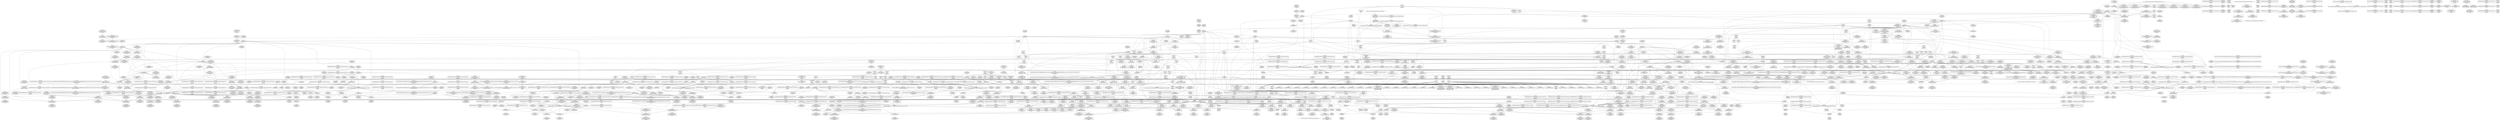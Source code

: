 digraph {
	CE0x44421c0 [shape=record,shape=Mrecord,label="{CE0x44421c0|_ret_void,_!dbg_!27735|include/linux/rcupdate.h,938|*SummSource*}"]
	CE0x44c35e0 [shape=record,shape=Mrecord,label="{CE0x44c35e0|__rcu_read_unlock:tmp1}"]
	CE0x44305f0 [shape=record,shape=Mrecord,label="{CE0x44305f0|rcu_lock_release:entry|*SummSink*}"]
	CE0x44b1a80 [shape=record,shape=Mrecord,label="{CE0x44b1a80|__rcu_read_unlock:tmp4|include/linux/rcupdate.h,244|*SummSource*}"]
	CE0x43af990 [shape=record,shape=Mrecord,label="{CE0x43af990|COLLAPSED:_GCMRE___llvm_gcov_ctr128_internal_global_4_x_i64_zeroinitializer:_elem_0:default:}"]
	CE0x442fd30 [shape=record,shape=Mrecord,label="{CE0x442fd30|rcu_lock_release:entry}"]
	CE0x441c160 [shape=record,shape=Mrecord,label="{CE0x441c160|task_sid:tmp2|*SummSink*}"]
	CE0x44ac030 [shape=record,shape=Mrecord,label="{CE0x44ac030|rcu_lock_release:tmp5|include/linux/rcupdate.h,423|*SummSource*}"]
	CE0x4445630 [shape=record,shape=Mrecord,label="{CE0x4445630|COLLAPSED:_GCMRE___llvm_gcov_ctr132_internal_global_11_x_i64_zeroinitializer:_elem_0:default:}"]
	CE0x43f5750 [shape=record,shape=Mrecord,label="{CE0x43f5750|task_sid:tmp21|security/selinux/hooks.c,208|*SummSource*}"]
	CE0x440c070 [shape=record,shape=Mrecord,label="{CE0x440c070|i32_2|*Constant*}"]
	CE0x44418b0 [shape=record,shape=Mrecord,label="{CE0x44418b0|rcu_read_unlock:entry}"]
	"CONST[source:1(input),value:2(dynamic)][purpose:{object}][SrcIdx:1]"
	CE0x4444190 [shape=record,shape=Mrecord,label="{CE0x4444190|rcu_read_unlock:tmp1}"]
	CE0x4458600 [shape=record,shape=Mrecord,label="{CE0x4458600|_call_void_lockdep_rcu_suspicious(i8*_getelementptr_inbounds_(_25_x_i8_,_25_x_i8_*_.str45,_i32_0,_i32_0),_i32_883,_i8*_getelementptr_inbounds_(_42_x_i8_,_42_x_i8_*_.str46,_i32_0,_i32_0))_#10,_!dbg_!27728|include/linux/rcupdate.h,882|*SummSource*}"]
	CE0x4403200 [shape=record,shape=Mrecord,label="{CE0x4403200|sock_has_perm:tmp16|security/selinux/hooks.c,3976}"]
	CE0x4492380 [shape=record,shape=Mrecord,label="{CE0x4492380|__preempt_count_add:do.body|*SummSink*}"]
	CE0x4410800 [shape=record,shape=Mrecord,label="{CE0x4410800|i8_0|*Constant*|*SummSink*}"]
	CE0x43a4240 [shape=record,shape=Mrecord,label="{CE0x43a4240|get_current:tmp3}"]
	CE0x441d420 [shape=record,shape=Mrecord,label="{CE0x441d420|rcu_read_lock:tmp1|*SummSource*}"]
	CE0x44b0b90 [shape=record,shape=Mrecord,label="{CE0x44b0b90|_call_void_mcount()_#3|*SummSource*}"]
	CE0x4442ec0 [shape=record,shape=Mrecord,label="{CE0x4442ec0|GLOBAL:rcu_read_lock.__warned|Global_var:rcu_read_lock.__warned|*SummSource*}"]
	CE0x4418970 [shape=record,shape=Mrecord,label="{CE0x4418970|rcu_read_unlock:if.end}"]
	CE0x443ec10 [shape=record,shape=Mrecord,label="{CE0x443ec10|rcu_lock_release:tmp3|*SummSource*}"]
	CE0x440d620 [shape=record,shape=Mrecord,label="{CE0x440d620|i64_2|*Constant*|*SummSink*}"]
	CE0x4428330 [shape=record,shape=Mrecord,label="{CE0x4428330|i64*_getelementptr_inbounds_(_2_x_i64_,_2_x_i64_*___llvm_gcov_ctr131,_i64_0,_i64_0)|*Constant*|*SummSink*}"]
	CE0x44e26b0 [shape=record,shape=Mrecord,label="{CE0x44e26b0|__preempt_count_sub:do.end}"]
	CE0x44694e0 [shape=record,shape=Mrecord,label="{CE0x44694e0|rcu_read_unlock:land.lhs.true|*SummSink*}"]
	CE0x442bcc0 [shape=record,shape=Mrecord,label="{CE0x442bcc0|task_sid:tmp17|security/selinux/hooks.c,208|*SummSource*}"]
	CE0x4455c80 [shape=record,shape=Mrecord,label="{CE0x4455c80|i8*_getelementptr_inbounds_(_25_x_i8_,_25_x_i8_*_.str45,_i32_0,_i32_0)|*Constant*|*SummSource*}"]
	CE0x4377380 [shape=record,shape=Mrecord,label="{CE0x4377380|i64*_getelementptr_inbounds_(_2_x_i64_,_2_x_i64_*___llvm_gcov_ctr359,_i64_0,_i64_0)|*Constant*|*SummSource*}"]
	CE0x4423a00 [shape=record,shape=Mrecord,label="{CE0x4423a00|rcu_read_lock:land.lhs.true|*SummSink*}"]
	CE0x44b2c20 [shape=record,shape=Mrecord,label="{CE0x44b2c20|__rcu_read_unlock:bb|*SummSource*}"]
	CE0x4391ab0 [shape=record,shape=Mrecord,label="{CE0x4391ab0|task_sid:tmp12|security/selinux/hooks.c,208|*SummSink*}"]
	CE0x43a3f90 [shape=record,shape=Mrecord,label="{CE0x43a3f90|sock_has_perm:sk_security|security/selinux/hooks.c,3964}"]
	CE0x4497ee0 [shape=record,shape=Mrecord,label="{CE0x4497ee0|i32_0|*Constant*}"]
	CE0x4409aa0 [shape=record,shape=Mrecord,label="{CE0x4409aa0|i32_8|*Constant*|*SummSink*}"]
	CE0x44a1f70 [shape=record,shape=Mrecord,label="{CE0x44a1f70|__preempt_count_sub:do.end|*SummSource*}"]
	CE0x4493c70 [shape=record,shape=Mrecord,label="{CE0x4493c70|GLOBAL:lock_release|*Constant*|*SummSource*}"]
	CE0x443f1e0 [shape=record,shape=Mrecord,label="{CE0x443f1e0|_call_void_lock_acquire(%struct.lockdep_map*_%map,_i32_0,_i32_0,_i32_2,_i32_0,_%struct.lockdep_map*_null,_i64_ptrtoint_(i8*_blockaddress(_rcu_lock_acquire,_%__here)_to_i64))_#10,_!dbg_!27716|include/linux/rcupdate.h,418|*SummSource*}"]
	CE0x438ac20 [shape=record,shape=Mrecord,label="{CE0x438ac20|selinux_socket_listen:sock|Function::selinux_socket_listen&Arg::sock::|*SummSource*}"]
	CE0x43fa2e0 [shape=record,shape=Mrecord,label="{CE0x43fa2e0|__preempt_count_add:bb}"]
	CE0x4403800 [shape=record,shape=Mrecord,label="{CE0x4403800|i32_4|*Constant*|*SummSink*}"]
	CE0x445dd90 [shape=record,shape=Mrecord,label="{CE0x445dd90|rcu_read_unlock:tmp3|*SummSource*}"]
	CE0x446d5f0 [shape=record,shape=Mrecord,label="{CE0x446d5f0|i64*_getelementptr_inbounds_(_11_x_i64_,_11_x_i64_*___llvm_gcov_ctr132,_i64_0,_i64_9)|*Constant*|*SummSource*}"]
	CE0x44ad920 [shape=record,shape=Mrecord,label="{CE0x44ad920|__preempt_count_sub:tmp3|*SummSink*}"]
	CE0x446fe10 [shape=record,shape=Mrecord,label="{CE0x446fe10|_call_void_lockdep_rcu_suspicious(i8*_getelementptr_inbounds_(_25_x_i8_,_25_x_i8_*_.str45,_i32_0,_i32_0),_i32_934,_i8*_getelementptr_inbounds_(_44_x_i8_,_44_x_i8_*_.str47,_i32_0,_i32_0))_#10,_!dbg_!27726|include/linux/rcupdate.h,933}"]
	CE0x438f570 [shape=record,shape=Mrecord,label="{CE0x438f570|sock_has_perm:cmp|security/selinux/hooks.c,3969}"]
	CE0x446a520 [shape=record,shape=Mrecord,label="{CE0x446a520|rcu_lock_release:tmp2}"]
	CE0x4460980 [shape=record,shape=Mrecord,label="{CE0x4460980|rcu_read_unlock:tmp10|include/linux/rcupdate.h,933|*SummSource*}"]
	CE0x43af680 [shape=record,shape=Mrecord,label="{CE0x43af680|sock_has_perm:sk_security|security/selinux/hooks.c,3964|*SummSource*}"]
	CE0x4377230 [shape=record,shape=Mrecord,label="{CE0x4377230|i32_5|*Constant*}"]
	CE0x4435da0 [shape=record,shape=Mrecord,label="{CE0x4435da0|i64*_getelementptr_inbounds_(_4_x_i64_,_4_x_i64_*___llvm_gcov_ctr135,_i64_0,_i64_0)|*Constant*|*SummSource*}"]
	CE0x439bdc0 [shape=record,shape=Mrecord,label="{CE0x439bdc0|task_sid:tmp6|security/selinux/hooks.c,208}"]
	CE0x44326e0 [shape=record,shape=Mrecord,label="{CE0x44326e0|__rcu_read_lock:bb}"]
	CE0x4495ca0 [shape=record,shape=Mrecord,label="{CE0x4495ca0|i8*_undef|*Constant*}"]
	CE0x44c7a90 [shape=record,shape=Mrecord,label="{CE0x44c7a90|__preempt_count_sub:tmp|*SummSource*}"]
	CE0x441ebc0 [shape=record,shape=Mrecord,label="{CE0x441ebc0|cred_sid:tmp2|*SummSource*}"]
	CE0x43bc180 [shape=record,shape=Mrecord,label="{CE0x43bc180|i32_4096|*Constant*}"]
	CE0x4433fb0 [shape=record,shape=Mrecord,label="{CE0x4433fb0|i64*_getelementptr_inbounds_(_4_x_i64_,_4_x_i64_*___llvm_gcov_ctr133,_i64_0,_i64_0)|*Constant*|*SummSource*}"]
	CE0x4463730 [shape=record,shape=Mrecord,label="{CE0x4463730|__preempt_count_add:val|Function::__preempt_count_add&Arg::val::}"]
	CE0x43f2430 [shape=record,shape=Mrecord,label="{CE0x43f2430|i8*_getelementptr_inbounds_(_41_x_i8_,_41_x_i8_*_.str44,_i32_0,_i32_0)|*Constant*}"]
	CE0x4446cc0 [shape=record,shape=Mrecord,label="{CE0x4446cc0|rcu_read_unlock:tobool1|include/linux/rcupdate.h,933}"]
	CE0x4430120 [shape=record,shape=Mrecord,label="{CE0x4430120|GLOBAL:rcu_lock_release|*Constant*|*SummSink*}"]
	CE0x4423730 [shape=record,shape=Mrecord,label="{CE0x4423730|rcu_read_lock:land.lhs.true2|*SummSink*}"]
	CE0x44e7340 [shape=record,shape=Mrecord,label="{CE0x44e7340|__preempt_count_sub:tmp6|./arch/x86/include/asm/preempt.h,78}"]
	CE0x44ab910 [shape=record,shape=Mrecord,label="{CE0x44ab910|rcu_lock_release:tmp4|include/linux/rcupdate.h,423}"]
	CE0x437fef0 [shape=record,shape=Mrecord,label="{CE0x437fef0|task_sid:bb}"]
	CE0x44088d0 [shape=record,shape=Mrecord,label="{CE0x44088d0|8:_%struct.sock*,_:_SCME_43,44_}"]
	CE0x4433450 [shape=record,shape=Mrecord,label="{CE0x4433450|rcu_lock_acquire:tmp4|include/linux/rcupdate.h,418|*SummSink*}"]
	CE0x446e1f0 [shape=record,shape=Mrecord,label="{CE0x446e1f0|rcu_read_unlock:tmp20|include/linux/rcupdate.h,933|*SummSource*}"]
	CE0x44a7840 [shape=record,shape=Mrecord,label="{CE0x44a7840|rcu_lock_release:indirectgoto|*SummSource*}"]
	CE0x4454af0 [shape=record,shape=Mrecord,label="{CE0x4454af0|rcu_read_lock:tmp16|include/linux/rcupdate.h,882}"]
	CE0x44308c0 [shape=record,shape=Mrecord,label="{CE0x44308c0|rcu_lock_release:map|Function::rcu_lock_release&Arg::map::|*SummSource*}"]
	CE0x4409f10 [shape=record,shape=Mrecord,label="{CE0x4409f10|task_sid:entry|*SummSink*}"]
	CE0x44a8820 [shape=record,shape=Mrecord,label="{CE0x44a8820|rcu_lock_release:__here|*SummSource*}"]
	CE0x44040d0 [shape=record,shape=Mrecord,label="{CE0x44040d0|i32_(i32,_i32,_i16,_i32,_%struct.common_audit_data*)*_bitcast_(i32_(i32,_i32,_i16,_i32,_%struct.common_audit_data.495*)*_avc_has_perm_to_i32_(i32,_i32,_i16,_i32,_%struct.common_audit_data*)*)|*Constant*|*SummSource*}"]
	CE0x43c7210 [shape=record,shape=Mrecord,label="{CE0x43c7210|i32_1|*Constant*}"]
	CE0x441c0f0 [shape=record,shape=Mrecord,label="{CE0x441c0f0|task_sid:tmp2|*SummSource*}"]
	CE0x4448cf0 [shape=record,shape=Mrecord,label="{CE0x4448cf0|rcu_read_lock:tmp4|include/linux/rcupdate.h,882|*SummSource*}"]
	CE0x4494180 [shape=record,shape=Mrecord,label="{CE0x4494180|i64_ptrtoint_(i8*_blockaddress(_rcu_lock_release,_%__here)_to_i64)|*Constant*|*SummSource*}"]
	CE0x4445000 [shape=record,shape=Mrecord,label="{CE0x4445000|GLOBAL:rcu_lock_acquire|*Constant*|*SummSink*}"]
	CE0x44c4bd0 [shape=record,shape=Mrecord,label="{CE0x44c4bd0|_call_void_asm_addl_$1,_%gs:$0_,_*m,ri,*m,_dirflag_,_fpsr_,_flags_(i32*___preempt_count,_i32_%sub,_i32*___preempt_count)_#3,_!dbg_!27717,_!srcloc_!27718|./arch/x86/include/asm/preempt.h,77|*SummSource*}"]
	CE0x4458060 [shape=record,shape=Mrecord,label="{CE0x4458060|rcu_read_lock:tmp18|include/linux/rcupdate.h,882|*SummSink*}"]
	CE0x440d120 [shape=record,shape=Mrecord,label="{CE0x440d120|sock_has_perm:cmp|security/selinux/hooks.c,3969|*SummSource*}"]
	CE0x43c1390 [shape=record,shape=Mrecord,label="{CE0x43c1390|task_sid:tmp10|security/selinux/hooks.c,208|*SummSink*}"]
	CE0x44c4230 [shape=record,shape=Mrecord,label="{CE0x44c4230|__preempt_count_sub:bb}"]
	CE0x44465e0 [shape=record,shape=Mrecord,label="{CE0x44465e0|rcu_read_lock:tmp6|include/linux/rcupdate.h,882|*SummSink*}"]
	CE0x4397720 [shape=record,shape=Mrecord,label="{CE0x4397720|sock_has_perm:entry}"]
	CE0x4464370 [shape=record,shape=Mrecord,label="{CE0x4464370|GLOBAL:__llvm_gcov_ctr132|Global_var:__llvm_gcov_ctr132}"]
	CE0x4431900 [shape=record,shape=Mrecord,label="{CE0x4431900|__rcu_read_unlock:entry|*SummSource*}"]
	CE0x446f690 [shape=record,shape=Mrecord,label="{CE0x446f690|rcu_read_unlock:tmp17|include/linux/rcupdate.h,933|*SummSink*}"]
	CE0x4498a10 [shape=record,shape=Mrecord,label="{CE0x4498a10|COLLAPSED:_GCMRE___llvm_gcov_ctr130_internal_global_4_x_i64_zeroinitializer:_elem_0:default:}"]
	CE0x44339c0 [shape=record,shape=Mrecord,label="{CE0x44339c0|rcu_lock_release:tmp1|*SummSink*}"]
	CE0x446eac0 [shape=record,shape=Mrecord,label="{CE0x446eac0|rcu_read_unlock:tmp21|include/linux/rcupdate.h,935|*SummSource*}"]
	CE0x44359b0 [shape=record,shape=Mrecord,label="{CE0x44359b0|__preempt_count_sub:do.end|*SummSink*}"]
	CE0x43f4270 [shape=record,shape=Mrecord,label="{CE0x43f4270|task_sid:tmp27|security/selinux/hooks.c,208}"]
	CE0x4431730 [shape=record,shape=Mrecord,label="{CE0x4431730|GLOBAL:__rcu_read_unlock|*Constant*|*SummSource*}"]
	CE0x441c2e0 [shape=record,shape=Mrecord,label="{CE0x441c2e0|__rcu_read_lock:entry|*SummSink*}"]
	CE0x4494f50 [shape=record,shape=Mrecord,label="{CE0x4494f50|rcu_lock_release:bb|*SummSink*}"]
	CE0x4491d60 [shape=record,shape=Mrecord,label="{CE0x4491d60|__preempt_count_add:bb|*SummSink*}"]
	CE0x44ac390 [shape=record,shape=Mrecord,label="{CE0x44ac390|_call_void_asm_addl_$1,_%gs:$0_,_*m,ri,*m,_dirflag_,_fpsr_,_flags_(i32*___preempt_count,_i32_%val,_i32*___preempt_count)_#3,_!dbg_!27714,_!srcloc_!27717|./arch/x86/include/asm/preempt.h,72}"]
	CE0x4440650 [shape=record,shape=Mrecord,label="{CE0x4440650|cred_sid:entry}"]
	CE0x4401400 [shape=record,shape=Mrecord,label="{CE0x4401400|sock_has_perm:u2|security/selinux/hooks.c,3974|*SummSource*}"]
	CE0x43f5640 [shape=record,shape=Mrecord,label="{CE0x43f5640|task_sid:tmp22|security/selinux/hooks.c,208}"]
	CE0x437c0f0 [shape=record,shape=Mrecord,label="{CE0x437c0f0|selinux_socket_listen:tmp}"]
	CE0x4409710 [shape=record,shape=Mrecord,label="{CE0x4409710|8:_%struct.sock*,_:_SCME_55,56_}"]
	CE0x4407cf0 [shape=record,shape=Mrecord,label="{CE0x4407cf0|8:_%struct.sock*,_:_SCME_33,34_}"]
	CE0x445ea40 [shape=record,shape=Mrecord,label="{CE0x445ea40|rcu_read_unlock:tmp14|include/linux/rcupdate.h,933}"]
	CE0x437c880 [shape=record,shape=Mrecord,label="{CE0x437c880|selinux_socket_listen:sock|Function::selinux_socket_listen&Arg::sock::}"]
	CE0x4381900 [shape=record,shape=Mrecord,label="{CE0x4381900|selinux_socket_listen:entry|*SummSink*}"]
	CE0x4471b60 [shape=record,shape=Mrecord,label="{CE0x4471b60|rcu_lock_acquire:tmp1|*SummSink*}"]
	CE0x43f1d60 [shape=record,shape=Mrecord,label="{CE0x43f1d60|sock_has_perm:tmp2|*LoadInst*|security/selinux/hooks.c,3964}"]
	CE0x4465d00 [shape=record,shape=Mrecord,label="{CE0x4465d00|i64*_getelementptr_inbounds_(_4_x_i64_,_4_x_i64_*___llvm_gcov_ctr128,_i64_0,_i64_1)|*Constant*|*SummSink*}"]
	CE0x440def0 [shape=record,shape=Mrecord,label="{CE0x440def0|GLOBAL:__llvm_gcov_ctr327|Global_var:__llvm_gcov_ctr327}"]
	CE0x43dc0e0 [shape=record,shape=Mrecord,label="{CE0x43dc0e0|rcu_read_unlock:call3|include/linux/rcupdate.h,933}"]
	CE0x44b1cf0 [shape=record,shape=Mrecord,label="{CE0x44b1cf0|__preempt_count_add:tmp2}"]
	CE0x44192c0 [shape=record,shape=Mrecord,label="{CE0x44192c0|i64*_getelementptr_inbounds_(_11_x_i64_,_11_x_i64_*___llvm_gcov_ctr127,_i64_0,_i64_1)|*Constant*|*SummSink*}"]
	CE0x43816f0 [shape=record,shape=Mrecord,label="{CE0x43816f0|i32_0|*Constant*|*SummSink*}"]
	CE0x44e95c0 [shape=record,shape=Mrecord,label="{CE0x44e95c0|_call_void_mcount()_#3|*SummSink*}"]
	CE0x44408b0 [shape=record,shape=Mrecord,label="{CE0x44408b0|cred_sid:entry|*SummSink*}"]
	CE0x437fba0 [shape=record,shape=Mrecord,label="{CE0x437fba0|sock_has_perm:tmp9|security/selinux/hooks.c,3969}"]
	CE0x442ab30 [shape=record,shape=Mrecord,label="{CE0x442ab30|i64_7|*Constant*|*SummSource*}"]
	CE0x445f320 [shape=record,shape=Mrecord,label="{CE0x445f320|GLOBAL:__llvm_gcov_ctr132|Global_var:__llvm_gcov_ctr132|*SummSink*}"]
	CE0x4430380 [shape=record,shape=Mrecord,label="{CE0x4430380|GLOBAL:rcu_lock_release|*Constant*|*SummSource*}"]
	CE0x439fc50 [shape=record,shape=Mrecord,label="{CE0x439fc50|cred_sid:tmp5|security/selinux/hooks.c,196|*SummSink*}"]
	CE0x4469a60 [shape=record,shape=Mrecord,label="{CE0x4469a60|rcu_read_unlock:tmp8|include/linux/rcupdate.h,933}"]
	CE0x445c520 [shape=record,shape=Mrecord,label="{CE0x445c520|rcu_read_unlock:tmp14|include/linux/rcupdate.h,933|*SummSink*}"]
	CE0x44988e0 [shape=record,shape=Mrecord,label="{CE0x44988e0|rcu_lock_release:tmp}"]
	CE0x4409380 [shape=record,shape=Mrecord,label="{CE0x4409380|8:_%struct.sock*,_:_SCME_52,53_}"]
	CE0x4446fa0 [shape=record,shape=Mrecord,label="{CE0x4446fa0|rcu_read_lock:tmp7|include/linux/rcupdate.h,882}"]
	CE0x43c80a0 [shape=record,shape=Mrecord,label="{CE0x43c80a0|GLOBAL:__llvm_gcov_ctr126|Global_var:__llvm_gcov_ctr126}"]
	CE0x441d3b0 [shape=record,shape=Mrecord,label="{CE0x441d3b0|rcu_read_lock:tmp1}"]
	CE0x445f590 [shape=record,shape=Mrecord,label="{CE0x445f590|_call_void_asm_sideeffect_,_memory_,_dirflag_,_fpsr_,_flags_()_#3,_!dbg_!27714,_!srcloc_!27715|include/linux/rcupdate.h,239|*SummSink*}"]
	CE0x438a690 [shape=record,shape=Mrecord,label="{CE0x438a690|i64*_getelementptr_inbounds_(_2_x_i64_,_2_x_i64_*___llvm_gcov_ctr98,_i64_0,_i64_1)|*Constant*|*SummSource*}"]
	CE0x43aec20 [shape=record,shape=Mrecord,label="{CE0x43aec20|sock_has_perm:if.end}"]
	CE0x44aa7c0 [shape=record,shape=Mrecord,label="{CE0x44aa7c0|GLOBAL:__preempt_count_sub|*Constant*}"]
	CE0x43970f0 [shape=record,shape=Mrecord,label="{CE0x43970f0|32:_%struct.sock*,_:_CRE_40,48_|*MultipleSource*|Function::selinux_socket_listen&Arg::sock::|security/selinux/hooks.c,4189}"]
	CE0x44139f0 [shape=record,shape=Mrecord,label="{CE0x44139f0|rcu_read_lock:tmp12|include/linux/rcupdate.h,882}"]
	CE0x445ebf0 [shape=record,shape=Mrecord,label="{CE0x445ebf0|__rcu_read_lock:tmp1}"]
	CE0x44b1d60 [shape=record,shape=Mrecord,label="{CE0x44b1d60|__preempt_count_add:tmp2|*SummSource*}"]
	CE0x442eca0 [shape=record,shape=Mrecord,label="{CE0x442eca0|i8_1|*Constant*}"]
	CE0x4448870 [shape=record,shape=Mrecord,label="{CE0x4448870|i64*_getelementptr_inbounds_(_4_x_i64_,_4_x_i64_*___llvm_gcov_ctr128,_i64_0,_i64_2)|*Constant*|*SummSource*}"]
	CE0x44606f0 [shape=record,shape=Mrecord,label="{CE0x44606f0|rcu_lock_acquire:tmp5|include/linux/rcupdate.h,418|*SummSource*}"]
	CE0x43cf440 [shape=record,shape=Mrecord,label="{CE0x43cf440|sock_has_perm:retval.0}"]
	CE0x44684b0 [shape=record,shape=Mrecord,label="{CE0x44684b0|_call_void___preempt_count_sub(i32_1)_#10,_!dbg_!27715|include/linux/rcupdate.h,244}"]
	CE0x43b7a10 [shape=record,shape=Mrecord,label="{CE0x43b7a10|_ret_i32_%retval.0,_!dbg_!27740|security/selinux/hooks.c,3977|*SummSink*}"]
	CE0x44968c0 [shape=record,shape=Mrecord,label="{CE0x44968c0|i64*_getelementptr_inbounds_(_4_x_i64_,_4_x_i64_*___llvm_gcov_ctr134,_i64_0,_i64_3)|*Constant*|*SummSink*}"]
	CE0x4498f90 [shape=record,shape=Mrecord,label="{CE0x4498f90|_ret_void,_!dbg_!27720|./arch/x86/include/asm/preempt.h,78|*SummSink*}"]
	CE0x4463620 [shape=record,shape=Mrecord,label="{CE0x4463620|_ret_void,_!dbg_!27719|./arch/x86/include/asm/preempt.h,73}"]
	CE0x44a72c0 [shape=record,shape=Mrecord,label="{CE0x44a72c0|i8*_undef|*Constant*|*SummSink*}"]
	CE0x44400b0 [shape=record,shape=Mrecord,label="{CE0x44400b0|task_sid:call7|security/selinux/hooks.c,208|*SummSink*}"]
	CE0x44201b0 [shape=record,shape=Mrecord,label="{CE0x44201b0|GLOBAL:task_sid.__warned|Global_var:task_sid.__warned}"]
	CE0x442f650 [shape=record,shape=Mrecord,label="{CE0x442f650|rcu_read_unlock:tmp22|include/linux/rcupdate.h,935|*SummSink*}"]
	CE0x4433070 [shape=record,shape=Mrecord,label="{CE0x4433070|__preempt_count_sub:sub|./arch/x86/include/asm/preempt.h,77}"]
	CE0x445cc20 [shape=record,shape=Mrecord,label="{CE0x445cc20|i64*_getelementptr_inbounds_(_4_x_i64_,_4_x_i64_*___llvm_gcov_ctr130,_i64_0,_i64_0)|*Constant*|*SummSink*}"]
	CE0x442ea70 [shape=record,shape=Mrecord,label="{CE0x442ea70|task_sid:tmp18|security/selinux/hooks.c,208|*SummSink*}"]
	CE0x44aad90 [shape=record,shape=Mrecord,label="{CE0x44aad90|__preempt_count_add:tmp7|./arch/x86/include/asm/preempt.h,73}"]
	CE0x43bc2e0 [shape=record,shape=Mrecord,label="{CE0x43bc2e0|i32_4096|*Constant*|*SummSource*}"]
	CE0x437fa40 [shape=record,shape=Mrecord,label="{CE0x437fa40|sock_has_perm:tmp8|security/selinux/hooks.c,3969|*SummSource*}"]
	CE0x4457c90 [shape=record,shape=Mrecord,label="{CE0x4457c90|rcu_read_lock:tmp18|include/linux/rcupdate.h,882}"]
	CE0x4496440 [shape=record,shape=Mrecord,label="{CE0x4496440|__rcu_read_unlock:do.body|*SummSource*}"]
	CE0x44205a0 [shape=record,shape=Mrecord,label="{CE0x44205a0|rcu_read_unlock:tmp7|include/linux/rcupdate.h,933|*SummSource*}"]
	CE0x441dc40 [shape=record,shape=Mrecord,label="{CE0x441dc40|cred_sid:tmp3|*SummSource*}"]
	CE0x44a8b10 [shape=record,shape=Mrecord,label="{CE0x44a8b10|rcu_lock_acquire:indirectgoto}"]
	CE0x437edb0 [shape=record,shape=Mrecord,label="{CE0x437edb0|i64*_getelementptr_inbounds_(_2_x_i64_,_2_x_i64_*___llvm_gcov_ctr359,_i64_0,_i64_0)|*Constant*}"]
	CE0x44632c0 [shape=record,shape=Mrecord,label="{CE0x44632c0|rcu_read_unlock:tmp4|include/linux/rcupdate.h,933}"]
	CE0x4457170 [shape=record,shape=Mrecord,label="{CE0x4457170|i64*_getelementptr_inbounds_(_11_x_i64_,_11_x_i64_*___llvm_gcov_ctr127,_i64_0,_i64_9)|*Constant*}"]
	CE0x43c2160 [shape=record,shape=Mrecord,label="{CE0x43c2160|_call_void_mcount()_#3|*SummSource*}"]
	CE0x4458770 [shape=record,shape=Mrecord,label="{CE0x4458770|i8*_getelementptr_inbounds_(_25_x_i8_,_25_x_i8_*_.str45,_i32_0,_i32_0)|*Constant*|*SummSink*}"]
	CE0x43f2180 [shape=record,shape=Mrecord,label="{CE0x43f2180|sock_has_perm:tmp2|*LoadInst*|security/selinux/hooks.c,3964|*SummSink*}"]
	CE0x439b0a0 [shape=record,shape=Mrecord,label="{CE0x439b0a0|_call_void___preempt_count_add(i32_1)_#10,_!dbg_!27711|include/linux/rcupdate.h,239|*SummSource*}"]
	CE0x43cd8d0 [shape=record,shape=Mrecord,label="{CE0x43cd8d0|sock_has_perm:tmp14|security/selinux/hooks.c,3972|*SummSource*}"]
	CE0x4429090 [shape=record,shape=Mrecord,label="{CE0x4429090|i64*_getelementptr_inbounds_(_11_x_i64_,_11_x_i64_*___llvm_gcov_ctr132,_i64_0,_i64_1)|*Constant*}"]
	CE0x44a8d60 [shape=record,shape=Mrecord,label="{CE0x44a8d60|__rcu_read_unlock:tmp|*SummSource*}"]
	CE0x4499710 [shape=record,shape=Mrecord,label="{CE0x4499710|void_(i32*,_i32,_i32*)*_asm_addl_$1,_%gs:$0_,_*m,ri,*m,_dirflag_,_fpsr_,_flags_}"]
	CE0x43f2700 [shape=record,shape=Mrecord,label="{CE0x43f2700|task_sid:tmp24|security/selinux/hooks.c,208}"]
	CE0x44231e0 [shape=record,shape=Mrecord,label="{CE0x44231e0|rcu_read_unlock:call|include/linux/rcupdate.h,933|*SummSink*}"]
	CE0x43fa430 [shape=record,shape=Mrecord,label="{CE0x43fa430|__rcu_read_unlock:tmp7|include/linux/rcupdate.h,245|*SummSource*}"]
	CE0x4469870 [shape=record,shape=Mrecord,label="{CE0x4469870|i64*_getelementptr_inbounds_(_4_x_i64_,_4_x_i64_*___llvm_gcov_ctr129,_i64_0,_i64_3)|*Constant*|*SummSink*}"]
	CE0x4441fb0 [shape=record,shape=Mrecord,label="{CE0x4441fb0|_ret_void,_!dbg_!27735|include/linux/rcupdate.h,938}"]
	CE0x4463c50 [shape=record,shape=Mrecord,label="{CE0x4463c50|rcu_read_unlock:do.body|*SummSink*}"]
	CE0x446eec0 [shape=record,shape=Mrecord,label="{CE0x446eec0|rcu_read_unlock:tmp21|include/linux/rcupdate.h,935|*SummSink*}"]
	CE0x4427e90 [shape=record,shape=Mrecord,label="{CE0x4427e90|task_sid:tmp5|security/selinux/hooks.c,208|*SummSource*}"]
	CE0x4397e50 [shape=record,shape=Mrecord,label="{CE0x4397e50|sock_has_perm:sk|Function::sock_has_perm&Arg::sk::|*SummSink*}"]
	CE0x442a9b0 [shape=record,shape=Mrecord,label="{CE0x442a9b0|task_sid:tmp14|security/selinux/hooks.c,208|*SummSink*}"]
	CE0x44652a0 [shape=record,shape=Mrecord,label="{CE0x44652a0|rcu_read_unlock:tmp5|include/linux/rcupdate.h,933|*SummSink*}"]
	CE0x4376ed0 [shape=record,shape=Mrecord,label="{CE0x4376ed0|32:_%struct.sock*,_:_CRE_32,40_|*MultipleSource*|Function::selinux_socket_listen&Arg::sock::|security/selinux/hooks.c,4189}"]
	CE0x44004d0 [shape=record,shape=Mrecord,label="{CE0x44004d0|sock_has_perm:call6|security/selinux/hooks.c,3976}"]
	CE0x43f2880 [shape=record,shape=Mrecord,label="{CE0x43f2880|task_sid:tmp23|security/selinux/hooks.c,208|*SummSource*}"]
	CE0x4439790 [shape=record,shape=Mrecord,label="{CE0x4439790|i64_ptrtoint_(i8*_blockaddress(_rcu_lock_acquire,_%__here)_to_i64)|*Constant*}"]
	CE0x44c7c10 [shape=record,shape=Mrecord,label="{CE0x44c7c10|COLLAPSED:_GCMRE___llvm_gcov_ctr129_internal_global_4_x_i64_zeroinitializer:_elem_0:default:}"]
	CE0x44405e0 [shape=record,shape=Mrecord,label="{CE0x44405e0|GLOBAL:cred_sid|*Constant*|*SummSink*}"]
	CE0x43895c0 [shape=record,shape=Mrecord,label="{CE0x43895c0|selinux_socket_listen:entry|*SummSource*}"]
	CE0x44942e0 [shape=record,shape=Mrecord,label="{CE0x44942e0|i64*_getelementptr_inbounds_(_4_x_i64_,_4_x_i64_*___llvm_gcov_ctr133,_i64_0,_i64_3)|*Constant*}"]
	CE0x440ed30 [shape=record,shape=Mrecord,label="{CE0x440ed30|sock_has_perm:tmp11|security/selinux/hooks.c,3970}"]
	CE0x4428a40 [shape=record,shape=Mrecord,label="{CE0x4428a40|GLOBAL:rcu_lock_map|Global_var:rcu_lock_map|*SummSource*}"]
	CE0x4444820 [shape=record,shape=Mrecord,label="{CE0x4444820|rcu_read_lock:do.end|*SummSink*}"]
	CE0x4462ec0 [shape=record,shape=Mrecord,label="{CE0x4462ec0|__rcu_read_unlock:tmp5|include/linux/rcupdate.h,244|*SummSource*}"]
	CE0x43928e0 [shape=record,shape=Mrecord,label="{CE0x43928e0|_ret_void,_!dbg_!27717|include/linux/rcupdate.h,240|*SummSource*}"]
	CE0x4408c60 [shape=record,shape=Mrecord,label="{CE0x4408c60|8:_%struct.sock*,_:_SCME_46,47_}"]
	CE0x4419110 [shape=record,shape=Mrecord,label="{CE0x4419110|i64*_getelementptr_inbounds_(_11_x_i64_,_11_x_i64_*___llvm_gcov_ctr127,_i64_0,_i64_1)|*Constant*|*SummSource*}"]
	CE0x44a8a50 [shape=record,shape=Mrecord,label="{CE0x44a8a50|rcu_lock_acquire:__here|*SummSink*}"]
	CE0x4429820 [shape=record,shape=Mrecord,label="{CE0x4429820|task_sid:tmp13|security/selinux/hooks.c,208|*SummSink*}"]
	CE0x4457920 [shape=record,shape=Mrecord,label="{CE0x4457920|rcu_read_lock:tmp17|include/linux/rcupdate.h,882}"]
	CE0x440c960 [shape=record,shape=Mrecord,label="{CE0x440c960|sock_has_perm:tmp6|security/selinux/hooks.c,3969|*SummSource*}"]
	CE0x43a2aa0 [shape=record,shape=Mrecord,label="{CE0x43a2aa0|i64_5|*Constant*|*SummSource*}"]
	CE0x446eda0 [shape=record,shape=Mrecord,label="{CE0x446eda0|i64*_getelementptr_inbounds_(_11_x_i64_,_11_x_i64_*___llvm_gcov_ctr132,_i64_0,_i64_10)|*Constant*|*SummSource*}"]
	CE0x437ce80 [shape=record,shape=Mrecord,label="{CE0x437ce80|selinux_socket_listen:bb}"]
	CE0x43a25c0 [shape=record,shape=Mrecord,label="{CE0x43a25c0|%struct.task_struct*_(%struct.task_struct**)*_asm_movq_%gs:$_1:P_,$0_,_r,im,_dirflag_,_fpsr_,_flags_|*SummSink*}"]
	CE0x4406900 [shape=record,shape=Mrecord,label="{CE0x4406900|task_sid:if.end}"]
	CE0x4401e80 [shape=record,shape=Mrecord,label="{CE0x4401e80|sock_has_perm:tmp15|security/selinux/hooks.c,3974|*SummSink*}"]
	CE0x43897c0 [shape=record,shape=Mrecord,label="{CE0x43897c0|get_current:tmp2|*SummSink*}"]
	CE0x438e7a0 [shape=record,shape=Mrecord,label="{CE0x438e7a0|COLLAPSED:_GCMRE___llvm_gcov_ctr327_internal_global_6_x_i64_zeroinitializer:_elem_0:default:}"]
	CE0x4467800 [shape=record,shape=Mrecord,label="{CE0x4467800|rcu_read_unlock:tmp11|include/linux/rcupdate.h,933|*SummSink*}"]
	CE0x4463eb0 [shape=record,shape=Mrecord,label="{CE0x4463eb0|rcu_lock_acquire:tmp2|*SummSink*}"]
	CE0x4432b50 [shape=record,shape=Mrecord,label="{CE0x4432b50|i64*_getelementptr_inbounds_(_4_x_i64_,_4_x_i64_*___llvm_gcov_ctr130,_i64_0,_i64_2)|*Constant*|*SummSource*}"]
	CE0x438e810 [shape=record,shape=Mrecord,label="{CE0x438e810|sock_has_perm:tmp|*SummSource*}"]
	CE0x43f5280 [shape=record,shape=Mrecord,label="{CE0x43f5280|task_sid:tmp21|security/selinux/hooks.c,208}"]
	CE0x4392090 [shape=record,shape=Mrecord,label="{CE0x4392090|i64*_getelementptr_inbounds_(_11_x_i64_,_11_x_i64_*___llvm_gcov_ctr127,_i64_0,_i64_0)|*Constant*}"]
	CE0x4427e20 [shape=record,shape=Mrecord,label="{CE0x4427e20|task_sid:tmp5|security/selinux/hooks.c,208}"]
	CE0x442fa20 [shape=record,shape=Mrecord,label="{CE0x442fa20|_call_void_rcu_lock_release(%struct.lockdep_map*_rcu_lock_map)_#10,_!dbg_!27733|include/linux/rcupdate.h,935}"]
	CE0x43a2740 [shape=record,shape=Mrecord,label="{CE0x43a2740|i32_59|*Constant*|*SummSource*}"]
	CE0x445b010 [shape=record,shape=Mrecord,label="{CE0x445b010|i64*_getelementptr_inbounds_(_2_x_i64_,_2_x_i64_*___llvm_gcov_ctr131,_i64_0,_i64_0)|*Constant*}"]
	CE0x44317a0 [shape=record,shape=Mrecord,label="{CE0x44317a0|__rcu_read_unlock:entry}"]
	CE0x43f3ce0 [shape=record,shape=Mrecord,label="{CE0x43f3ce0|task_sid:tmp25|security/selinux/hooks.c,208|*SummSink*}"]
	CE0x4428850 [shape=record,shape=Mrecord,label="{CE0x4428850|GLOBAL:rcu_lock_map|Global_var:rcu_lock_map}"]
	CE0x4496f10 [shape=record,shape=Mrecord,label="{CE0x4496f10|_call_void_mcount()_#3}"]
	CE0x43af440 [shape=record,shape=Mrecord,label="{CE0x43af440|i32_0|*Constant*}"]
	CE0x43bd440 [shape=record,shape=Mrecord,label="{CE0x43bd440|get_current:tmp4|./arch/x86/include/asm/current.h,14|*SummSink*}"]
	CE0x443b8d0 [shape=record,shape=Mrecord,label="{CE0x443b8d0|i64*_getelementptr_inbounds_(_4_x_i64_,_4_x_i64_*___llvm_gcov_ctr129,_i64_0,_i64_2)|*Constant*|*SummSink*}"]
	CE0x4433370 [shape=record,shape=Mrecord,label="{CE0x4433370|rcu_lock_acquire:tmp4|include/linux/rcupdate.h,418}"]
	CE0x440d790 [shape=record,shape=Mrecord,label="{CE0x440d790|sock_has_perm:tmp7|security/selinux/hooks.c,3969|*SummSink*}"]
	CE0x43a3830 [shape=record,shape=Mrecord,label="{CE0x43a3830|task_sid:land.lhs.true|*SummSource*}"]
	CE0x4424050 [shape=record,shape=Mrecord,label="{CE0x4424050|task_sid:tobool|security/selinux/hooks.c,208}"]
	CE0x440bb30 [shape=record,shape=Mrecord,label="{CE0x440bb30|sock_has_perm:call|security/selinux/hooks.c,3967|*SummSink*}"]
	CE0x449b510 [shape=record,shape=Mrecord,label="{CE0x449b510|i64*_getelementptr_inbounds_(_4_x_i64_,_4_x_i64_*___llvm_gcov_ctr135,_i64_0,_i64_1)|*Constant*|*SummSource*}"]
	CE0x438eef0 [shape=record,shape=Mrecord,label="{CE0x438eef0|sock_has_perm:sid|security/selinux/hooks.c,3969|*SummSource*}"]
	CE0x445aea0 [shape=record,shape=Mrecord,label="{CE0x445aea0|cred_sid:bb|*SummSink*}"]
	CE0x43b9ef0 [shape=record,shape=Mrecord,label="{CE0x43b9ef0|_ret_i32_%retval.0,_!dbg_!27740|security/selinux/hooks.c,3977}"]
	CE0x44ac400 [shape=record,shape=Mrecord,label="{CE0x44ac400|_call_void_asm_addl_$1,_%gs:$0_,_*m,ri,*m,_dirflag_,_fpsr_,_flags_(i32*___preempt_count,_i32_%val,_i32*___preempt_count)_#3,_!dbg_!27714,_!srcloc_!27717|./arch/x86/include/asm/preempt.h,72|*SummSource*}"]
	CE0x439a400 [shape=record,shape=Mrecord,label="{CE0x439a400|_ret_i32_%retval.0,_!dbg_!27728|security/selinux/avc.c,775}"]
	CE0x44d4670 [shape=record,shape=Mrecord,label="{CE0x44d4670|__preempt_count_sub:tmp3|*SummSource*}"]
	CE0x43834f0 [shape=record,shape=Mrecord,label="{CE0x43834f0|get_current:tmp}"]
	CE0x43930a0 [shape=record,shape=Mrecord,label="{CE0x43930a0|rcu_read_lock:tmp3|*SummSource*}"]
	CE0x43c1880 [shape=record,shape=Mrecord,label="{CE0x43c1880|task_sid:tmp6|security/selinux/hooks.c,208|*SummSink*}"]
	CE0x44a9590 [shape=record,shape=Mrecord,label="{CE0x44a9590|__rcu_read_lock:tmp5|include/linux/rcupdate.h,239|*SummSink*}"]
	CE0x43a41d0 [shape=record,shape=Mrecord,label="{CE0x43a41d0|get_current:bb|*SummSink*}"]
	CE0x4405d00 [shape=record,shape=Mrecord,label="{CE0x4405d00|_ret_i32_%retval.0,_!dbg_!27728|security/selinux/avc.c,775|*SummSink*}"]
	CE0x441b9c0 [shape=record,shape=Mrecord,label="{CE0x441b9c0|task_sid:tmp9|security/selinux/hooks.c,208|*SummSink*}"]
	CE0x43c6040 [shape=record,shape=Mrecord,label="{CE0x43c6040|i32_1|*Constant*|*SummSink*}"]
	CE0x442cf90 [shape=record,shape=Mrecord,label="{CE0x442cf90|_call_void_lockdep_rcu_suspicious(i8*_getelementptr_inbounds_(_25_x_i8_,_25_x_i8_*_.str3,_i32_0,_i32_0),_i32_208,_i8*_getelementptr_inbounds_(_41_x_i8_,_41_x_i8_*_.str44,_i32_0,_i32_0))_#10,_!dbg_!27732|security/selinux/hooks.c,208|*SummSource*}"]
	CE0x4381500 [shape=record,shape=Mrecord,label="{CE0x4381500|sock_has_perm:perms|Function::sock_has_perm&Arg::perms::|*SummSource*}"]
	CE0x4407330 [shape=record,shape=Mrecord,label="{CE0x4407330|8:_%struct.sock*,_:_SCME_25,26_}"]
	CE0x446f0b0 [shape=record,shape=Mrecord,label="{CE0x446f0b0|rcu_read_unlock:tmp22|include/linux/rcupdate.h,935}"]
	CE0x438f400 [shape=record,shape=Mrecord,label="{CE0x438f400|16:_i32,_24:_i16,_:_CRE_16,20_|*MultipleSource*|*LoadInst*|security/selinux/hooks.c,3964|security/selinux/hooks.c,3964|security/selinux/hooks.c,3969}"]
	CE0x446fb70 [shape=record,shape=Mrecord,label="{CE0x446fb70|rcu_read_unlock:tmp18|include/linux/rcupdate.h,933|*SummSource*}"]
	CE0x445baa0 [shape=record,shape=Mrecord,label="{CE0x445baa0|i64_1|*Constant*}"]
	CE0x4423660 [shape=record,shape=Mrecord,label="{CE0x4423660|rcu_read_lock:land.lhs.true2|*SummSource*}"]
	CE0x440b790 [shape=record,shape=Mrecord,label="{CE0x440b790|i64_56|*Constant*}"]
	CE0x44426f0 [shape=record,shape=Mrecord,label="{CE0x44426f0|rcu_read_lock:do.body|*SummSource*}"]
	CE0x4431ef0 [shape=record,shape=Mrecord,label="{CE0x4431ef0|_ret_void,_!dbg_!27717|include/linux/rcupdate.h,245|*SummSource*}"]
	CE0x43929f0 [shape=record,shape=Mrecord,label="{CE0x43929f0|_ret_void,_!dbg_!27717|include/linux/rcupdate.h,240|*SummSink*}"]
	CE0x44333e0 [shape=record,shape=Mrecord,label="{CE0x44333e0|rcu_lock_acquire:tmp4|include/linux/rcupdate.h,418|*SummSource*}"]
	CE0x4409120 [shape=record,shape=Mrecord,label="{CE0x4409120|8:_%struct.sock*,_:_SCME_50,51_}"]
	CE0x4397860 [shape=record,shape=Mrecord,label="{CE0x4397860|_call_void_mcount()_#3|*SummSource*}"]
	CE0x44436f0 [shape=record,shape=Mrecord,label="{CE0x44436f0|rcu_read_lock:if.then|*SummSink*}"]
	CE0x4405080 [shape=record,shape=Mrecord,label="{CE0x4405080|i64_4|*Constant*}"]
	CE0x43be660 [shape=record,shape=Mrecord,label="{CE0x43be660|%struct.task_struct*_(%struct.task_struct**)*_asm_movq_%gs:$_1:P_,$0_,_r,im,_dirflag_,_fpsr_,_flags_}"]
	CE0x44141a0 [shape=record,shape=Mrecord,label="{CE0x44141a0|rcu_read_lock:call3|include/linux/rcupdate.h,882|*SummSource*}"]
	CE0x4467bf0 [shape=record,shape=Mrecord,label="{CE0x4467bf0|rcu_read_unlock:tmp12|include/linux/rcupdate.h,933|*SummSource*}"]
	CE0x4424920 [shape=record,shape=Mrecord,label="{CE0x4424920|task_sid:if.then|*SummSource*}"]
	CE0x43af920 [shape=record,shape=Mrecord,label="{CE0x43af920|__rcu_read_lock:tmp}"]
	CE0x44563d0 [shape=record,shape=Mrecord,label="{CE0x44563d0|i32_883|*Constant*|*SummSource*}"]
	CE0x4421940 [shape=record,shape=Mrecord,label="{CE0x4421940|task_sid:tmp9|security/selinux/hooks.c,208}"]
	CE0x4426e90 [shape=record,shape=Mrecord,label="{CE0x4426e90|i64_3|*Constant*|*SummSource*}"]
	CE0x4454ca0 [shape=record,shape=Mrecord,label="{CE0x4454ca0|rcu_read_lock:tmp16|include/linux/rcupdate.h,882|*SummSource*}"]
	CE0x446ddd0 [shape=record,shape=Mrecord,label="{CE0x446ddd0|rcu_read_unlock:tmp19|include/linux/rcupdate.h,933|*SummSource*}"]
	CE0x446e4e0 [shape=record,shape=Mrecord,label="{CE0x446e4e0|rcu_read_unlock:tmp21|include/linux/rcupdate.h,935}"]
	CE0x442bd30 [shape=record,shape=Mrecord,label="{CE0x442bd30|task_sid:tmp17|security/selinux/hooks.c,208|*SummSink*}"]
	CE0x44e7940 [shape=record,shape=Mrecord,label="{CE0x44e7940|__preempt_count_sub:tmp|*SummSink*}"]
	CE0x4402a30 [shape=record,shape=Mrecord,label="{CE0x4402a30|sock_has_perm:sid5|security/selinux/hooks.c,3976|*SummSink*}"]
	CE0x445a2e0 [shape=record,shape=Mrecord,label="{CE0x445a2e0|rcu_read_lock:tmp22|include/linux/rcupdate.h,884}"]
	CE0x43b7930 [shape=record,shape=Mrecord,label="{CE0x43b7930|_ret_i32_%retval.0,_!dbg_!27740|security/selinux/hooks.c,3977|*SummSource*}"]
	CE0x4398240 [shape=record,shape=Mrecord,label="{CE0x4398240|get_current:tmp1}"]
	CE0x437ef10 [shape=record,shape=Mrecord,label="{CE0x437ef10|COLLAPSED:_GCMRE___llvm_gcov_ctr359_internal_global_2_x_i64_zeroinitializer:_elem_0:default:}"]
	CE0x43c1c20 [shape=record,shape=Mrecord,label="{CE0x43c1c20|i32_22|*Constant*|*SummSource*}"]
	CE0x4403d60 [shape=record,shape=Mrecord,label="{CE0x4403d60|sock_has_perm:call6|security/selinux/hooks.c,3976|*SummSink*}"]
	CE0x449c890 [shape=record,shape=Mrecord,label="{CE0x449c890|_call_void_mcount()_#3|*SummSource*}"]
	CE0x44298f0 [shape=record,shape=Mrecord,label="{CE0x44298f0|task_sid:tobool4|security/selinux/hooks.c,208}"]
	CE0x4410050 [shape=record,shape=Mrecord,label="{CE0x4410050|sock_has_perm:tmp4|security/selinux/hooks.c,3966|*SummSink*}"]
	CE0x4430a90 [shape=record,shape=Mrecord,label="{CE0x4430a90|GLOBAL:__rcu_read_unlock|*Constant*}"]
	CE0x4424a10 [shape=record,shape=Mrecord,label="{CE0x4424a10|task_sid:if.then|*SummSink*}"]
	CE0x4439090 [shape=record,shape=Mrecord,label="{CE0x4439090|i64*_getelementptr_inbounds_(_4_x_i64_,_4_x_i64_*___llvm_gcov_ctr128,_i64_0,_i64_1)|*Constant*|*SummSource*}"]
	CE0x44199d0 [shape=record,shape=Mrecord,label="{CE0x44199d0|i64*_getelementptr_inbounds_(_11_x_i64_,_11_x_i64_*___llvm_gcov_ctr127,_i64_0,_i64_1)|*Constant*}"]
	CE0x44e9250 [shape=record,shape=Mrecord,label="{CE0x44e9250|__preempt_count_sub:tmp}"]
	CE0x444f4d0 [shape=record,shape=Mrecord,label="{CE0x444f4d0|rcu_read_lock:tmp5|include/linux/rcupdate.h,882}"]
	CE0x4396a10 [shape=record,shape=Mrecord,label="{CE0x4396a10|i64*_getelementptr_inbounds_(_2_x_i64_,_2_x_i64_*___llvm_gcov_ctr98,_i64_0,_i64_0)|*Constant*|*SummSource*}"]
	CE0x4396470 [shape=record,shape=Mrecord,label="{CE0x4396470|avc_has_perm:tsid|Function::avc_has_perm&Arg::tsid::|*SummSource*}"]
	CE0x445eda0 [shape=record,shape=Mrecord,label="{CE0x445eda0|i64*_getelementptr_inbounds_(_4_x_i64_,_4_x_i64_*___llvm_gcov_ctr134,_i64_0,_i64_1)|*Constant*|*SummSource*}"]
	CE0x4429d10 [shape=record,shape=Mrecord,label="{CE0x4429d10|task_sid:call3|security/selinux/hooks.c,208|*SummSource*}"]
	CE0x44033a0 [shape=record,shape=Mrecord,label="{CE0x44033a0|sock_has_perm:tmp16|security/selinux/hooks.c,3976|*SummSink*}"]
	CE0x44c81e0 [shape=record,shape=Mrecord,label="{CE0x44c81e0|i64*_getelementptr_inbounds_(_4_x_i64_,_4_x_i64_*___llvm_gcov_ctr134,_i64_0,_i64_0)|*Constant*}"]
	CE0x4492000 [shape=record,shape=Mrecord,label="{CE0x4492000|__preempt_count_add:do.body|*SummSource*}"]
	CE0x44a67d0 [shape=record,shape=Mrecord,label="{CE0x44a67d0|i8*_undef|*Constant*}"]
	CE0x44adc50 [shape=record,shape=Mrecord,label="{CE0x44adc50|i64*_getelementptr_inbounds_(_4_x_i64_,_4_x_i64_*___llvm_gcov_ctr129,_i64_0,_i64_1)|*Constant*|*SummSource*}"]
	CE0x4443650 [shape=record,shape=Mrecord,label="{CE0x4443650|rcu_read_lock:if.then|*SummSource*}"]
	CE0x445fa00 [shape=record,shape=Mrecord,label="{CE0x445fa00|_call_void_mcount()_#3|*SummSink*}"]
	CE0x441e490 [shape=record,shape=Mrecord,label="{CE0x441e490|rcu_read_lock:call|include/linux/rcupdate.h,882|*SummSink*}"]
	CE0x44a60f0 [shape=record,shape=Mrecord,label="{CE0x44a60f0|__rcu_read_lock:do.end|*SummSource*}"]
	CE0x4443e50 [shape=record,shape=Mrecord,label="{CE0x4443e50|i64_3|*Constant*}"]
	CE0x440f3a0 [shape=record,shape=Mrecord,label="{CE0x440f3a0|sock_has_perm:tmp12|security/selinux/hooks.c,3970|*SummSource*}"]
	CE0x44c87f0 [shape=record,shape=Mrecord,label="{CE0x44c87f0|__preempt_count_add:tmp|*SummSink*}"]
	CE0x43a2320 [shape=record,shape=Mrecord,label="{CE0x43a2320|sock_has_perm:net|security/selinux/hooks.c, 3966|*SummSource*}"]
	CE0x440f270 [shape=record,shape=Mrecord,label="{CE0x440f270|sock_has_perm:tmp12|security/selinux/hooks.c,3970}"]
	CE0x43967e0 [shape=record,shape=Mrecord,label="{CE0x43967e0|sock_has_perm:bb}"]
	CE0x4444200 [shape=record,shape=Mrecord,label="{CE0x4444200|rcu_read_unlock:tmp1|*SummSource*}"]
	CE0x4443800 [shape=record,shape=Mrecord,label="{CE0x4443800|rcu_read_lock:bb}"]
	CE0x44b2780 [shape=record,shape=Mrecord,label="{CE0x44b2780|__preempt_count_sub:val|Function::__preempt_count_sub&Arg::val::|*SummSource*}"]
	CE0x445c3f0 [shape=record,shape=Mrecord,label="{CE0x445c3f0|rcu_read_unlock:tmp14|include/linux/rcupdate.h,933|*SummSource*}"]
	CE0x44094b0 [shape=record,shape=Mrecord,label="{CE0x44094b0|8:_%struct.sock*,_:_SCME_53,54_}"]
	CE0x442dfe0 [shape=record,shape=Mrecord,label="{CE0x442dfe0|i32_208|*Constant*|*SummSource*}"]
	CE0x4435a40 [shape=record,shape=Mrecord,label="{CE0x4435a40|i64*_getelementptr_inbounds_(_4_x_i64_,_4_x_i64_*___llvm_gcov_ctr135,_i64_0,_i64_0)|*Constant*}"]
	CE0x438e680 [shape=record,shape=Mrecord,label="{CE0x438e680|rcu_read_lock:land.lhs.true2}"]
	CE0x43f2bd0 [shape=record,shape=Mrecord,label="{CE0x43f2bd0|task_sid:tmp23|security/selinux/hooks.c,208|*SummSink*}"]
	CE0x4418a40 [shape=record,shape=Mrecord,label="{CE0x4418a40|rcu_read_unlock:if.end|*SummSource*}"]
	CE0x43cfce0 [shape=record,shape=Mrecord,label="{CE0x43cfce0|i64*_getelementptr_inbounds_(_6_x_i64_,_6_x_i64_*___llvm_gcov_ctr327,_i64_0,_i64_5)|*Constant*|*SummSink*}"]
	CE0x44275e0 [shape=record,shape=Mrecord,label="{CE0x44275e0|task_sid:do.end6}"]
	CE0x4409e50 [shape=record,shape=Mrecord,label="{CE0x4409e50|task_sid:entry|*SummSource*}"]
	CE0x4471510 [shape=record,shape=Mrecord,label="{CE0x4471510|i8*_getelementptr_inbounds_(_44_x_i8_,_44_x_i8_*_.str47,_i32_0,_i32_0)|*Constant*|*SummSink*}"]
	CE0x43f5c90 [shape=record,shape=Mrecord,label="{CE0x43f5c90|task_sid:tmp23|security/selinux/hooks.c,208}"]
	CE0x437e6d0 [shape=record,shape=Mrecord,label="{CE0x437e6d0|sock_has_perm:entry|*SummSource*}"]
	CE0x3ac80c0 [shape=record,shape=Mrecord,label="{CE0x3ac80c0|sock_has_perm:sk|Function::sock_has_perm&Arg::sk::|*SummSource*}"]
	CE0x43f8630 [shape=record,shape=Mrecord,label="{CE0x43f8630|__preempt_count_sub:tmp7|./arch/x86/include/asm/preempt.h,78|*SummSink*}"]
	CE0x440c560 [shape=record,shape=Mrecord,label="{CE0x440c560|16:_i32,_24:_i16,_:_CRE_24,26_|*MultipleSource*|*LoadInst*|security/selinux/hooks.c,3964|security/selinux/hooks.c,3964|security/selinux/hooks.c,3969}"]
	CE0x43c0e40 [shape=record,shape=Mrecord,label="{CE0x43c0e40|i64_4|*Constant*}"]
	CE0x43f62c0 [shape=record,shape=Mrecord,label="{CE0x43f62c0|__preempt_count_add:tmp5|./arch/x86/include/asm/preempt.h,72}"]
	CE0x43d0270 [shape=record,shape=Mrecord,label="{CE0x43d0270|sock_has_perm:ad|security/selinux/hooks.c, 3965|*SummSource*}"]
	CE0x440b800 [shape=record,shape=Mrecord,label="{CE0x440b800|i64_56|*Constant*|*SummSource*}"]
	CE0x4429480 [shape=record,shape=Mrecord,label="{CE0x4429480|task_sid:call3|security/selinux/hooks.c,208}"]
	CE0x4396270 [shape=record,shape=Mrecord,label="{CE0x4396270|avc_has_perm:tsid|Function::avc_has_perm&Arg::tsid::}"]
	CE0x4495860 [shape=record,shape=Mrecord,label="{CE0x4495860|i64*_getelementptr_inbounds_(_4_x_i64_,_4_x_i64_*___llvm_gcov_ctr133,_i64_0,_i64_3)|*Constant*|*SummSink*}"]
	CE0x44455c0 [shape=record,shape=Mrecord,label="{CE0x44455c0|rcu_read_unlock:tmp}"]
	CE0x442db80 [shape=record,shape=Mrecord,label="{CE0x442db80|i8*_getelementptr_inbounds_(_25_x_i8_,_25_x_i8_*_.str3,_i32_0,_i32_0)|*Constant*|*SummSink*}"]
	CE0x43976b0 [shape=record,shape=Mrecord,label="{CE0x43976b0|GLOBAL:sock_has_perm|*Constant*|*SummSource*}"]
	CE0x43c7fb0 [shape=record,shape=Mrecord,label="{CE0x43c7fb0|_call_void_rcu_lock_acquire(%struct.lockdep_map*_rcu_lock_map)_#10,_!dbg_!27711|include/linux/rcupdate.h,881|*SummSource*}"]
	CE0x4385da0 [shape=record,shape=Mrecord,label="{CE0x4385da0|_call_void_lock_release(%struct.lockdep_map*_%map,_i32_1,_i64_ptrtoint_(i8*_blockaddress(_rcu_lock_release,_%__here)_to_i64))_#10,_!dbg_!27716|include/linux/rcupdate.h,423|*SummSink*}"]
	CE0x4376da0 [shape=record,shape=Mrecord,label="{CE0x4376da0|32:_%struct.sock*,_:_CRE_24,32_|*MultipleSource*|Function::selinux_socket_listen&Arg::sock::|security/selinux/hooks.c,4189}"]
	CE0x446a900 [shape=record,shape=Mrecord,label="{CE0x446a900|0:_i8,_:_GCMR_rcu_read_unlock.__warned_internal_global_i8_0,_section_.data.unlikely_,_align_1:_elem_0:default:}"]
	CE0x44c4d20 [shape=record,shape=Mrecord,label="{CE0x44c4d20|_call_void_asm_addl_$1,_%gs:$0_,_*m,ri,*m,_dirflag_,_fpsr_,_flags_(i32*___preempt_count,_i32_%sub,_i32*___preempt_count)_#3,_!dbg_!27717,_!srcloc_!27718|./arch/x86/include/asm/preempt.h,77|*SummSink*}"]
	CE0x441d6c0 [shape=record,shape=Mrecord,label="{CE0x441d6c0|task_sid:real_cred|security/selinux/hooks.c,208|*SummSource*}"]
	CE0x4397790 [shape=record,shape=Mrecord,label="{CE0x4397790|GLOBAL:sock_has_perm|*Constant*|*SummSink*}"]
	CE0x4408ec0 [shape=record,shape=Mrecord,label="{CE0x4408ec0|8:_%struct.sock*,_:_SCME_48,49_}"]
	CE0x44c3cc0 [shape=record,shape=Mrecord,label="{CE0x44c3cc0|__rcu_read_unlock:tmp2}"]
	CE0x4389670 [shape=record,shape=Mrecord,label="{CE0x4389670|selinux_socket_listen:tmp2|*SummSource*}"]
	CE0x440ba60 [shape=record,shape=Mrecord,label="{CE0x440ba60|sock_has_perm:call|security/selinux/hooks.c,3967|*SummSource*}"]
	CE0x4462a10 [shape=record,shape=Mrecord,label="{CE0x4462a10|rcu_read_unlock:tmp8|include/linux/rcupdate.h,933|*SummSink*}"]
	CE0x44c8540 [shape=record,shape=Mrecord,label="{CE0x44c8540|__preempt_count_add:tmp1|*SummSink*}"]
	CE0x445fb50 [shape=record,shape=Mrecord,label="{CE0x445fb50|i64*_getelementptr_inbounds_(_4_x_i64_,_4_x_i64_*___llvm_gcov_ctr130,_i64_0,_i64_2)|*Constant*}"]
	CE0x4426210 [shape=record,shape=Mrecord,label="{CE0x4426210|task_sid:do.body5|*SummSink*}"]
	CE0x44c8ca0 [shape=record,shape=Mrecord,label="{CE0x44c8ca0|i64*_getelementptr_inbounds_(_4_x_i64_,_4_x_i64_*___llvm_gcov_ctr134,_i64_0,_i64_2)|*Constant*}"]
	CE0x437e830 [shape=record,shape=Mrecord,label="{CE0x437e830|i64_1|*Constant*|*SummSource*}"]
	CE0x4438860 [shape=record,shape=Mrecord,label="{CE0x4438860|GLOBAL:lock_acquire|*Constant*|*SummSource*}"]
	CE0x445df50 [shape=record,shape=Mrecord,label="{CE0x445df50|_call_void_mcount()_#3}"]
	CE0x4412d80 [shape=record,shape=Mrecord,label="{CE0x4412d80|rcu_read_lock:tmp9|include/linux/rcupdate.h,882|*SummSource*}"]
	CE0x43c10e0 [shape=record,shape=Mrecord,label="{CE0x43c10e0|i64_4|*Constant*|*SummSource*}"]
	CE0x4430f30 [shape=record,shape=Mrecord,label="{CE0x4430f30|_ret_void,_!dbg_!27717|include/linux/rcupdate.h,424|*SummSink*}"]
	CE0x44b2330 [shape=record,shape=Mrecord,label="{CE0x44b2330|__preempt_count_sub:entry|*SummSink*}"]
	CE0x4445300 [shape=record,shape=Mrecord,label="{CE0x4445300|rcu_lock_acquire:tmp3|*SummSource*}"]
	CE0x4425f00 [shape=record,shape=Mrecord,label="{CE0x4425f00|task_sid:do.end6|*SummSink*}"]
	CE0x441e310 [shape=record,shape=Mrecord,label="{CE0x441e310|rcu_read_lock:call|include/linux/rcupdate.h,882|*SummSource*}"]
	CE0x44076b0 [shape=record,shape=Mrecord,label="{CE0x44076b0|8:_%struct.sock*,_:_SCME_27,28_}"]
	CE0x443bb30 [shape=record,shape=Mrecord,label="{CE0x443bb30|__preempt_count_add:tmp3|*SummSink*}"]
	CE0x44a63e0 [shape=record,shape=Mrecord,label="{CE0x44a63e0|__rcu_read_lock:do.end|*SummSink*}"]
	CE0x43a48b0 [shape=record,shape=Mrecord,label="{CE0x43a48b0|32:_%struct.sock*,_:_CRE_16,24_|*MultipleSource*|Function::selinux_socket_listen&Arg::sock::|security/selinux/hooks.c,4189}"]
	CE0x43f45a0 [shape=record,shape=Mrecord,label="{CE0x43f45a0|i64*_getelementptr_inbounds_(_13_x_i64_,_13_x_i64_*___llvm_gcov_ctr126,_i64_0,_i64_12)|*Constant*|*SummSource*}"]
	CE0x4422160 [shape=record,shape=Mrecord,label="{CE0x4422160|rcu_read_lock:tmp}"]
	CE0x4432600 [shape=record,shape=Mrecord,label="{CE0x4432600|__rcu_read_lock:do.body|*SummSink*}"]
	CE0x445de00 [shape=record,shape=Mrecord,label="{CE0x445de00|rcu_read_unlock:tmp3|*SummSink*}"]
	CE0x43a3580 [shape=record,shape=Mrecord,label="{CE0x43a3580|task_sid:land.lhs.true2}"]
	CE0x4455590 [shape=record,shape=Mrecord,label="{CE0x4455590|i64*_getelementptr_inbounds_(_11_x_i64_,_11_x_i64_*___llvm_gcov_ctr127,_i64_0,_i64_8)|*Constant*|*SummSink*}"]
	CE0x4439450 [shape=record,shape=Mrecord,label="{CE0x4439450|%struct.lockdep_map*_null|*Constant*|*SummSource*}"]
	CE0x43ffb10 [shape=record,shape=Mrecord,label="{CE0x43ffb10|i8_2|*Constant*|*SummSource*}"]
	CE0x44998a0 [shape=record,shape=Mrecord,label="{CE0x44998a0|rcu_lock_acquire:__here|*SummSource*}"]
	CE0x4393850 [shape=record,shape=Mrecord,label="{CE0x4393850|sock_has_perm:if.end|*SummSink*}"]
	CE0x44c9160 [shape=record,shape=Mrecord,label="{CE0x44c9160|__rcu_read_unlock:tmp5|include/linux/rcupdate.h,244}"]
	CE0x4400230 [shape=record,shape=Mrecord,label="{CE0x4400230|sock_has_perm:tmp17|security/selinux/hooks.c,3976}"]
	CE0x443fb20 [shape=record,shape=Mrecord,label="{CE0x443fb20|task_sid:tmp27|security/selinux/hooks.c,208|*SummSink*}"]
	CE0x439c390 [shape=record,shape=Mrecord,label="{CE0x439c390|_call_void___rcu_read_lock()_#10,_!dbg_!27710|include/linux/rcupdate.h,879}"]
	"CONST[source:2(external),value:2(dynamic)][purpose:{subject}][SrcIdx:3]"
	CE0x4404790 [shape=record,shape=Mrecord,label="{CE0x4404790|rcu_read_lock:tmp8|include/linux/rcupdate.h,882|*SummSource*}"]
	CE0x4406270 [shape=record,shape=Mrecord,label="{CE0x4406270|8:_%struct.sock*,_:_SCME_0,4_|*MultipleSource*|security/selinux/hooks.c, 3966|security/selinux/hooks.c,3966|security/selinux/hooks.c,3966}"]
	CE0x439a790 [shape=record,shape=Mrecord,label="{CE0x439a790|_call_void_mcount()_#3|*SummSink*}"]
	CE0x445a970 [shape=record,shape=Mrecord,label="{CE0x445a970|rcu_read_lock:tmp22|include/linux/rcupdate.h,884|*SummSink*}"]
	CE0x442c2c0 [shape=record,shape=Mrecord,label="{CE0x442c2c0|i64*_getelementptr_inbounds_(_13_x_i64_,_13_x_i64_*___llvm_gcov_ctr126,_i64_0,_i64_8)|*Constant*|*SummSink*}"]
	CE0x43c5ea0 [shape=record,shape=Mrecord,label="{CE0x43c5ea0|i32_1|*Constant*}"]
	CE0x4420440 [shape=record,shape=Mrecord,label="{CE0x4420440|GLOBAL:task_sid.__warned|Global_var:task_sid.__warned|*SummSink*}"]
	CE0x4430520 [shape=record,shape=Mrecord,label="{CE0x4430520|rcu_lock_release:entry|*SummSource*}"]
	CE0x4450990 [shape=record,shape=Mrecord,label="{CE0x4450990|__preempt_count_sub:tmp5|./arch/x86/include/asm/preempt.h,77|*SummSource*}"]
	CE0x443f310 [shape=record,shape=Mrecord,label="{CE0x443f310|_call_void_lock_acquire(%struct.lockdep_map*_%map,_i32_0,_i32_0,_i32_2,_i32_0,_%struct.lockdep_map*_null,_i64_ptrtoint_(i8*_blockaddress(_rcu_lock_acquire,_%__here)_to_i64))_#10,_!dbg_!27716|include/linux/rcupdate.h,418|*SummSink*}"]
	CE0x43fd790 [shape=record,shape=Mrecord,label="{CE0x43fd790|__preempt_count_sub:tmp6|./arch/x86/include/asm/preempt.h,78|*SummSource*}"]
	CE0x445f1b0 [shape=record,shape=Mrecord,label="{CE0x445f1b0|GLOBAL:__llvm_gcov_ctr132|Global_var:__llvm_gcov_ctr132|*SummSource*}"]
	CE0x4441af0 [shape=record,shape=Mrecord,label="{CE0x4441af0|GLOBAL:rcu_read_unlock|*Constant*|*SummSink*}"]
	CE0x443f400 [shape=record,shape=Mrecord,label="{CE0x443f400|i64*_getelementptr_inbounds_(_13_x_i64_,_13_x_i64_*___llvm_gcov_ctr126,_i64_0,_i64_12)|*Constant*|*SummSink*}"]
	CE0x441dcb0 [shape=record,shape=Mrecord,label="{CE0x441dcb0|cred_sid:tmp3|*SummSink*}"]
	CE0x44a8b80 [shape=record,shape=Mrecord,label="{CE0x44a8b80|__rcu_read_unlock:tmp}"]
	CE0x4460e10 [shape=record,shape=Mrecord,label="{CE0x4460e10|i64_1|*Constant*}"]
	CE0x446aec0 [shape=record,shape=Mrecord,label="{CE0x446aec0|__rcu_read_lock:tmp6|include/linux/rcupdate.h,240|*SummSource*}"]
	CE0x4499550 [shape=record,shape=Mrecord,label="{CE0x4499550|_call_void_asm_addl_$1,_%gs:$0_,_*m,ri,*m,_dirflag_,_fpsr_,_flags_(i32*___preempt_count,_i32_%val,_i32*___preempt_count)_#3,_!dbg_!27714,_!srcloc_!27717|./arch/x86/include/asm/preempt.h,72|*SummSink*}"]
	CE0x437c720 [shape=record,shape=Mrecord,label="{CE0x437c720|selinux_socket_listen:bb|*SummSource*}"]
	CE0x44692c0 [shape=record,shape=Mrecord,label="{CE0x44692c0|rcu_read_unlock:land.lhs.true}"]
	CE0x4412a90 [shape=record,shape=Mrecord,label="{CE0x4412a90|rcu_read_lock:tmp9|include/linux/rcupdate.h,882}"]
	CE0x44297b0 [shape=record,shape=Mrecord,label="{CE0x44297b0|task_sid:tmp13|security/selinux/hooks.c,208|*SummSource*}"]
	CE0x44b2670 [shape=record,shape=Mrecord,label="{CE0x44b2670|__preempt_count_sub:val|Function::__preempt_count_sub&Arg::val::}"]
	CE0x442fa90 [shape=record,shape=Mrecord,label="{CE0x442fa90|_call_void_rcu_lock_release(%struct.lockdep_map*_rcu_lock_map)_#10,_!dbg_!27733|include/linux/rcupdate.h,935|*SummSource*}"]
	CE0x44deae0 [shape=record,shape=Mrecord,label="{CE0x44deae0|i64*_getelementptr_inbounds_(_4_x_i64_,_4_x_i64_*___llvm_gcov_ctr135,_i64_0,_i64_2)|*Constant*|*SummSink*}"]
	CE0x442f0a0 [shape=record,shape=Mrecord,label="{CE0x442f0a0|rcu_lock_acquire:map|Function::rcu_lock_acquire&Arg::map::|*SummSource*}"]
	CE0x44649b0 [shape=record,shape=Mrecord,label="{CE0x44649b0|__rcu_read_lock:tmp7|include/linux/rcupdate.h,240|*SummSource*}"]
	CE0x442b900 [shape=record,shape=Mrecord,label="{CE0x442b900|task_sid:tmp16|security/selinux/hooks.c,208|*SummSink*}"]
	CE0x4425b60 [shape=record,shape=Mrecord,label="{CE0x4425b60|rcu_read_lock:tmp2|*SummSource*}"]
	CE0x43cf870 [shape=record,shape=Mrecord,label="{CE0x43cf870|sock_has_perm:retval.0|*SummSink*}"]
	CE0x4432190 [shape=record,shape=Mrecord,label="{CE0x4432190|GLOBAL:rcu_lock_release|*Constant*}"]
	CE0x44b0df0 [shape=record,shape=Mrecord,label="{CE0x44b0df0|void_(i32*,_i32,_i32*)*_asm_addl_$1,_%gs:$0_,_*m,ri,*m,_dirflag_,_fpsr_,_flags_|*SummSink*}"]
	CE0x4454800 [shape=record,shape=Mrecord,label="{CE0x4454800|rcu_read_lock:tmp15|include/linux/rcupdate.h,882|*SummSource*}"]
	CE0x43f8470 [shape=record,shape=Mrecord,label="{CE0x43f8470|__preempt_count_sub:tmp7|./arch/x86/include/asm/preempt.h,78|*SummSource*}"]
	CE0x4409ce0 [shape=record,shape=Mrecord,label="{CE0x4409ce0|GLOBAL:task_sid|*Constant*|*SummSink*}"]
	CE0x4407a90 [shape=record,shape=Mrecord,label="{CE0x4407a90|8:_%struct.sock*,_:_SCME_31,32_}"]
	CE0x43dc420 [shape=record,shape=Mrecord,label="{CE0x43dc420|rcu_read_unlock:call3|include/linux/rcupdate.h,933|*SummSource*}"]
	CE0x437cdd0 [shape=record,shape=Mrecord,label="{CE0x437cdd0|selinux_socket_listen:tmp1|*SummSink*}"]
	CE0x44a29a0 [shape=record,shape=Mrecord,label="{CE0x44a29a0|__preempt_count_sub:do.body|*SummSink*}"]
	CE0x437da70 [shape=record,shape=Mrecord,label="{CE0x437da70|selinux_socket_listen:tmp|*SummSink*}"]
	CE0x43a2de0 [shape=record,shape=Mrecord,label="{CE0x43a2de0|task_sid:tmp11|security/selinux/hooks.c,208}"]
	CE0x4469e00 [shape=record,shape=Mrecord,label="{CE0x4469e00|i64*_getelementptr_inbounds_(_4_x_i64_,_4_x_i64_*___llvm_gcov_ctr133,_i64_0,_i64_1)|*Constant*|*SummSource*}"]
	CE0x441d8d0 [shape=record,shape=Mrecord,label="{CE0x441d8d0|task_sid:tmp4|*LoadInst*|security/selinux/hooks.c,208}"]
	CE0x4421870 [shape=record,shape=Mrecord,label="{CE0x4421870|task_sid:tmp8|security/selinux/hooks.c,208|*SummSink*}"]
	CE0x4424ca0 [shape=record,shape=Mrecord,label="{CE0x4424ca0|_call_void_mcount()_#3|*SummSink*}"]
	CE0x437d090 [shape=record,shape=Mrecord,label="{CE0x437d090|selinux_socket_listen:tmp1|*SummSource*}"]
	CE0x4401ff0 [shape=record,shape=Mrecord,label="{CE0x4401ff0|sock_has_perm:sk4|security/selinux/hooks.c,3974}"]
	CE0x44009c0 [shape=record,shape=Mrecord,label="{CE0x44009c0|sock_has_perm:tmp17|security/selinux/hooks.c,3976|*SummSource*}"]
	CE0x43d0090 [shape=record,shape=Mrecord,label="{CE0x43d0090|sock_has_perm:tmp18|security/selinux/hooks.c,3977|*SummSink*}"]
	CE0x4385c00 [shape=record,shape=Mrecord,label="{CE0x4385c00|_call_void_lock_release(%struct.lockdep_map*_%map,_i32_1,_i64_ptrtoint_(i8*_blockaddress(_rcu_lock_release,_%__here)_to_i64))_#10,_!dbg_!27716|include/linux/rcupdate.h,423}"]
	CE0x43ae040 [shape=record,shape=Mrecord,label="{CE0x43ae040|i64*_getelementptr_inbounds_(_13_x_i64_,_13_x_i64_*___llvm_gcov_ctr126,_i64_0,_i64_0)|*Constant*}"]
	CE0x44b2130 [shape=record,shape=Mrecord,label="{CE0x44b2130|__preempt_count_sub:entry}"]
	CE0x44095e0 [shape=record,shape=Mrecord,label="{CE0x44095e0|8:_%struct.sock*,_:_SCME_54,55_}"]
	CE0x4407860 [shape=record,shape=Mrecord,label="{CE0x4407860|8:_%struct.sock*,_:_SCME_29,30_}"]
	CE0x4427470 [shape=record,shape=Mrecord,label="{CE0x4427470|task_sid:do.end|*SummSource*}"]
	CE0x43ad400 [shape=record,shape=Mrecord,label="{CE0x43ad400|rcu_read_unlock:tmp2|*SummSource*}"]
	CE0x4427c20 [shape=record,shape=Mrecord,label="{CE0x4427c20|i64_0|*Constant*}"]
	CE0x43ffcc0 [shape=record,shape=Mrecord,label="{CE0x43ffcc0|i8_2|*Constant*|*SummSink*}"]
	CE0x443b0c0 [shape=record,shape=Mrecord,label="{CE0x443b0c0|i64*_getelementptr_inbounds_(_4_x_i64_,_4_x_i64_*___llvm_gcov_ctr130,_i64_0,_i64_0)|*Constant*}"]
	CE0x440d2e0 [shape=record,shape=Mrecord,label="{CE0x440d2e0|i64_2|*Constant*}"]
	CE0x44b0cf0 [shape=record,shape=Mrecord,label="{CE0x44b0cf0|void_(i32*,_i32,_i32*)*_asm_addl_$1,_%gs:$0_,_*m,ri,*m,_dirflag_,_fpsr_,_flags_|*SummSource*}"]
	CE0x4465c20 [shape=record,shape=Mrecord,label="{CE0x4465c20|rcu_read_unlock:bb|*SummSink*}"]
	CE0x4380130 [shape=record,shape=Mrecord,label="{CE0x4380130|task_sid:bb|*SummSink*}"]
	CE0x4403510 [shape=record,shape=Mrecord,label="{CE0x4403510|i32_4|*Constant*}"]
	CE0x4464250 [shape=record,shape=Mrecord,label="{CE0x4464250|rcu_read_unlock:tmp5|include/linux/rcupdate.h,933}"]
	CE0x4395cf0 [shape=record,shape=Mrecord,label="{CE0x4395cf0|task_sid:if.end|*SummSource*}"]
	CE0x441cf30 [shape=record,shape=Mrecord,label="{CE0x441cf30|i64_1|*Constant*}"]
	CE0x4464d70 [shape=record,shape=Mrecord,label="{CE0x4464d70|__rcu_read_lock:tmp7|include/linux/rcupdate.h,240|*SummSink*}"]
	CE0x44b1fc0 [shape=record,shape=Mrecord,label="{CE0x44b1fc0|GLOBAL:__preempt_count_sub|*Constant*|*SummSink*}"]
	CE0x446aac0 [shape=record,shape=Mrecord,label="{CE0x446aac0|rcu_read_unlock:tmp8|include/linux/rcupdate.h,933|*SummSource*}"]
	CE0x43a3da0 [shape=record,shape=Mrecord,label="{CE0x43a3da0|i32_59|*Constant*}"]
	CE0x445ad20 [shape=record,shape=Mrecord,label="{CE0x445ad20|cred_sid:bb|*SummSource*}"]
	CE0x44a7900 [shape=record,shape=Mrecord,label="{CE0x44a7900|rcu_lock_release:indirectgoto|*SummSink*}"]
	CE0x43a3770 [shape=record,shape=Mrecord,label="{CE0x43a3770|task_sid:land.lhs.true2|*SummSink*}"]
	CE0x4420b80 [shape=record,shape=Mrecord,label="{CE0x4420b80|rcu_read_lock:if.end}"]
	CE0x43f9620 [shape=record,shape=Mrecord,label="{CE0x43f9620|i64*_getelementptr_inbounds_(_4_x_i64_,_4_x_i64_*___llvm_gcov_ctr134,_i64_0,_i64_2)|*Constant*|*SummSource*}"]
	CE0x444ea00 [shape=record,shape=Mrecord,label="{CE0x444ea00|__preempt_count_add:tmp4|./arch/x86/include/asm/preempt.h,72|*SummSink*}"]
	CE0x4465670 [shape=record,shape=Mrecord,label="{CE0x4465670|__preempt_count_add:entry|*SummSink*}"]
	CE0x43b9e80 [shape=record,shape=Mrecord,label="{CE0x43b9e80|sock_has_perm:perms|Function::sock_has_perm&Arg::perms::|*SummSink*}"]
	CE0x44268d0 [shape=record,shape=Mrecord,label="{CE0x44268d0|_call_void___rcu_read_lock()_#10,_!dbg_!27710|include/linux/rcupdate.h,879|*SummSink*}"]
	CE0x43be5a0 [shape=record,shape=Mrecord,label="{CE0x43be5a0|GLOBAL:current_task|Global_var:current_task|*SummSink*}"]
	CE0x446a600 [shape=record,shape=Mrecord,label="{CE0x446a600|rcu_lock_release:tmp2|*SummSink*}"]
	CE0x4444d30 [shape=record,shape=Mrecord,label="{CE0x4444d30|cred_sid:tmp6|security/selinux/hooks.c,197|*SummSource*}"]
	CE0x44012d0 [shape=record,shape=Mrecord,label="{CE0x44012d0|sock_has_perm:u2|security/selinux/hooks.c,3974}"]
	CE0x441c270 [shape=record,shape=Mrecord,label="{CE0x441c270|__rcu_read_lock:entry|*SummSource*}"]
	CE0x44557b0 [shape=record,shape=Mrecord,label="{CE0x44557b0|GLOBAL:lockdep_rcu_suspicious|*Constant*}"]
	CE0x43fa350 [shape=record,shape=Mrecord,label="{CE0x43fa350|__rcu_read_unlock:tmp7|include/linux/rcupdate.h,245}"]
	CE0x4462490 [shape=record,shape=Mrecord,label="{CE0x4462490|_call_void_mcount()_#3|*SummSink*}"]
	CE0x443a4c0 [shape=record,shape=Mrecord,label="{CE0x443a4c0|rcu_lock_acquire:tmp6|*SummSink*}"]
	CE0x4430660 [shape=record,shape=Mrecord,label="{CE0x4430660|rcu_lock_release:map|Function::rcu_lock_release&Arg::map::}"]
	CE0x44c3210 [shape=record,shape=Mrecord,label="{CE0x44c3210|GLOBAL:__preempt_count|Global_var:__preempt_count|*SummSource*}"]
	CE0x441e5c0 [shape=record,shape=Mrecord,label="{CE0x441e5c0|i32_0|*Constant*}"]
	CE0x43850b0 [shape=record,shape=Mrecord,label="{CE0x43850b0|COLLAPSED:_GCMRE_current_task_external_global_%struct.task_struct*:_elem_0:default:}"]
	CE0x4495ba0 [shape=record,shape=Mrecord,label="{CE0x4495ba0|rcu_lock_release:tmp7|*SummSink*}"]
	CE0x43b8b90 [shape=record,shape=Mrecord,label="{CE0x43b8b90|GLOBAL:sock_has_perm|*Constant*}"]
	CE0x442af20 [shape=record,shape=Mrecord,label="{CE0x442af20|task_sid:tmp14|security/selinux/hooks.c,208|*SummSource*}"]
	CE0x43ce0c0 [shape=record,shape=Mrecord,label="{CE0x43ce0c0|0:_i8,_8:_%struct.lsm_network_audit*,_24:_%struct.selinux_audit_data*,_:_SCMRE_0,1_|*MultipleSource*|security/selinux/hooks.c, 3965|security/selinux/hooks.c,3972}"]
	CE0x4402740 [shape=record,shape=Mrecord,label="{CE0x4402740|sock_has_perm:sid5|security/selinux/hooks.c,3976}"]
	CE0x437f5d0 [shape=record,shape=Mrecord,label="{CE0x437f5d0|selinux_socket_listen:call|security/selinux/hooks.c,4189|*SummSource*}"]
	CE0x437c930 [shape=record,shape=Mrecord,label="{CE0x437c930|_call_void_mcount()_#3|*SummSink*}"]
	CE0x4418b50 [shape=record,shape=Mrecord,label="{CE0x4418b50|task_sid:tmp1|*SummSink*}"]
	CE0x4455a00 [shape=record,shape=Mrecord,label="{CE0x4455a00|i8*_getelementptr_inbounds_(_25_x_i8_,_25_x_i8_*_.str45,_i32_0,_i32_0)|*Constant*}"]
	CE0x43a10d0 [shape=record,shape=Mrecord,label="{CE0x43a10d0|sock_has_perm:tmp1|*SummSink*}"]
	CE0x4401d50 [shape=record,shape=Mrecord,label="{CE0x4401d50|sock_has_perm:tmp15|security/selinux/hooks.c,3974|*SummSource*}"]
	CE0x442da80 [shape=record,shape=Mrecord,label="{CE0x442da80|i8*_getelementptr_inbounds_(_25_x_i8_,_25_x_i8_*_.str3,_i32_0,_i32_0)|*Constant*|*SummSource*}"]
	CE0x44d9910 [shape=record,shape=Mrecord,label="{CE0x44d9910|__preempt_count_sub:tmp4|./arch/x86/include/asm/preempt.h,77}"]
	CE0x437c300 [shape=record,shape=Mrecord,label="{CE0x437c300|i64*_getelementptr_inbounds_(_2_x_i64_,_2_x_i64_*___llvm_gcov_ctr359,_i64_0,_i64_0)|*Constant*|*SummSink*}"]
	CE0x441f220 [shape=record,shape=Mrecord,label="{CE0x441f220|task_sid:tmp}"]
	CE0x4413d20 [shape=record,shape=Mrecord,label="{CE0x4413d20|rcu_read_lock:tmp12|include/linux/rcupdate.h,882|*SummSink*}"]
	CE0x43f3990 [shape=record,shape=Mrecord,label="{CE0x43f3990|task_sid:tmp25|security/selinux/hooks.c,208|*SummSource*}"]
	CE0x43fde80 [shape=record,shape=Mrecord,label="{CE0x43fde80|void_(i32*,_i32,_i32*)*_asm_addl_$1,_%gs:$0_,_*m,ri,*m,_dirflag_,_fpsr_,_flags_}"]
	CE0x4408540 [shape=record,shape=Mrecord,label="{CE0x4408540|8:_%struct.sock*,_:_SCME_40,41_}"]
	CE0x43db7f0 [shape=record,shape=Mrecord,label="{CE0x43db7f0|sock_has_perm:tmp20|security/selinux/hooks.c,3977}"]
	CE0x43c3280 [shape=record,shape=Mrecord,label="{CE0x43c3280|_call_void_mcount()_#3}"]
	CE0x43c7d70 [shape=record,shape=Mrecord,label="{CE0x43c7d70|rcu_lock_acquire:entry}"]
	CE0x4392e10 [shape=record,shape=Mrecord,label="{CE0x4392e10|task_sid:tmp7|security/selinux/hooks.c,208|*SummSink*}"]
	CE0x43c20a0 [shape=record,shape=Mrecord,label="{CE0x43c20a0|task_sid:tmp3|*SummSink*}"]
	CE0x4465780 [shape=record,shape=Mrecord,label="{CE0x4465780|i32_1|*Constant*}"]
	CE0x4392490 [shape=record,shape=Mrecord,label="{CE0x4392490|i32_0|*Constant*}"]
	CE0x4391430 [shape=record,shape=Mrecord,label="{CE0x4391430|task_sid:tmp12|security/selinux/hooks.c,208}"]
	CE0x43f99b0 [shape=record,shape=Mrecord,label="{CE0x43f99b0|__rcu_read_unlock:bb|*SummSink*}"]
	CE0x4498950 [shape=record,shape=Mrecord,label="{CE0x4498950|COLLAPSED:_GCMRE___llvm_gcov_ctr133_internal_global_4_x_i64_zeroinitializer:_elem_0:default:}"]
	CE0x43b6720 [shape=record,shape=Mrecord,label="{CE0x43b6720|get_current:bb}"]
	CE0x4454980 [shape=record,shape=Mrecord,label="{CE0x4454980|rcu_read_lock:tmp15|include/linux/rcupdate.h,882|*SummSink*}"]
	CE0x4422240 [shape=record,shape=Mrecord,label="{CE0x4422240|rcu_read_lock:tmp|*SummSource*}"]
	CE0x4410130 [shape=record,shape=Mrecord,label="{CE0x4410130|sock_has_perm:tmp5|security/selinux/hooks.c,3966}"]
	CE0x438a5d0 [shape=record,shape=Mrecord,label="{CE0x438a5d0|i32_0|*Constant*}"]
	CE0x442a400 [shape=record,shape=Mrecord,label="{CE0x442a400|i64_6|*Constant*}"]
	CE0x43c3820 [shape=record,shape=Mrecord,label="{CE0x43c3820|get_current:tmp|*SummSink*}"]
	CE0x446dcb0 [shape=record,shape=Mrecord,label="{CE0x446dcb0|rcu_read_unlock:tmp19|include/linux/rcupdate.h,933}"]
	CE0x44237f0 [shape=record,shape=Mrecord,label="{CE0x44237f0|rcu_read_lock:land.lhs.true}"]
	CE0x4388b10 [shape=record,shape=Mrecord,label="{CE0x4388b10|selinux_socket_listen:tmp2|*SummSink*}"]
	CE0x4497b20 [shape=record,shape=Mrecord,label="{CE0x4497b20|rcu_lock_release:tmp6|*SummSink*}"]
	CE0x44de930 [shape=record,shape=Mrecord,label="{CE0x44de930|i64*_getelementptr_inbounds_(_4_x_i64_,_4_x_i64_*___llvm_gcov_ctr135,_i64_0,_i64_2)|*Constant*|*SummSource*}"]
	CE0x44446d0 [shape=record,shape=Mrecord,label="{CE0x44446d0|rcu_read_lock:do.end|*SummSource*}"]
	CE0x446f5b0 [shape=record,shape=Mrecord,label="{CE0x446f5b0|rcu_read_unlock:tmp17|include/linux/rcupdate.h,933}"]
	CE0x43c70d0 [shape=record,shape=Mrecord,label="{CE0x43c70d0|cred_sid:tmp5|security/selinux/hooks.c,196|*SummSource*}"]
	CE0x43fa8d0 [shape=record,shape=Mrecord,label="{CE0x43fa8d0|GLOBAL:__preempt_count|Global_var:__preempt_count}"]
	CE0x441d940 [shape=record,shape=Mrecord,label="{CE0x441d940|task_sid:real_cred|security/selinux/hooks.c,208|*SummSink*}"]
	CE0x4404f10 [shape=record,shape=Mrecord,label="{CE0x4404f10|rcu_read_lock:tobool1|include/linux/rcupdate.h,882|*SummSink*}"]
	CE0x4442480 [shape=record,shape=Mrecord,label="{CE0x4442480|rcu_read_lock:do.body}"]
	CE0x441c850 [shape=record,shape=Mrecord,label="{CE0x441c850|_ret_void,_!dbg_!27735|include/linux/rcupdate.h,884|*SummSink*}"]
	CE0x440b940 [shape=record,shape=Mrecord,label="{CE0x440b940|sock_has_perm:call|security/selinux/hooks.c,3967}"]
	CE0x44340e0 [shape=record,shape=Mrecord,label="{CE0x44340e0|__rcu_read_lock:tmp2|*SummSource*}"]
	CE0x43c1f70 [shape=record,shape=Mrecord,label="{CE0x43c1f70|cred_sid:security|security/selinux/hooks.c,196}"]
	CE0x43863a0 [shape=record,shape=Mrecord,label="{CE0x43863a0|selinux_socket_listen:tmp3|*SummSource*}"]
	CE0x44477b0 [shape=record,shape=Mrecord,label="{CE0x44477b0|rcu_read_unlock:tmp7|include/linux/rcupdate.h,933}"]
	CE0x4409840 [shape=record,shape=Mrecord,label="{CE0x4409840|i32_8|*Constant*}"]
	CE0x4420e80 [shape=record,shape=Mrecord,label="{CE0x4420e80|cred_sid:tmp6|security/selinux/hooks.c,197|*SummSink*}"]
	CE0x4408670 [shape=record,shape=Mrecord,label="{CE0x4408670|8:_%struct.sock*,_:_SCME_41,42_}"]
	CE0x443e1d0 [shape=record,shape=Mrecord,label="{CE0x443e1d0|i64*_getelementptr_inbounds_(_4_x_i64_,_4_x_i64_*___llvm_gcov_ctr129,_i64_0,_i64_1)|*Constant*|*SummSink*}"]
	CE0x442d000 [shape=record,shape=Mrecord,label="{CE0x442d000|_call_void_lockdep_rcu_suspicious(i8*_getelementptr_inbounds_(_25_x_i8_,_25_x_i8_*_.str3,_i32_0,_i32_0),_i32_208,_i8*_getelementptr_inbounds_(_41_x_i8_,_41_x_i8_*_.str44,_i32_0,_i32_0))_#10,_!dbg_!27732|security/selinux/hooks.c,208|*SummSink*}"]
	CE0x4424300 [shape=record,shape=Mrecord,label="{CE0x4424300|cred_sid:tmp1|*SummSource*}"]
	CE0x4395de0 [shape=record,shape=Mrecord,label="{CE0x4395de0|task_sid:if.end|*SummSink*}"]
	CE0x441f290 [shape=record,shape=Mrecord,label="{CE0x441f290|COLLAPSED:_GCMRE___llvm_gcov_ctr126_internal_global_13_x_i64_zeroinitializer:_elem_0:default:}"]
	CE0x438cf00 [shape=record,shape=Mrecord,label="{CE0x438cf00|_call_void_mcount()_#3|*SummSink*}"]
	CE0x43f08c0 [shape=record,shape=Mrecord,label="{CE0x43f08c0|1216:_i8*,_:_CRE_1216,1224_|*MultipleSource*|Function::sock_has_perm&Arg::sk::|security/selinux/hooks.c,3964|*LoadInst*|security/selinux/hooks.c,4189}"]
	CE0x43f5160 [shape=record,shape=Mrecord,label="{CE0x43f5160|task_sid:tmp20|security/selinux/hooks.c,208}"]
	CE0x44211d0 [shape=record,shape=Mrecord,label="{CE0x44211d0|rcu_read_lock:tobool|include/linux/rcupdate.h,882}"]
	CE0x442b4d0 [shape=record,shape=Mrecord,label="{CE0x442b4d0|task_sid:tmp17|security/selinux/hooks.c,208}"]
	CE0x440dd70 [shape=record,shape=Mrecord,label="{CE0x440dd70|GLOBAL:__llvm_gcov_ctr327|Global_var:__llvm_gcov_ctr327|*SummSink*}"]
	CE0x44d5dc0 [shape=record,shape=Mrecord,label="{CE0x44d5dc0|i64*_getelementptr_inbounds_(_4_x_i64_,_4_x_i64_*___llvm_gcov_ctr135,_i64_0,_i64_1)|*Constant*}"]
	CE0x44c7730 [shape=record,shape=Mrecord,label="{CE0x44c7730|i64*_getelementptr_inbounds_(_4_x_i64_,_4_x_i64_*___llvm_gcov_ctr129,_i64_0,_i64_0)|*Constant*|*SummSink*}"]
	CE0x4396610 [shape=record,shape=Mrecord,label="{CE0x4396610|avc_has_perm:tclass|Function::avc_has_perm&Arg::tclass::}"]
	CE0x55aa910 [shape=record,shape=Mrecord,label="{CE0x55aa910|selinux_socket_listen:call1|security/selinux/hooks.c,4189|*SummSource*}"]
	CE0x43c1260 [shape=record,shape=Mrecord,label="{CE0x43c1260|i64_4|*Constant*|*SummSink*}"]
	CE0x44c4310 [shape=record,shape=Mrecord,label="{CE0x44c4310|__preempt_count_sub:do.body|*SummSource*}"]
	CE0x4470150 [shape=record,shape=Mrecord,label="{CE0x4470150|_call_void_lockdep_rcu_suspicious(i8*_getelementptr_inbounds_(_25_x_i8_,_25_x_i8_*_.str45,_i32_0,_i32_0),_i32_934,_i8*_getelementptr_inbounds_(_44_x_i8_,_44_x_i8_*_.str47,_i32_0,_i32_0))_#10,_!dbg_!27726|include/linux/rcupdate.h,933|*SummSource*}"]
	CE0x441bcd0 [shape=record,shape=Mrecord,label="{CE0x441bcd0|rcu_read_unlock:if.then|*SummSource*}"]
	CE0x4434500 [shape=record,shape=Mrecord,label="{CE0x4434500|__rcu_read_lock:tmp|*SummSource*}"]
	CE0x43a2240 [shape=record,shape=Mrecord,label="{CE0x43a2240|sock_has_perm:tmp9|security/selinux/hooks.c,3969|*SummSource*}"]
	CE0x44ad4e0 [shape=record,shape=Mrecord,label="{CE0x44ad4e0|__preempt_count_sub:tmp1|*SummSink*}"]
	CE0x44082e0 [shape=record,shape=Mrecord,label="{CE0x44082e0|8:_%struct.sock*,_:_SCME_38,39_}"]
	CE0x4410680 [shape=record,shape=Mrecord,label="{CE0x4410680|i8_0|*Constant*|*SummSource*}"]
	CE0x4468380 [shape=record,shape=Mrecord,label="{CE0x4468380|_call_void_asm_sideeffect_,_memory_,_dirflag_,_fpsr_,_flags_()_#3,_!dbg_!27711,_!srcloc_!27714|include/linux/rcupdate.h,244|*SummSink*}"]
	CE0x44a9f80 [shape=record,shape=Mrecord,label="{CE0x44a9f80|__rcu_read_lock:tmp3}"]
	CE0x445a0f0 [shape=record,shape=Mrecord,label="{CE0x445a0f0|rcu_read_lock:tmp21|include/linux/rcupdate.h,884|*SummSink*}"]
	CE0x43776f0 [shape=record,shape=Mrecord,label="{CE0x43776f0|GLOBAL:get_current|*Constant*|*SummSource*}"]
	CE0x439fa20 [shape=record,shape=Mrecord,label="{CE0x439fa20|cred_sid:tmp5|security/selinux/hooks.c,196}"]
	CE0x5f70b30 [shape=record,shape=Mrecord,label="{CE0x5f70b30|sock_has_perm:task|Function::sock_has_perm&Arg::task::}"]
	CE0x444f770 [shape=record,shape=Mrecord,label="{CE0x444f770|GLOBAL:__llvm_gcov_ctr127|Global_var:__llvm_gcov_ctr127|*SummSink*}"]
	CE0x443f4e0 [shape=record,shape=Mrecord,label="{CE0x443f4e0|task_sid:tmp26|security/selinux/hooks.c,208|*SummSink*}"]
	CE0x44a8520 [shape=record,shape=Mrecord,label="{CE0x44a8520|GLOBAL:__preempt_count|Global_var:__preempt_count}"]
	CE0x44a9c50 [shape=record,shape=Mrecord,label="{CE0x44a9c50|__rcu_read_lock:do.end}"]
	CE0x4401b60 [shape=record,shape=Mrecord,label="{CE0x4401b60|sock_has_perm:tmp15|security/selinux/hooks.c,3974}"]
	CE0x43c32f0 [shape=record,shape=Mrecord,label="{CE0x43c32f0|_call_void_mcount()_#3|*SummSource*}"]
	CE0x4409970 [shape=record,shape=Mrecord,label="{CE0x4409970|i32_8|*Constant*|*SummSource*}"]
	CE0x439a670 [shape=record,shape=Mrecord,label="{CE0x439a670|avc_has_perm:requested|Function::avc_has_perm&Arg::requested::}"]
	CE0x442b400 [shape=record,shape=Mrecord,label="{CE0x442b400|task_sid:tmp15|security/selinux/hooks.c,208|*SummSink*}"]
	CE0x44216b0 [shape=record,shape=Mrecord,label="{CE0x44216b0|task_sid:tmp8|security/selinux/hooks.c,208|*SummSource*}"]
	CE0x44653b0 [shape=record,shape=Mrecord,label="{CE0x44653b0|rcu_read_unlock:tmp6|include/linux/rcupdate.h,933}"]
	CE0x441f9f0 [shape=record,shape=Mrecord,label="{CE0x441f9f0|task_sid:call|security/selinux/hooks.c,208|*SummSource*}"]
	CE0x44a9ab0 [shape=record,shape=Mrecord,label="{CE0x44a9ab0|__rcu_read_lock:tmp4|include/linux/rcupdate.h,239}"]
	CE0x4429d80 [shape=record,shape=Mrecord,label="{CE0x4429d80|task_sid:call3|security/selinux/hooks.c,208|*SummSink*}"]
	CE0x44e7870 [shape=record,shape=Mrecord,label="{CE0x44e7870|i64*_getelementptr_inbounds_(_4_x_i64_,_4_x_i64_*___llvm_gcov_ctr129,_i64_0,_i64_0)|*Constant*}"]
	CE0x4392ea0 [shape=record,shape=Mrecord,label="{CE0x4392ea0|task_sid:tmp8|security/selinux/hooks.c,208}"]
	CE0x4413880 [shape=record,shape=Mrecord,label="{CE0x4413880|rcu_read_lock:tmp11|include/linux/rcupdate.h,882|*SummSink*}"]
	CE0x4433260 [shape=record,shape=Mrecord,label="{CE0x4433260|__preempt_count_sub:sub|./arch/x86/include/asm/preempt.h,77|*SummSource*}"]
	CE0x43f4a70 [shape=record,shape=Mrecord,label="{CE0x43f4a70|i64*_getelementptr_inbounds_(_13_x_i64_,_13_x_i64_*___llvm_gcov_ctr126,_i64_0,_i64_9)|*Constant*|*SummSource*}"]
	CE0x43a2ce0 [shape=record,shape=Mrecord,label="{CE0x43a2ce0|task_sid:tmp10|security/selinux/hooks.c,208}"]
	CE0x4461340 [shape=record,shape=Mrecord,label="{CE0x4461340|rcu_read_unlock:tobool|include/linux/rcupdate.h,933|*SummSink*}"]
	CE0x4459670 [shape=record,shape=Mrecord,label="{CE0x4459670|rcu_read_lock:tmp20|include/linux/rcupdate.h,882|*SummSink*}"]
	CE0x4391f80 [shape=record,shape=Mrecord,label="{CE0x4391f80|rcu_read_lock:if.end|*SummSink*}"]
	CE0x4420370 [shape=record,shape=Mrecord,label="{CE0x4420370|GLOBAL:task_sid.__warned|Global_var:task_sid.__warned|*SummSource*}"]
	CE0x44aa100 [shape=record,shape=Mrecord,label="{CE0x44aa100|__rcu_read_lock:tmp3|*SummSource*}"]
	CE0x4460ef0 [shape=record,shape=Mrecord,label="{CE0x4460ef0|rcu_lock_release:tmp1|*SummSource*}"]
	CE0x4377890 [shape=record,shape=Mrecord,label="{CE0x4377890|i32_5|*Constant*|*SummSink*}"]
	CE0x4463a70 [shape=record,shape=Mrecord,label="{CE0x4463a70|rcu_read_unlock:do.body}"]
	CE0x43f60c0 [shape=record,shape=Mrecord,label="{CE0x43f60c0|i64*_getelementptr_inbounds_(_13_x_i64_,_13_x_i64_*___llvm_gcov_ctr126,_i64_0,_i64_10)|*Constant*|*SummSink*}"]
	CE0x43938e0 [shape=record,shape=Mrecord,label="{CE0x43938e0|i64*_getelementptr_inbounds_(_6_x_i64_,_6_x_i64_*___llvm_gcov_ctr327,_i64_0,_i64_0)|*Constant*|*SummSource*}"]
	CE0x4461f60 [shape=record,shape=Mrecord,label="{CE0x4461f60|i64*_getelementptr_inbounds_(_4_x_i64_,_4_x_i64_*___llvm_gcov_ctr130,_i64_0,_i64_1)|*Constant*}"]
	CE0x43c5f40 [shape=record,shape=Mrecord,label="{CE0x43c5f40|i32_1|*Constant*|*SummSource*}"]
	CE0x4409ff0 [shape=record,shape=Mrecord,label="{CE0x4409ff0|task_sid:task|Function::task_sid&Arg::task::}"]
	CE0x4464b30 [shape=record,shape=Mrecord,label="{CE0x4464b30|rcu_read_unlock:do.end}"]
	CE0x4463440 [shape=record,shape=Mrecord,label="{CE0x4463440|rcu_read_unlock:tobool|include/linux/rcupdate.h,933}"]
	CE0x440cc00 [shape=record,shape=Mrecord,label="{CE0x440cc00|i64_0|*Constant*}"]
	CE0x4441ca0 [shape=record,shape=Mrecord,label="{CE0x4441ca0|rcu_read_unlock:entry|*SummSink*}"]
	CE0x43f57c0 [shape=record,shape=Mrecord,label="{CE0x43f57c0|task_sid:tmp21|security/selinux/hooks.c,208|*SummSink*}"]
	CE0x446a210 [shape=record,shape=Mrecord,label="{CE0x446a210|rcu_read_unlock:if.then|*SummSink*}"]
	CE0x4382350 [shape=record,shape=Mrecord,label="{CE0x4382350|cred_sid:tmp4|*LoadInst*|security/selinux/hooks.c,196}"]
	CE0x4382600 [shape=record,shape=Mrecord,label="{CE0x4382600|cred_sid:tmp4|*LoadInst*|security/selinux/hooks.c,196|*SummSink*}"]
	CE0x443f170 [shape=record,shape=Mrecord,label="{CE0x443f170|_call_void_lock_acquire(%struct.lockdep_map*_%map,_i32_0,_i32_0,_i32_2,_i32_0,_%struct.lockdep_map*_null,_i64_ptrtoint_(i8*_blockaddress(_rcu_lock_acquire,_%__here)_to_i64))_#10,_!dbg_!27716|include/linux/rcupdate.h,418}"]
	CE0x43c2a50 [shape=record,shape=Mrecord,label="{CE0x43c2a50|rcu_read_lock:entry|*SummSource*}"]
	CE0x4391540 [shape=record,shape=Mrecord,label="{CE0x4391540|task_sid:tmp11|security/selinux/hooks.c,208|*SummSource*}"]
	CE0x445f4a0 [shape=record,shape=Mrecord,label="{CE0x445f4a0|_ret_void,_!dbg_!27719|./arch/x86/include/asm/preempt.h,73|*SummSink*}"]
	CE0x44b2030 [shape=record,shape=Mrecord,label="{CE0x44b2030|GLOBAL:__preempt_count_sub|*Constant*|*SummSource*}"]
	CE0x43c6230 [shape=record,shape=Mrecord,label="{CE0x43c6230|get_current:tmp3|*SummSource*}"]
	CE0x43a4160 [shape=record,shape=Mrecord,label="{CE0x43a4160|i64*_getelementptr_inbounds_(_2_x_i64_,_2_x_i64_*___llvm_gcov_ctr98,_i64_0,_i64_0)|*Constant*}"]
	CE0x4459c10 [shape=record,shape=Mrecord,label="{CE0x4459c10|i64*_getelementptr_inbounds_(_11_x_i64_,_11_x_i64_*___llvm_gcov_ctr127,_i64_0,_i64_10)|*Constant*}"]
	CE0x437c7d0 [shape=record,shape=Mrecord,label="{CE0x437c7d0|_ret_%struct.task_struct*_%tmp4,_!dbg_!27714|./arch/x86/include/asm/current.h,14|*SummSource*}"]
	CE0x43f37f0 [shape=record,shape=Mrecord,label="{CE0x43f37f0|task_sid:tmp26|security/selinux/hooks.c,208}"]
	CE0x440f880 [shape=record,shape=Mrecord,label="{CE0x440f880|i64*_getelementptr_inbounds_(_6_x_i64_,_6_x_i64_*___llvm_gcov_ctr327,_i64_0,_i64_4)|*Constant*}"]
	CE0x43a2bb0 [shape=record,shape=Mrecord,label="{CE0x43a2bb0|i64_5|*Constant*|*SummSink*}"]
	CE0x43fe570 [shape=record,shape=Mrecord,label="{CE0x43fe570|i64*_getelementptr_inbounds_(_6_x_i64_,_6_x_i64_*___llvm_gcov_ctr327,_i64_0,_i64_3)|*Constant*|*SummSource*}"]
	CE0x44105b0 [shape=record,shape=Mrecord,label="{CE0x44105b0|i8_0|*Constant*}"]
	CE0x4401570 [shape=record,shape=Mrecord,label="{CE0x4401570|sock_has_perm:u2|security/selinux/hooks.c,3974|*SummSink*}"]
	CE0x445d2b0 [shape=record,shape=Mrecord,label="{CE0x445d2b0|rcu_lock_acquire:bb}"]
	CE0x441d010 [shape=record,shape=Mrecord,label="{CE0x441d010|task_sid:tmp1|*SummSource*}"]
	CE0x4467720 [shape=record,shape=Mrecord,label="{CE0x4467720|rcu_read_unlock:tmp11|include/linux/rcupdate.h,933|*SummSource*}"]
	CE0x4440c20 [shape=record,shape=Mrecord,label="{CE0x4440c20|cred_sid:cred|Function::cred_sid&Arg::cred::|*SummSink*}"]
	CE0x43812d0 [shape=record,shape=Mrecord,label="{CE0x43812d0|sock_has_perm:if.then}"]
	CE0x44422d0 [shape=record,shape=Mrecord,label="{CE0x44422d0|_ret_void,_!dbg_!27735|include/linux/rcupdate.h,938|*SummSink*}"]
	CE0x4466a70 [shape=record,shape=Mrecord,label="{CE0x4466a70|rcu_read_unlock:tmp10|include/linux/rcupdate.h,933|*SummSink*}"]
	CE0x4391d80 [shape=record,shape=Mrecord,label="{CE0x4391d80|_call_void_asm_sideeffect_,_memory_,_dirflag_,_fpsr_,_flags_()_#3,_!dbg_!27714,_!srcloc_!27715|include/linux/rcupdate.h,239}"]
	CE0x4491cf0 [shape=record,shape=Mrecord,label="{CE0x4491cf0|__preempt_count_add:bb|*SummSource*}"]
	CE0x43c7c40 [shape=record,shape=Mrecord,label="{CE0x43c7c40|_call_void_rcu_lock_acquire(%struct.lockdep_map*_rcu_lock_map)_#10,_!dbg_!27711|include/linux/rcupdate.h,881|*SummSink*}"]
	CE0x44c33a0 [shape=record,shape=Mrecord,label="{CE0x44c33a0|GLOBAL:__preempt_count|Global_var:__preempt_count|*SummSink*}"]
	CE0x440fdb0 [shape=record,shape=Mrecord,label="{CE0x440fdb0|sock_has_perm:tmp4|security/selinux/hooks.c,3966}"]
	CE0x44592e0 [shape=record,shape=Mrecord,label="{CE0x44592e0|rcu_read_lock:tmp20|include/linux/rcupdate.h,882}"]
	CE0x43965a0 [shape=record,shape=Mrecord,label="{CE0x43965a0|avc_has_perm:tsid|Function::avc_has_perm&Arg::tsid::|*SummSink*}"]
	CE0x4391b70 [shape=record,shape=Mrecord,label="{CE0x4391b70|__preempt_count_add:val|Function::__preempt_count_add&Arg::val::|*SummSource*}"]
	CE0x437f280 [shape=record,shape=Mrecord,label="{CE0x437f280|i32_0|*Constant*|*SummSource*}"]
	CE0x4443fd0 [shape=record,shape=Mrecord,label="{CE0x4443fd0|rcu_read_lock:tmp4|include/linux/rcupdate.h,882}"]
	CE0x44431b0 [shape=record,shape=Mrecord,label="{CE0x44431b0|rcu_read_lock:tmp8|include/linux/rcupdate.h,882}"]
	CE0x43f3670 [shape=record,shape=Mrecord,label="{CE0x43f3670|task_sid:tmp24|security/selinux/hooks.c,208|*SummSink*}"]
	CE0x43a3430 [shape=record,shape=Mrecord,label="{CE0x43a3430|0:_i32,_4:_i32,_8:_i32,_12:_i32,_:_CMRE_4,8_|*MultipleSource*|security/selinux/hooks.c,196|security/selinux/hooks.c,197|*LoadInst*|security/selinux/hooks.c,196}"]
	CE0x4438e70 [shape=record,shape=Mrecord,label="{CE0x4438e70|%struct.lockdep_map*_null|*Constant*}"]
	CE0x441c080 [shape=record,shape=Mrecord,label="{CE0x441c080|task_sid:tmp2}"]
	CE0x44b1a10 [shape=record,shape=Mrecord,label="{CE0x44b1a10|__rcu_read_unlock:tmp4|include/linux/rcupdate.h,244}"]
	CE0x4468940 [shape=record,shape=Mrecord,label="{CE0x4468940|i64*_getelementptr_inbounds_(_4_x_i64_,_4_x_i64_*___llvm_gcov_ctr130,_i64_0,_i64_1)|*Constant*|*SummSink*}"]
	CE0x4401030 [shape=record,shape=Mrecord,label="{CE0x4401030|sock_has_perm:net1|security/selinux/hooks.c,3973|*SummSink*}"]
	CE0x4429e50 [shape=record,shape=Mrecord,label="{CE0x4429e50|task_sid:tobool4|security/selinux/hooks.c,208|*SummSource*}"]
	CE0x442cac0 [shape=record,shape=Mrecord,label="{CE0x442cac0|i8*_getelementptr_inbounds_(_25_x_i8_,_25_x_i8_*_.str3,_i32_0,_i32_0)|*Constant*}"]
	CE0x4442820 [shape=record,shape=Mrecord,label="{CE0x4442820|rcu_read_lock:do.body|*SummSink*}"]
	CE0x43b79a0 [shape=record,shape=Mrecord,label="{CE0x43b79a0|_ret_i32_%call1,_!dbg_!27716|security/selinux/hooks.c,4189}"]
	CE0x4498150 [shape=record,shape=Mrecord,label="{CE0x4498150|GLOBAL:lock_acquire|*Constant*}"]
	CE0x442c6c0 [shape=record,shape=Mrecord,label="{CE0x442c6c0|i8_1|*Constant*|*SummSource*}"]
	CE0x445b420 [shape=record,shape=Mrecord,label="{CE0x445b420|rcu_read_unlock:tmp16|include/linux/rcupdate.h,933}"]
	CE0x43ad390 [shape=record,shape=Mrecord,label="{CE0x43ad390|rcu_read_unlock:tmp2}"]
	CE0x441daf0 [shape=record,shape=Mrecord,label="{CE0x441daf0|cred_sid:tmp3}"]
	CE0x4462420 [shape=record,shape=Mrecord,label="{CE0x4462420|_call_void_mcount()_#3|*SummSource*}"]
	CE0x4434150 [shape=record,shape=Mrecord,label="{CE0x4434150|__rcu_read_lock:tmp2|*SummSink*}"]
	CE0x44476d0 [shape=record,shape=Mrecord,label="{CE0x44476d0|rcu_read_unlock:tmp6|include/linux/rcupdate.h,933|*SummSource*}"]
	CE0x437a330 [shape=record,shape=Mrecord,label="{CE0x437a330|32:_%struct.sock*,_:_CRE_8,16_|*MultipleSource*|Function::selinux_socket_listen&Arg::sock::|security/selinux/hooks.c,4189}"]
	CE0x4377640 [shape=record,shape=Mrecord,label="{CE0x4377640|selinux_socket_listen:sk|security/selinux/hooks.c,4189|*SummSource*}"]
	CE0x4425fd0 [shape=record,shape=Mrecord,label="{CE0x4425fd0|task_sid:do.body5}"]
	CE0x444f600 [shape=record,shape=Mrecord,label="{CE0x444f600|GLOBAL:__llvm_gcov_ctr127|Global_var:__llvm_gcov_ctr127}"]
	CE0x4461a40 [shape=record,shape=Mrecord,label="{CE0x4461a40|i64*_getelementptr_inbounds_(_11_x_i64_,_11_x_i64_*___llvm_gcov_ctr132,_i64_0,_i64_0)|*Constant*|*SummSource*}"]
	CE0x4456360 [shape=record,shape=Mrecord,label="{CE0x4456360|i32_883|*Constant*}"]
	CE0x438efc0 [shape=record,shape=Mrecord,label="{CE0x438efc0|sock_has_perm:sid|security/selinux/hooks.c,3969|*SummSink*}"]
	CE0x4431070 [shape=record,shape=Mrecord,label="{CE0x4431070|_call_void___rcu_read_unlock()_#10,_!dbg_!27734|include/linux/rcupdate.h,937}"]
	CE0x43c6130 [shape=record,shape=Mrecord,label="{CE0x43c6130|sock_has_perm:net|security/selinux/hooks.c, 3966}"]
	CE0x43f4200 [shape=record,shape=Mrecord,label="{CE0x43f4200|i64*_getelementptr_inbounds_(_13_x_i64_,_13_x_i64_*___llvm_gcov_ctr126,_i64_0,_i64_12)|*Constant*}"]
	CE0x44a88d0 [shape=record,shape=Mrecord,label="{CE0x44a88d0|rcu_lock_release:__here|*SummSink*}"]
	CE0x4466520 [shape=record,shape=Mrecord,label="{CE0x4466520|_call_void___preempt_count_add(i32_1)_#10,_!dbg_!27711|include/linux/rcupdate.h,239|*SummSink*}"]
	CE0x441b7f0 [shape=record,shape=Mrecord,label="{CE0x441b7f0|task_sid:tobool1|security/selinux/hooks.c,208}"]
	CE0x4467970 [shape=record,shape=Mrecord,label="{CE0x4467970|rcu_read_unlock:tmp12|include/linux/rcupdate.h,933}"]
	CE0x4493e40 [shape=record,shape=Mrecord,label="{CE0x4493e40|GLOBAL:lock_release|*Constant*|*SummSink*}"]
	CE0x44691d0 [shape=record,shape=Mrecord,label="{CE0x44691d0|rcu_read_unlock:if.end|*SummSink*}"]
	CE0x43bd3d0 [shape=record,shape=Mrecord,label="{CE0x43bd3d0|GLOBAL:current_task|Global_var:current_task}"]
	CE0x445d450 [shape=record,shape=Mrecord,label="{CE0x445d450|rcu_lock_acquire:bb|*SummSink*}"]
	CE0x43819b0 [shape=record,shape=Mrecord,label="{CE0x43819b0|selinux_socket_listen:tmp1}"]
	CE0x443b750 [shape=record,shape=Mrecord,label="{CE0x443b750|i64*_getelementptr_inbounds_(_4_x_i64_,_4_x_i64_*___llvm_gcov_ctr129,_i64_0,_i64_2)|*Constant*|*SummSource*}"]
	CE0x4412980 [shape=record,shape=Mrecord,label="{CE0x4412980|__preempt_count_sub:tmp1|*SummSource*}"]
	CE0x4422610 [shape=record,shape=Mrecord,label="{CE0x4422610|task_sid:tobool1|security/selinux/hooks.c,208|*SummSource*}"]
	CE0x4497ab0 [shape=record,shape=Mrecord,label="{CE0x4497ab0|rcu_lock_release:tmp6|*SummSource*}"]
	CE0x442aac0 [shape=record,shape=Mrecord,label="{CE0x442aac0|i64_7|*Constant*}"]
	CE0x441e940 [shape=record,shape=Mrecord,label="{CE0x441e940|task_sid:tmp4|*LoadInst*|security/selinux/hooks.c,208|*SummSource*}"]
	CE0x4405330 [shape=record,shape=Mrecord,label="{CE0x4405330|i64_5|*Constant*}"]
	CE0x4463e40 [shape=record,shape=Mrecord,label="{CE0x4463e40|rcu_lock_acquire:tmp2|*SummSource*}"]
	CE0x439b210 [shape=record,shape=Mrecord,label="{CE0x439b210|selinux_socket_listen:entry}"]
	CE0x44a7d90 [shape=record,shape=Mrecord,label="{CE0x44a7d90|_call_void_mcount()_#3|*SummSink*}"]
	CE0x44411b0 [shape=record,shape=Mrecord,label="{CE0x44411b0|_call_void_rcu_read_unlock()_#10,_!dbg_!27748|security/selinux/hooks.c,209|*SummSink*}"]
	CE0x445b620 [shape=record,shape=Mrecord,label="{CE0x445b620|rcu_read_unlock:tmp16|include/linux/rcupdate.h,933|*SummSource*}"]
	CE0x437ea40 [shape=record,shape=Mrecord,label="{CE0x437ea40|selinux_socket_listen:sk|security/selinux/hooks.c,4189}"]
	CE0x43f24a0 [shape=record,shape=Mrecord,label="{CE0x43f24a0|i8*_getelementptr_inbounds_(_41_x_i8_,_41_x_i8_*_.str44,_i32_0,_i32_0)|*Constant*|*SummSource*}"]
	CE0x43f61a0 [shape=record,shape=Mrecord,label="{CE0x43f61a0|task_sid:tmp22|security/selinux/hooks.c,208|*SummSink*}"]
	CE0x444ea90 [shape=record,shape=Mrecord,label="{CE0x444ea90|i64*_getelementptr_inbounds_(_4_x_i64_,_4_x_i64_*___llvm_gcov_ctr135,_i64_0,_i64_1)|*Constant*|*SummSink*}"]
	CE0x43f5c20 [shape=record,shape=Mrecord,label="{CE0x43f5c20|i64*_getelementptr_inbounds_(_13_x_i64_,_13_x_i64_*___llvm_gcov_ctr126,_i64_0,_i64_10)|*Constant*}"]
	CE0x4438b30 [shape=record,shape=Mrecord,label="{CE0x4438b30|GLOBAL:lock_acquire|*Constant*|*SummSink*}"]
	CE0x4492180 [shape=record,shape=Mrecord,label="{CE0x4492180|__preempt_count_add:do.end}"]
	CE0x441ddb0 [shape=record,shape=Mrecord,label="{CE0x441ddb0|_call_void_mcount()_#3}"]
	CE0x44aa170 [shape=record,shape=Mrecord,label="{CE0x44aa170|__rcu_read_lock:tmp3|*SummSink*}"]
	CE0x439e130 [shape=record,shape=Mrecord,label="{CE0x439e130|_call_void_mcount()_#3}"]
	CE0x44ab980 [shape=record,shape=Mrecord,label="{CE0x44ab980|rcu_lock_release:tmp4|include/linux/rcupdate.h,423|*SummSource*}"]
	CE0x43a0a90 [shape=record,shape=Mrecord,label="{CE0x43a0a90|sock_has_perm:tmp|*SummSink*}"]
	CE0x4459d80 [shape=record,shape=Mrecord,label="{CE0x4459d80|rcu_read_lock:tmp21|include/linux/rcupdate.h,884|*SummSource*}"]
	CE0x4495b30 [shape=record,shape=Mrecord,label="{CE0x4495b30|rcu_lock_release:tmp7|*SummSource*}"]
	CE0x43fa940 [shape=record,shape=Mrecord,label="{CE0x43fa940|i64*_getelementptr_inbounds_(_4_x_i64_,_4_x_i64_*___llvm_gcov_ctr135,_i64_0,_i64_3)|*Constant*}"]
	CE0x4424bd0 [shape=record,shape=Mrecord,label="{CE0x4424bd0|_call_void_mcount()_#3|*SummSource*}"]
	CE0x4447440 [shape=record,shape=Mrecord,label="{CE0x4447440|GLOBAL:rcu_read_lock.__warned|Global_var:rcu_read_lock.__warned}"]
	CE0x437e410 [shape=record,shape=Mrecord,label="{CE0x437e410|sock_has_perm:entry|*SummSink*}"]
	CE0x43a3ed0 [shape=record,shape=Mrecord,label="{CE0x43a3ed0|i32_59|*Constant*|*SummSink*}"]
	CE0x437d9c0 [shape=record,shape=Mrecord,label="{CE0x437d9c0|GLOBAL:get_current|*Constant*|*SummSink*}"]
	CE0x4431e30 [shape=record,shape=Mrecord,label="{CE0x4431e30|_ret_void,_!dbg_!27717|include/linux/rcupdate.h,245}"]
	CE0x44b1dd0 [shape=record,shape=Mrecord,label="{CE0x44b1dd0|__preempt_count_add:tmp2|*SummSink*}"]
	CE0x4468ef0 [shape=record,shape=Mrecord,label="{CE0x4468ef0|GLOBAL:__preempt_count_add|*Constant*|*SummSink*}"]
	CE0x4445470 [shape=record,shape=Mrecord,label="{CE0x4445470|_call_void_mcount()_#3}"]
	CE0x4407010 [shape=record,shape=Mrecord,label="{CE0x4407010|8:_%struct.sock*,_:_SCME_20,22_|*MultipleSource*|security/selinux/hooks.c, 3966|security/selinux/hooks.c,3966|security/selinux/hooks.c,3966}"]
	CE0x44abeb0 [shape=record,shape=Mrecord,label="{CE0x44abeb0|rcu_lock_release:tmp5|include/linux/rcupdate.h,423}"]
	CE0x43fe1e0 [shape=record,shape=Mrecord,label="{CE0x43fe1e0|i64*_getelementptr_inbounds_(_4_x_i64_,_4_x_i64_*___llvm_gcov_ctr129,_i64_0,_i64_0)|*Constant*|*SummSource*}"]
	CE0x4496b70 [shape=record,shape=Mrecord,label="{CE0x4496b70|__rcu_read_unlock:tmp6|include/linux/rcupdate.h,245}"]
	CE0x443f470 [shape=record,shape=Mrecord,label="{CE0x443f470|task_sid:tmp26|security/selinux/hooks.c,208|*SummSource*}"]
	CE0x4441c30 [shape=record,shape=Mrecord,label="{CE0x4441c30|rcu_read_unlock:entry|*SummSource*}"]
	CE0x440dc00 [shape=record,shape=Mrecord,label="{CE0x440dc00|i64_0|*Constant*|*SummSink*}"]
	CE0x43fa800 [shape=record,shape=Mrecord,label="{CE0x43fa800|__rcu_read_unlock:do.end|*SummSource*}"]
	CE0x4410410 [shape=record,shape=Mrecord,label="{CE0x4410410|sock_has_perm:tmp5|security/selinux/hooks.c,3966|*SummSink*}"]
	CE0x437d7b0 [shape=record,shape=Mrecord,label="{CE0x437d7b0|get_current:entry|*SummSink*}"]
	CE0x44552a0 [shape=record,shape=Mrecord,label="{CE0x44552a0|i64*_getelementptr_inbounds_(_11_x_i64_,_11_x_i64_*___llvm_gcov_ctr127,_i64_0,_i64_8)|*Constant*|*SummSource*}"]
	CE0x438e730 [shape=record,shape=Mrecord,label="{CE0x438e730|sock_has_perm:tmp}"]
	CE0x4391d10 [shape=record,shape=Mrecord,label="{CE0x4391d10|_ret_void,_!dbg_!27719|./arch/x86/include/asm/preempt.h,73|*SummSource*}"]
	CE0x4406a40 [shape=record,shape=Mrecord,label="{CE0x4406a40|_call_void_mcount()_#3}"]
	CE0x4430980 [shape=record,shape=Mrecord,label="{CE0x4430980|rcu_lock_release:map|Function::rcu_lock_release&Arg::map::|*SummSink*}"]
	CE0x4445100 [shape=record,shape=Mrecord,label="{CE0x4445100|rcu_lock_acquire:entry|*SummSink*}"]
	CE0x4424370 [shape=record,shape=Mrecord,label="{CE0x4424370|cred_sid:tmp1|*SummSink*}"]
	CE0x441cfa0 [shape=record,shape=Mrecord,label="{CE0x441cfa0|task_sid:tmp1}"]
	CE0x43c30d0 [shape=record,shape=Mrecord,label="{CE0x43c30d0|GLOBAL:__llvm_gcov_ctr327|Global_var:__llvm_gcov_ctr327|*SummSource*}"]
	CE0x4457ee0 [shape=record,shape=Mrecord,label="{CE0x4457ee0|rcu_read_lock:tmp18|include/linux/rcupdate.h,882|*SummSource*}"]
	CE0x444e990 [shape=record,shape=Mrecord,label="{CE0x444e990|__preempt_count_add:tmp4|./arch/x86/include/asm/preempt.h,72|*SummSource*}"]
	CE0x43c2690 [shape=record,shape=Mrecord,label="{CE0x43c2690|GLOBAL:__rcu_read_lock|*Constant*|*SummSink*}"]
	CE0x445f990 [shape=record,shape=Mrecord,label="{CE0x445f990|_call_void_mcount()_#3|*SummSource*}"]
	CE0x43d0020 [shape=record,shape=Mrecord,label="{CE0x43d0020|sock_has_perm:tmp18|security/selinux/hooks.c,3977|*SummSource*}"]
	CE0x4441450 [shape=record,shape=Mrecord,label="{CE0x4441450|_call_void_rcu_read_unlock()_#10,_!dbg_!27748|security/selinux/hooks.c,209}"]
	CE0x442d5e0 [shape=record,shape=Mrecord,label="{CE0x442d5e0|GLOBAL:lockdep_rcu_suspicious|*Constant*}"]
	CE0x445b8c0 [shape=record,shape=Mrecord,label="{CE0x445b8c0|i64*_getelementptr_inbounds_(_11_x_i64_,_11_x_i64_*___llvm_gcov_ctr132,_i64_0,_i64_8)|*Constant*}"]
	CE0x4403c30 [shape=record,shape=Mrecord,label="{CE0x4403c30|sock_has_perm:call6|security/selinux/hooks.c,3976|*SummSource*}"]
	CE0x4460860 [shape=record,shape=Mrecord,label="{CE0x4460860|rcu_read_unlock:tmp10|include/linux/rcupdate.h,933}"]
	CE0x4385590 [shape=record,shape=Mrecord,label="{CE0x4385590|get_current:bb|*SummSource*}"]
	CE0x4454580 [shape=record,shape=Mrecord,label="{CE0x4454580|rcu_read_lock:tmp15|include/linux/rcupdate.h,882}"]
	CE0x440b870 [shape=record,shape=Mrecord,label="{CE0x440b870|i64_56|*Constant*|*SummSink*}"]
	CE0x439e830 [shape=record,shape=Mrecord,label="{CE0x439e830|sock_has_perm:bb|*SummSink*}"]
	"CONST[source:0(mediator),value:0(static)][purpose:{operation}][SnkIdx:3]"
	CE0x4421f60 [shape=record,shape=Mrecord,label="{CE0x4421f60|i64*_getelementptr_inbounds_(_11_x_i64_,_11_x_i64_*___llvm_gcov_ctr127,_i64_0,_i64_0)|*Constant*|*SummSink*}"]
	CE0x4466be0 [shape=record,shape=Mrecord,label="{CE0x4466be0|rcu_read_unlock:tmp11|include/linux/rcupdate.h,933}"]
	CE0x440ff20 [shape=record,shape=Mrecord,label="{CE0x440ff20|sock_has_perm:tmp4|security/selinux/hooks.c,3966|*SummSource*}"]
	CE0x44960d0 [shape=record,shape=Mrecord,label="{CE0x44960d0|__rcu_read_unlock:do.body|*SummSink*}"]
	CE0x4463b80 [shape=record,shape=Mrecord,label="{CE0x4463b80|rcu_read_unlock:do.body|*SummSource*}"]
	CE0x4380060 [shape=record,shape=Mrecord,label="{CE0x4380060|task_sid:bb|*SummSource*}"]
	CE0x440cb60 [shape=record,shape=Mrecord,label="{CE0x440cb60|sock_has_perm:tmp6|security/selinux/hooks.c,3969|*SummSink*}"]
	CE0x4412910 [shape=record,shape=Mrecord,label="{CE0x4412910|__preempt_count_sub:tmp1}"]
	CE0x4405870 [shape=record,shape=Mrecord,label="{CE0x4405870|avc_has_perm:auditdata|Function::avc_has_perm&Arg::auditdata::|*SummSource*}"]
	CE0x43f1f70 [shape=record,shape=Mrecord,label="{CE0x43f1f70|sock_has_perm:tmp2|*LoadInst*|security/selinux/hooks.c,3964|*SummSource*}"]
	CE0x44a8bf0 [shape=record,shape=Mrecord,label="{CE0x44a8bf0|COLLAPSED:_GCMRE___llvm_gcov_ctr134_internal_global_4_x_i64_zeroinitializer:_elem_0:default:}"]
	CE0x44956d0 [shape=record,shape=Mrecord,label="{CE0x44956d0|i64*_getelementptr_inbounds_(_4_x_i64_,_4_x_i64_*___llvm_gcov_ctr133,_i64_0,_i64_3)|*Constant*|*SummSource*}"]
	CE0x4457a00 [shape=record,shape=Mrecord,label="{CE0x4457a00|rcu_read_lock:tmp17|include/linux/rcupdate.h,882|*SummSink*}"]
	CE0x437d140 [shape=record,shape=Mrecord,label="{CE0x437d140|i64*_getelementptr_inbounds_(_2_x_i64_,_2_x_i64_*___llvm_gcov_ctr359,_i64_0,_i64_1)|*Constant*|*SummSink*}"]
	CE0x44c8140 [shape=record,shape=Mrecord,label="{CE0x44c8140|__preempt_count_add:do.end|*SummSource*}"]
	CE0x44597e0 [shape=record,shape=Mrecord,label="{CE0x44597e0|rcu_read_lock:tmp21|include/linux/rcupdate.h,884}"]
	CE0x4448b50 [shape=record,shape=Mrecord,label="{CE0x4448b50|i64_0|*Constant*}"]
	CE0x44c3520 [shape=record,shape=Mrecord,label="{CE0x44c3520|__rcu_read_unlock:do.end|*SummSink*}"]
	CE0x443a920 [shape=record,shape=Mrecord,label="{CE0x443a920|rcu_lock_acquire:tmp7|*SummSource*}"]
	CE0x4378fc0 [shape=record,shape=Mrecord,label="{CE0x4378fc0|selinux_socket_listen:tmp4|*LoadInst*|security/selinux/hooks.c,4189|*SummSink*}"]
	CE0x4384780 [shape=record,shape=Mrecord,label="{CE0x4384780|selinux_socket_listen:tmp3}"]
	CE0x441eb50 [shape=record,shape=Mrecord,label="{CE0x441eb50|cred_sid:tmp2}"]
	CE0x441cc00 [shape=record,shape=Mrecord,label="{CE0x441cc00|_call_void_mcount()_#3|*SummSource*}"]
	CE0x440e800 [shape=record,shape=Mrecord,label="{CE0x440e800|sock_has_perm:tmp10|security/selinux/hooks.c,3969|*SummSource*}"]
	CE0x437dbd0 [shape=record,shape=Mrecord,label="{CE0x437dbd0|i32_5|*Constant*|*SummSource*}"]
	CE0x44b10a0 [shape=record,shape=Mrecord,label="{CE0x44b10a0|i64*_getelementptr_inbounds_(_4_x_i64_,_4_x_i64_*___llvm_gcov_ctr134,_i64_0,_i64_1)|*Constant*|*SummSink*}"]
	CE0x4403970 [shape=record,shape=Mrecord,label="{CE0x4403970|sock_has_perm:sclass|security/selinux/hooks.c,3976}"]
	CE0x43772d0 [shape=record,shape=Mrecord,label="{CE0x43772d0|i64_1|*Constant*|*SummSink*}"]
	CE0x4423e80 [shape=record,shape=Mrecord,label="{CE0x4423e80|task_sid:call|security/selinux/hooks.c,208|*SummSink*}"]
	CE0x43c3730 [shape=record,shape=Mrecord,label="{CE0x43c3730|8:_%struct.sock*,_:_SCME_18,20_|*MultipleSource*|security/selinux/hooks.c, 3966|security/selinux/hooks.c,3966|security/selinux/hooks.c,3966}"]
	CE0x44a65f0 [shape=record,shape=Mrecord,label="{CE0x44a65f0|i64*_getelementptr_inbounds_(_4_x_i64_,_4_x_i64_*___llvm_gcov_ctr128,_i64_0,_i64_0)|*Constant*}"]
	CE0x4412c00 [shape=record,shape=Mrecord,label="{CE0x4412c00|rcu_read_lock:tmp10|include/linux/rcupdate.h,882}"]
	CE0x446b2d0 [shape=record,shape=Mrecord,label="{CE0x446b2d0|rcu_read_unlock:tmp9|include/linux/rcupdate.h,933|*SummSource*}"]
	CE0x4381f90 [shape=record,shape=Mrecord,label="{CE0x4381f90|sock_has_perm:ad|security/selinux/hooks.c, 3965|*SummSink*}"]
	CE0x4494a00 [shape=record,shape=Mrecord,label="{CE0x4494a00|__preempt_count_sub:sub|./arch/x86/include/asm/preempt.h,77|*SummSink*}"]
	CE0x4439640 [shape=record,shape=Mrecord,label="{CE0x4439640|%struct.lockdep_map*_null|*Constant*|*SummSink*}"]
	CE0x446a2f0 [shape=record,shape=Mrecord,label="{CE0x446a2f0|rcu_read_unlock:land.lhs.true2|*SummSink*}"]
	CE0x442cb90 [shape=record,shape=Mrecord,label="{CE0x442cb90|_call_void_lockdep_rcu_suspicious(i8*_getelementptr_inbounds_(_25_x_i8_,_25_x_i8_*_.str3,_i32_0,_i32_0),_i32_208,_i8*_getelementptr_inbounds_(_41_x_i8_,_41_x_i8_*_.str44,_i32_0,_i32_0))_#10,_!dbg_!27732|security/selinux/hooks.c,208}"]
	CE0x43f3590 [shape=record,shape=Mrecord,label="{CE0x43f3590|i64*_getelementptr_inbounds_(_13_x_i64_,_13_x_i64_*___llvm_gcov_ctr126,_i64_0,_i64_11)|*Constant*|*SummSink*}"]
	CE0x4459170 [shape=record,shape=Mrecord,label="{CE0x4459170|rcu_read_lock:tmp19|include/linux/rcupdate.h,882|*SummSink*}"]
	CE0x43a1060 [shape=record,shape=Mrecord,label="{CE0x43a1060|sock_has_perm:tmp1|*SummSource*}"]
	CE0x4492580 [shape=record,shape=Mrecord,label="{CE0x4492580|rcu_lock_release:tmp5|include/linux/rcupdate.h,423|*SummSink*}"]
	CE0x4431970 [shape=record,shape=Mrecord,label="{CE0x4431970|__rcu_read_unlock:entry|*SummSink*}"]
	CE0x4381640 [shape=record,shape=Mrecord,label="{CE0x4381640|_ret_%struct.task_struct*_%tmp4,_!dbg_!27714|./arch/x86/include/asm/current.h,14|*SummSink*}"]
	CE0x4385f10 [shape=record,shape=Mrecord,label="{CE0x4385f10|i32_1|*Constant*}"]
	CE0x44c4a10 [shape=record,shape=Mrecord,label="{CE0x44c4a10|_call_void_asm_addl_$1,_%gs:$0_,_*m,ri,*m,_dirflag_,_fpsr_,_flags_(i32*___preempt_count,_i32_%sub,_i32*___preempt_count)_#3,_!dbg_!27717,_!srcloc_!27718|./arch/x86/include/asm/preempt.h,77}"]
	CE0x43c29e0 [shape=record,shape=Mrecord,label="{CE0x43c29e0|rcu_read_lock:entry}"]
	CE0x446de40 [shape=record,shape=Mrecord,label="{CE0x446de40|rcu_read_unlock:tmp19|include/linux/rcupdate.h,933|*SummSink*}"]
	CE0x4385c70 [shape=record,shape=Mrecord,label="{CE0x4385c70|_call_void_lock_release(%struct.lockdep_map*_%map,_i32_1,_i64_ptrtoint_(i8*_blockaddress(_rcu_lock_release,_%__here)_to_i64))_#10,_!dbg_!27716|include/linux/rcupdate.h,423|*SummSource*}"]
	CE0x44a9420 [shape=record,shape=Mrecord,label="{CE0x44a9420|__rcu_read_lock:tmp5|include/linux/rcupdate.h,239|*SummSource*}"]
	CE0x4493c00 [shape=record,shape=Mrecord,label="{CE0x4493c00|GLOBAL:lock_release|*Constant*}"]
	CE0x442c630 [shape=record,shape=Mrecord,label="{CE0x442c630|task_sid:tmp19|security/selinux/hooks.c,208|*SummSink*}"]
	CE0x43c6340 [shape=record,shape=Mrecord,label="{CE0x43c6340|_call_void_mcount()_#3}"]
	CE0x43cd280 [shape=record,shape=Mrecord,label="{CE0x43cd280|sock_has_perm:tmp13|security/selinux/hooks.c,3972|*SummSource*}"]
	CE0x440fb70 [shape=record,shape=Mrecord,label="{CE0x440fb70|sock_has_perm:tmp3|security/selinux/hooks.c,3964|*SummSource*}"]
	CE0x445d5c0 [shape=record,shape=Mrecord,label="{CE0x445d5c0|rcu_lock_acquire:__here}"]
	CE0x44a7ee0 [shape=record,shape=Mrecord,label="{CE0x44a7ee0|i64*_getelementptr_inbounds_(_4_x_i64_,_4_x_i64_*___llvm_gcov_ctr133,_i64_0,_i64_2)|*Constant*}"]
	CE0x43f9a50 [shape=record,shape=Mrecord,label="{CE0x43f9a50|i64*_getelementptr_inbounds_(_4_x_i64_,_4_x_i64_*___llvm_gcov_ctr129,_i64_0,_i64_1)|*Constant*}"]
	CE0x4454410 [shape=record,shape=Mrecord,label="{CE0x4454410|rcu_read_lock:tmp14|include/linux/rcupdate.h,882|*SummSink*}"]
	CE0x44ab3f0 [shape=record,shape=Mrecord,label="{CE0x44ab3f0|i64*_getelementptr_inbounds_(_4_x_i64_,_4_x_i64_*___llvm_gcov_ctr133,_i64_0,_i64_2)|*Constant*|*SummSource*}"]
	CE0x4399d80 [shape=record,shape=Mrecord,label="{CE0x4399d80|get_current:tmp2}"]
	CE0x43a2a30 [shape=record,shape=Mrecord,label="{CE0x43a2a30|i64_5|*Constant*}"]
	CE0x441cc70 [shape=record,shape=Mrecord,label="{CE0x441cc70|_call_void_mcount()_#3|*SummSink*}"]
	CE0x4459fd0 [shape=record,shape=Mrecord,label="{CE0x4459fd0|i64*_getelementptr_inbounds_(_11_x_i64_,_11_x_i64_*___llvm_gcov_ctr127,_i64_0,_i64_10)|*Constant*|*SummSource*}"]
	CE0x44c82e0 [shape=record,shape=Mrecord,label="{CE0x44c82e0|i64_1|*Constant*}"]
	CE0x4425a20 [shape=record,shape=Mrecord,label="{CE0x4425a20|i64_2|*Constant*}"]
	CE0x4426110 [shape=record,shape=Mrecord,label="{CE0x4426110|task_sid:do.body5|*SummSource*}"]
	CE0x4406bb0 [shape=record,shape=Mrecord,label="{CE0x4406bb0|GLOBAL:rcu_read_lock|*Constant*}"]
	CE0x4468f60 [shape=record,shape=Mrecord,label="{CE0x4468f60|GLOBAL:__preempt_count_add|*Constant*|*SummSource*}"]
	CE0x440a630 [shape=record,shape=Mrecord,label="{CE0x440a630|_ret_i32_%call7,_!dbg_!27749|security/selinux/hooks.c,210|*SummSink*}"]
	CE0x441d340 [shape=record,shape=Mrecord,label="{CE0x441d340|i64_1|*Constant*}"]
	CE0x4378f50 [shape=record,shape=Mrecord,label="{CE0x4378f50|selinux_socket_listen:call1|security/selinux/hooks.c,4189}"]
	CE0x43fe860 [shape=record,shape=Mrecord,label="{CE0x43fe860|i64*_getelementptr_inbounds_(_6_x_i64_,_6_x_i64_*___llvm_gcov_ctr327,_i64_0,_i64_3)|*Constant*|*SummSink*}"]
	CE0x446d580 [shape=record,shape=Mrecord,label="{CE0x446d580|i64*_getelementptr_inbounds_(_11_x_i64_,_11_x_i64_*___llvm_gcov_ctr132,_i64_0,_i64_9)|*Constant*}"]
	CE0x44e9360 [shape=record,shape=Mrecord,label="{CE0x44e9360|__preempt_count_add:tmp|*SummSource*}"]
	CE0x4441a80 [shape=record,shape=Mrecord,label="{CE0x4441a80|GLOBAL:rcu_read_unlock|*Constant*|*SummSource*}"]
	CE0x440fce0 [shape=record,shape=Mrecord,label="{CE0x440fce0|sock_has_perm:tmp3|security/selinux/hooks.c,3964|*SummSink*}"]
	CE0x445ba10 [shape=record,shape=Mrecord,label="{CE0x445ba10|__rcu_read_lock:tmp|*SummSink*}"]
	CE0x437cf30 [shape=record,shape=Mrecord,label="{CE0x437cf30|32:_%struct.sock*,_:_CRE_0,4_|*MultipleSource*|Function::selinux_socket_listen&Arg::sock::|security/selinux/hooks.c,4189}"]
	CE0x446b340 [shape=record,shape=Mrecord,label="{CE0x446b340|rcu_read_unlock:tmp9|include/linux/rcupdate.h,933|*SummSink*}"]
	CE0x43c0d70 [shape=record,shape=Mrecord,label="{CE0x43c0d70|task_sid:tobool1|security/selinux/hooks.c,208|*SummSink*}"]
	CE0x4422a30 [shape=record,shape=Mrecord,label="{CE0x4422a30|GLOBAL:rcu_lock_acquire|*Constant*}"]
	"CONST[source:0(mediator),value:2(dynamic)][purpose:{object}][SnkIdx:1]"
	CE0x441ad40 [shape=record,shape=Mrecord,label="{CE0x441ad40|i64*_getelementptr_inbounds_(_13_x_i64_,_13_x_i64_*___llvm_gcov_ctr126,_i64_0,_i64_1)|*Constant*}"]
	CE0x4456c30 [shape=record,shape=Mrecord,label="{CE0x4456c30|i8*_getelementptr_inbounds_(_42_x_i8_,_42_x_i8_*_.str46,_i32_0,_i32_0)|*Constant*}"]
	CE0x43a36a0 [shape=record,shape=Mrecord,label="{CE0x43a36a0|task_sid:land.lhs.true2|*SummSource*}"]
	CE0x445e170 [shape=record,shape=Mrecord,label="{CE0x445e170|i64*_getelementptr_inbounds_(_4_x_i64_,_4_x_i64_*___llvm_gcov_ctr128,_i64_0,_i64_3)|*Constant*}"]
	CE0x4400e60 [shape=record,shape=Mrecord,label="{CE0x4400e60|sock_has_perm:net1|security/selinux/hooks.c,3973}"]
	CE0x4421d40 [shape=record,shape=Mrecord,label="{CE0x4421d40|cred_sid:sid|security/selinux/hooks.c,197}"]
	CE0x44aaf50 [shape=record,shape=Mrecord,label="{CE0x44aaf50|__preempt_count_add:tmp7|./arch/x86/include/asm/preempt.h,73|*SummSource*}"]
	CE0x43960e0 [shape=record,shape=Mrecord,label="{CE0x43960e0|avc_has_perm:ssid|Function::avc_has_perm&Arg::ssid::}"]
	CE0x43f3490 [shape=record,shape=Mrecord,label="{CE0x43f3490|i64*_getelementptr_inbounds_(_13_x_i64_,_13_x_i64_*___llvm_gcov_ctr126,_i64_0,_i64_11)|*Constant*|*SummSource*}"]
	CE0x43cde20 [shape=record,shape=Mrecord,label="{CE0x43cde20|sock_has_perm:type|security/selinux/hooks.c,3972|*SummSource*}"]
	CE0x4412e50 [shape=record,shape=Mrecord,label="{CE0x4412e50|rcu_read_lock:tmp9|include/linux/rcupdate.h,882|*SummSink*}"]
	CE0x44018b0 [shape=record,shape=Mrecord,label="{CE0x44018b0|sock_has_perm:net3|security/selinux/hooks.c,3974|*SummSource*}"]
	CE0x4427160 [shape=record,shape=Mrecord,label="{CE0x4427160|cred_sid:tmp|*SummSource*}"]
	CE0x4404200 [shape=record,shape=Mrecord,label="{CE0x4404200|i32_(i32,_i32,_i16,_i32,_%struct.common_audit_data*)*_bitcast_(i32_(i32,_i32,_i16,_i32,_%struct.common_audit_data.495*)*_avc_has_perm_to_i32_(i32,_i32,_i16,_i32,_%struct.common_audit_data*)*)|*Constant*|*SummSink*}"]
	CE0x4395f70 [shape=record,shape=Mrecord,label="{CE0x4395f70|avc_has_perm:ssid|Function::avc_has_perm&Arg::ssid::|*SummSource*}"]
	CE0x44a9b20 [shape=record,shape=Mrecord,label="{CE0x44a9b20|__rcu_read_lock:tmp4|include/linux/rcupdate.h,239|*SummSource*}"]
	CE0x441dee0 [shape=record,shape=Mrecord,label="{CE0x441dee0|task_sid:tmp|*SummSource*}"]
	CE0x43c1c90 [shape=record,shape=Mrecord,label="{CE0x43c1c90|i32_22|*Constant*|*SummSink*}"]
	CE0x445c690 [shape=record,shape=Mrecord,label="{CE0x445c690|rcu_read_unlock:tmp15|include/linux/rcupdate.h,933}"]
	CE0x43c1810 [shape=record,shape=Mrecord,label="{CE0x43c1810|task_sid:tmp6|security/selinux/hooks.c,208|*SummSource*}"]
	CE0x43f5440 [shape=record,shape=Mrecord,label="{CE0x43f5440|task_sid:tmp20|security/selinux/hooks.c,208|*SummSink*}"]
	CE0x43bd550 [shape=record,shape=Mrecord,label="{CE0x43bd550|GLOBAL:current_task|Global_var:current_task|*SummSource*}"]
	CE0x43c62a0 [shape=record,shape=Mrecord,label="{CE0x43c62a0|get_current:tmp3|*SummSink*}"]
	CE0x4433e70 [shape=record,shape=Mrecord,label="{CE0x4433e70|i64*_getelementptr_inbounds_(_4_x_i64_,_4_x_i64_*___llvm_gcov_ctr133,_i64_0,_i64_0)|*Constant*}"]
	CE0x44343c0 [shape=record,shape=Mrecord,label="{CE0x44343c0|i64*_getelementptr_inbounds_(_4_x_i64_,_4_x_i64_*___llvm_gcov_ctr128,_i64_0,_i64_0)|*Constant*|*SummSink*}"]
	CE0x43dbf00 [shape=record,shape=Mrecord,label="{CE0x43dbf00|i64_7|*Constant*}"]
	CE0x43c8150 [shape=record,shape=Mrecord,label="{CE0x43c8150|GLOBAL:__llvm_gcov_ctr126|Global_var:__llvm_gcov_ctr126|*SummSink*}"]
	CE0x4454290 [shape=record,shape=Mrecord,label="{CE0x4454290|rcu_read_lock:tmp14|include/linux/rcupdate.h,882|*SummSource*}"]
	CE0x444a0f0 [shape=record,shape=Mrecord,label="{CE0x444a0f0|i64*_getelementptr_inbounds_(_4_x_i64_,_4_x_i64_*___llvm_gcov_ctr128,_i64_0,_i64_2)|*Constant*}"]
	CE0x43cae30 [shape=record,shape=Mrecord,label="{CE0x43cae30|i64*_getelementptr_inbounds_(_6_x_i64_,_6_x_i64_*___llvm_gcov_ctr327,_i64_0,_i64_4)|*Constant*|*SummSink*}"]
	CE0x442ca50 [shape=record,shape=Mrecord,label="{CE0x442ca50|i8_1|*Constant*|*SummSink*}"]
	CE0x43ce630 [shape=record,shape=Mrecord,label="{CE0x43ce630|i8_2|*Constant*}"]
	CE0x43dc890 [shape=record,shape=Mrecord,label="{CE0x43dc890|rcu_read_lock:tmp13|include/linux/rcupdate.h,882}"]
	CE0x43a2ef0 [shape=record,shape=Mrecord,label="{CE0x43a2ef0|task_sid:tmp10|security/selinux/hooks.c,208|*SummSource*}"]
	CE0x43aea50 [shape=record,shape=Mrecord,label="{CE0x43aea50|sock_has_perm:cleanup}"]
	CE0x443a210 [shape=record,shape=Mrecord,label="{CE0x443a210|i64*_getelementptr_inbounds_(_4_x_i64_,_4_x_i64_*___llvm_gcov_ctr130,_i64_0,_i64_3)|*Constant*|*SummSink*}"]
	CE0x437dc80 [shape=record,shape=Mrecord,label="{CE0x437dc80|32:_%struct.sock*,_:_CRE_4,6_|*MultipleSource*|Function::selinux_socket_listen&Arg::sock::|security/selinux/hooks.c,4189}"]
	CE0x441d2b0 [shape=record,shape=Mrecord,label="{CE0x441d2b0|rcu_read_lock:tmp|*SummSink*}"]
	CE0x4427fa0 [shape=record,shape=Mrecord,label="{CE0x4427fa0|task_sid:tmp5|security/selinux/hooks.c,208|*SummSink*}"]
	CE0x4471460 [shape=record,shape=Mrecord,label="{CE0x4471460|i8*_getelementptr_inbounds_(_44_x_i8_,_44_x_i8_*_.str47,_i32_0,_i32_0)|*Constant*|*SummSource*}"]
	CE0x44022a0 [shape=record,shape=Mrecord,label="{CE0x44022a0|sock_has_perm:sk4|security/selinux/hooks.c,3974|*SummSink*}"]
	CE0x4424730 [shape=record,shape=Mrecord,label="{CE0x4424730|task_sid:land.lhs.true|*SummSink*}"]
	CE0x4469130 [shape=record,shape=Mrecord,label="{CE0x4469130|__preempt_count_add:entry}"]
	CE0x43f64d0 [shape=record,shape=Mrecord,label="{CE0x43f64d0|__preempt_count_add:tmp5|./arch/x86/include/asm/preempt.h,72|*SummSource*}"]
	CE0x4403ed0 [shape=record,shape=Mrecord,label="{CE0x4403ed0|i32_(i32,_i32,_i16,_i32,_%struct.common_audit_data*)*_bitcast_(i32_(i32,_i32,_i16,_i32,_%struct.common_audit_data.495*)*_avc_has_perm_to_i32_(i32,_i32,_i16,_i32,_%struct.common_audit_data*)*)|*Constant*}"]
	CE0x446e010 [shape=record,shape=Mrecord,label="{CE0x446e010|rcu_read_unlock:tmp20|include/linux/rcupdate.h,933}"]
	CE0x4397aa0 [shape=record,shape=Mrecord,label="{CE0x4397aa0|get_current:tmp|*SummSource*}"]
	CE0x4447150 [shape=record,shape=Mrecord,label="{CE0x4447150|rcu_read_lock:tmp7|include/linux/rcupdate.h,882|*SummSource*}"]
	CE0x4495980 [shape=record,shape=Mrecord,label="{CE0x4495980|rcu_lock_release:tmp7}"]
	CE0x4419410 [shape=record,shape=Mrecord,label="{CE0x4419410|i32_77|*Constant*|*SummSource*}"]
	CE0x437e0a0 [shape=record,shape=Mrecord,label="{CE0x437e0a0|i64_1|*Constant*}"]
	CE0x443a990 [shape=record,shape=Mrecord,label="{CE0x443a990|rcu_lock_acquire:tmp7|*SummSink*}"]
	CE0x4448440 [shape=record,shape=Mrecord,label="{CE0x4448440|rcu_read_lock:tmp5|include/linux/rcupdate.h,882|*SummSource*}"]
	CE0x44310e0 [shape=record,shape=Mrecord,label="{CE0x44310e0|_call_void___rcu_read_unlock()_#10,_!dbg_!27734|include/linux/rcupdate.h,937|*SummSource*}"]
	CE0x4440180 [shape=record,shape=Mrecord,label="{CE0x4440180|GLOBAL:cred_sid|*Constant*|*SummSource*}"]
	CE0x43fa5a0 [shape=record,shape=Mrecord,label="{CE0x43fa5a0|__rcu_read_unlock:tmp7|include/linux/rcupdate.h,245|*SummSink*}"]
	CE0x4448310 [shape=record,shape=Mrecord,label="{CE0x4448310|GLOBAL:__llvm_gcov_ctr127|Global_var:__llvm_gcov_ctr127|*SummSource*}"]
	CE0x43ae180 [shape=record,shape=Mrecord,label="{CE0x43ae180|i64*_getelementptr_inbounds_(_13_x_i64_,_13_x_i64_*___llvm_gcov_ctr126,_i64_0,_i64_0)|*Constant*|*SummSource*}"]
	CE0x43db190 [shape=record,shape=Mrecord,label="{CE0x43db190|sock_has_perm:tmp19|security/selinux/hooks.c,3977}"]
	CE0x442ee00 [shape=record,shape=Mrecord,label="{CE0x442ee00|task_sid:tmp19|security/selinux/hooks.c,208|*SummSource*}"]
	CE0x442e1a0 [shape=record,shape=Mrecord,label="{CE0x442e1a0|i32_208|*Constant*|*SummSink*}"]
	CE0x4458480 [shape=record,shape=Mrecord,label="{CE0x4458480|_call_void_lockdep_rcu_suspicious(i8*_getelementptr_inbounds_(_25_x_i8_,_25_x_i8_*_.str45,_i32_0,_i32_0),_i32_883,_i8*_getelementptr_inbounds_(_42_x_i8_,_42_x_i8_*_.str46,_i32_0,_i32_0))_#10,_!dbg_!27728|include/linux/rcupdate.h,882}"]
	CE0x43a3170 [shape=record,shape=Mrecord,label="{CE0x43a3170|cred_sid:sid|security/selinux/hooks.c,197|*SummSource*}"]
	CE0x441f040 [shape=record,shape=Mrecord,label="{CE0x441f040|i64*_getelementptr_inbounds_(_13_x_i64_,_13_x_i64_*___llvm_gcov_ctr126,_i64_0,_i64_0)|*Constant*|*SummSink*}"]
	CE0x44a9690 [shape=record,shape=Mrecord,label="{CE0x44a9690|__rcu_read_unlock:tmp1|*SummSink*}"]
	CE0x439c720 [shape=record,shape=Mrecord,label="{CE0x439c720|sock_has_perm:tmp3|security/selinux/hooks.c,3964}"]
	CE0x43c82f0 [shape=record,shape=Mrecord,label="{CE0x43c82f0|GLOBAL:__llvm_gcov_ctr126|Global_var:__llvm_gcov_ctr126|*SummSource*}"]
	CE0x43cdf50 [shape=record,shape=Mrecord,label="{CE0x43cdf50|sock_has_perm:type|security/selinux/hooks.c,3972|*SummSink*}"]
	CE0x43aeb90 [shape=record,shape=Mrecord,label="{CE0x43aeb90|sock_has_perm:cleanup|*SummSink*}"]
	CE0x4418890 [shape=record,shape=Mrecord,label="{CE0x4418890|rcu_read_unlock:do.end|*SummSink*}"]
	CE0x445ec60 [shape=record,shape=Mrecord,label="{CE0x445ec60|__rcu_read_lock:tmp1|*SummSource*}"]
	CE0x44045a0 [shape=record,shape=Mrecord,label="{CE0x44045a0|0:_i8,_:_GCMR_rcu_read_lock.__warned_internal_global_i8_0,_section_.data.unlikely_,_align_1:_elem_0:default:}"]
	CE0x442a880 [shape=record,shape=Mrecord,label="{CE0x442a880|i64_6|*Constant*|*SummSink*}"]
	CE0x442fbc0 [shape=record,shape=Mrecord,label="{CE0x442fbc0|_call_void_rcu_lock_release(%struct.lockdep_map*_rcu_lock_map)_#10,_!dbg_!27733|include/linux/rcupdate.h,935|*SummSink*}"]
	CE0x445ff20 [shape=record,shape=Mrecord,label="{CE0x445ff20|i64*_getelementptr_inbounds_(_4_x_i64_,_4_x_i64_*___llvm_gcov_ctr128,_i64_0,_i64_3)|*Constant*|*SummSink*}"]
	CE0x44281d0 [shape=record,shape=Mrecord,label="{CE0x44281d0|i64*_getelementptr_inbounds_(_2_x_i64_,_2_x_i64_*___llvm_gcov_ctr131,_i64_0,_i64_0)|*Constant*|*SummSource*}"]
	CE0x442f220 [shape=record,shape=Mrecord,label="{CE0x442f220|rcu_lock_acquire:map|Function::rcu_lock_acquire&Arg::map::|*SummSink*}"]
	CE0x44246a0 [shape=record,shape=Mrecord,label="{CE0x44246a0|task_sid:land.lhs.true}"]
	CE0x4400ed0 [shape=record,shape=Mrecord,label="{CE0x4400ed0|sock_has_perm:net1|security/selinux/hooks.c,3973|*SummSource*}"]
	CE0x4407530 [shape=record,shape=Mrecord,label="{CE0x4407530|8:_%struct.sock*,_:_SCME_26,27_}"]
	CE0x4446d50 [shape=record,shape=Mrecord,label="{CE0x4446d50|rcu_read_unlock:tobool1|include/linux/rcupdate.h,933|*SummSource*}"]
	CE0x4413700 [shape=record,shape=Mrecord,label="{CE0x4413700|rcu_read_lock:tmp11|include/linux/rcupdate.h,882|*SummSource*}"]
	CE0x4495f80 [shape=record,shape=Mrecord,label="{CE0x4495f80|__rcu_read_unlock:do.body}"]
	CE0x4460570 [shape=record,shape=Mrecord,label="{CE0x4460570|rcu_lock_acquire:tmp5|include/linux/rcupdate.h,418}"]
	CE0x443e450 [shape=record,shape=Mrecord,label="{CE0x443e450|__preempt_count_sub:tmp3}"]
	CE0x4432480 [shape=record,shape=Mrecord,label="{CE0x4432480|__rcu_read_lock:do.body|*SummSource*}"]
	CE0x4406570 [shape=record,shape=Mrecord,label="{CE0x4406570|sock_has_perm:tmp10|security/selinux/hooks.c,3969|*SummSink*}"]
	CE0x4440cf0 [shape=record,shape=Mrecord,label="{CE0x4440cf0|_ret_i32_%tmp6,_!dbg_!27716|security/selinux/hooks.c,197}"]
	CE0x4431580 [shape=record,shape=Mrecord,label="{CE0x4431580|GLOBAL:__rcu_read_unlock|*Constant*|*SummSink*}"]
	"CONST[source:0(mediator),value:0(static)][purpose:{operation}][SrcIdx:2]"
	CE0x443a080 [shape=record,shape=Mrecord,label="{CE0x443a080|i64*_getelementptr_inbounds_(_4_x_i64_,_4_x_i64_*___llvm_gcov_ctr130,_i64_0,_i64_3)|*Constant*|*SummSource*}"]
	CE0x4423270 [shape=record,shape=Mrecord,label="{CE0x4423270|i64*_getelementptr_inbounds_(_2_x_i64_,_2_x_i64_*___llvm_gcov_ctr131,_i64_0,_i64_1)|*Constant*}"]
	CE0x438ab20 [shape=record,shape=Mrecord,label="{CE0x438ab20|i64*_getelementptr_inbounds_(_2_x_i64_,_2_x_i64_*___llvm_gcov_ctr98,_i64_0,_i64_1)|*Constant*}"]
	CE0x4428b00 [shape=record,shape=Mrecord,label="{CE0x4428b00|GLOBAL:rcu_lock_map|Global_var:rcu_lock_map|*SummSink*}"]
	CE0x44d9980 [shape=record,shape=Mrecord,label="{CE0x44d9980|__preempt_count_sub:tmp4|./arch/x86/include/asm/preempt.h,77|*SummSource*}"]
	CE0x44a9dc0 [shape=record,shape=Mrecord,label="{CE0x44a9dc0|__rcu_read_unlock:tmp|*SummSink*}"]
	CE0x441c6a0 [shape=record,shape=Mrecord,label="{CE0x441c6a0|_ret_void,_!dbg_!27735|include/linux/rcupdate.h,884}"]
	CE0x4456d60 [shape=record,shape=Mrecord,label="{CE0x4456d60|i8*_getelementptr_inbounds_(_42_x_i8_,_42_x_i8_*_.str46,_i32_0,_i32_0)|*Constant*|*SummSink*}"]
	CE0x4470280 [shape=record,shape=Mrecord,label="{CE0x4470280|_call_void_lockdep_rcu_suspicious(i8*_getelementptr_inbounds_(_25_x_i8_,_25_x_i8_*_.str45,_i32_0,_i32_0),_i32_934,_i8*_getelementptr_inbounds_(_44_x_i8_,_44_x_i8_*_.str47,_i32_0,_i32_0))_#10,_!dbg_!27726|include/linux/rcupdate.h,933|*SummSink*}"]
	CE0x4491e90 [shape=record,shape=Mrecord,label="{CE0x4491e90|__preempt_count_add:do.body}"]
	CE0x4403680 [shape=record,shape=Mrecord,label="{CE0x4403680|i32_4|*Constant*|*SummSource*}"]
	CE0x442a390 [shape=record,shape=Mrecord,label="{CE0x442a390|task_sid:tobool4|security/selinux/hooks.c,208|*SummSink*}"]
	CE0x4408080 [shape=record,shape=Mrecord,label="{CE0x4408080|8:_%struct.sock*,_:_SCME_36,37_}"]
	CE0x445acb0 [shape=record,shape=Mrecord,label="{CE0x445acb0|cred_sid:bb}"]
	CE0x440a250 [shape=record,shape=Mrecord,label="{CE0x440a250|task_sid:task|Function::task_sid&Arg::task::|*SummSink*}"]
	CE0x4402d60 [shape=record,shape=Mrecord,label="{CE0x4402d60|sock_has_perm:sclass|security/selinux/hooks.c,3976|*SummSource*}"]
	CE0x4449130 [shape=record,shape=Mrecord,label="{CE0x4449130|GLOBAL:rcu_read_unlock.__warned|Global_var:rcu_read_unlock.__warned|*SummSource*}"]
	CE0x4390140 [shape=record,shape=Mrecord,label="{CE0x4390140|sock_has_perm:tmp9|security/selinux/hooks.c,3969|*SummSink*}"]
	CE0x4408410 [shape=record,shape=Mrecord,label="{CE0x4408410|8:_%struct.sock*,_:_SCME_39,40_}"]
	CE0x43fd870 [shape=record,shape=Mrecord,label="{CE0x43fd870|__preempt_count_add:tmp6|./arch/x86/include/asm/preempt.h,73}"]
	CE0x4496be0 [shape=record,shape=Mrecord,label="{CE0x4496be0|__rcu_read_unlock:tmp6|include/linux/rcupdate.h,245|*SummSource*}"]
	CE0x44485c0 [shape=record,shape=Mrecord,label="{CE0x44485c0|rcu_read_lock:tmp6|include/linux/rcupdate.h,882}"]
	CE0x4465230 [shape=record,shape=Mrecord,label="{CE0x4465230|rcu_read_unlock:tmp5|include/linux/rcupdate.h,933|*SummSource*}"]
	CE0x443a1a0 [shape=record,shape=Mrecord,label="{CE0x443a1a0|rcu_lock_acquire:tmp6}"]
	CE0x4444bc0 [shape=record,shape=Mrecord,label="{CE0x4444bc0|cred_sid:tmp6|security/selinux/hooks.c,197}"]
	CE0x4450d60 [shape=record,shape=Mrecord,label="{CE0x4450d60|__preempt_count_sub:tmp5|./arch/x86/include/asm/preempt.h,77|*SummSink*}"]
	CE0x44a6a40 [shape=record,shape=Mrecord,label="{CE0x44a6a40|i8*_undef|*Constant*|*SummSource*}"]
	CE0x43c2620 [shape=record,shape=Mrecord,label="{CE0x43c2620|GLOBAL:__rcu_read_lock|*Constant*|*SummSource*}"]
	CE0x4446ab0 [shape=record,shape=Mrecord,label="{CE0x4446ab0|rcu_lock_acquire:tmp2}"]
	CE0x4456cf0 [shape=record,shape=Mrecord,label="{CE0x4456cf0|i8*_getelementptr_inbounds_(_42_x_i8_,_42_x_i8_*_.str46,_i32_0,_i32_0)|*Constant*|*SummSource*}"]
	CE0x44977f0 [shape=record,shape=Mrecord,label="{CE0x44977f0|__rcu_read_unlock:do.end}"]
	CE0x43981d0 [shape=record,shape=Mrecord,label="{CE0x43981d0|i64_1|*Constant*}"]
	CE0x4419480 [shape=record,shape=Mrecord,label="{CE0x4419480|i32_77|*Constant*|*SummSink*}"]
	CE0x445ef90 [shape=record,shape=Mrecord,label="{CE0x445ef90|__rcu_read_lock:bb|*SummSource*}"]
	CE0x44456a0 [shape=record,shape=Mrecord,label="{CE0x44456a0|rcu_read_unlock:tmp|*SummSource*}"]
	CE0x443a740 [shape=record,shape=Mrecord,label="{CE0x443a740|rcu_lock_acquire:tmp7}"]
	CE0x44641c0 [shape=record,shape=Mrecord,label="{CE0x44641c0|rcu_lock_acquire:tmp3}"]
	CE0x4432410 [shape=record,shape=Mrecord,label="{CE0x4432410|__rcu_read_lock:do.body}"]
	CE0x43c2970 [shape=record,shape=Mrecord,label="{CE0x43c2970|GLOBAL:rcu_read_lock|*Constant*|*SummSink*}"]
	CE0x44690c0 [shape=record,shape=Mrecord,label="{CE0x44690c0|__preempt_count_add:entry|*SummSource*}"]
	CE0x440de80 [shape=record,shape=Mrecord,label="{CE0x440de80|sock_has_perm:tmp8|security/selinux/hooks.c,3969}"]
	CE0x441f740 [shape=record,shape=Mrecord,label="{CE0x441f740|task_sid:tmp4|*LoadInst*|security/selinux/hooks.c,208|*SummSink*}"]
	CE0x4418fc0 [shape=record,shape=Mrecord,label="{CE0x4418fc0|rcu_read_lock:tmp1|*SummSink*}"]
	CE0x44e79b0 [shape=record,shape=Mrecord,label="{CE0x44e79b0|i64_1|*Constant*}"]
	CE0x44c90f0 [shape=record,shape=Mrecord,label="{CE0x44c90f0|_call_void_asm_sideeffect_,_memory_,_dirflag_,_fpsr_,_flags_()_#3,_!dbg_!27711,_!srcloc_!27714|include/linux/rcupdate.h,244}"]
	CE0x4443040 [shape=record,shape=Mrecord,label="{CE0x4443040|GLOBAL:rcu_read_lock.__warned|Global_var:rcu_read_lock.__warned|*SummSink*}"]
	CE0x440dad0 [shape=record,shape=Mrecord,label="{CE0x440dad0|i64_0|*Constant*|*SummSource*}"]
	CE0x4405480 [shape=record,shape=Mrecord,label="{CE0x4405480|avc_has_perm:requested|Function::avc_has_perm&Arg::requested::|*SummSource*}"]
	CE0x441b620 [shape=record,shape=Mrecord,label="{CE0x441b620|0:_i8,_:_GCMR_task_sid.__warned_internal_global_i8_0,_section_.data.unlikely_,_align_1:_elem_0:default:}"]
	CE0x440cc70 [shape=record,shape=Mrecord,label="{CE0x440cc70|sock_has_perm:tmp7|security/selinux/hooks.c,3969|*SummSource*}"]
	CE0x44264a0 [shape=record,shape=Mrecord,label="{CE0x44264a0|cred_sid:tmp|*SummSink*}"]
	CE0x44571e0 [shape=record,shape=Mrecord,label="{CE0x44571e0|i64*_getelementptr_inbounds_(_11_x_i64_,_11_x_i64_*___llvm_gcov_ctr127,_i64_0,_i64_9)|*Constant*|*SummSource*}"]
	CE0x4429330 [shape=record,shape=Mrecord,label="{CE0x4429330|i64*_getelementptr_inbounds_(_11_x_i64_,_11_x_i64_*___llvm_gcov_ctr132,_i64_0,_i64_1)|*Constant*|*SummSource*}"]
	CE0x44693f0 [shape=record,shape=Mrecord,label="{CE0x44693f0|rcu_read_unlock:land.lhs.true|*SummSource*}"]
	CE0x43a3af0 [shape=record,shape=Mrecord,label="{CE0x43a3af0|GLOBAL:rcu_lock_acquire|*Constant*|*SummSource*}"]
	CE0x43c4170 [shape=record,shape=Mrecord,label="{CE0x43c4170|i64*_getelementptr_inbounds_(_6_x_i64_,_6_x_i64_*___llvm_gcov_ctr327,_i64_0,_i64_0)|*Constant*}"]
	CE0x44221d0 [shape=record,shape=Mrecord,label="{CE0x44221d0|COLLAPSED:_GCMRE___llvm_gcov_ctr127_internal_global_11_x_i64_zeroinitializer:_elem_0:default:}"]
	CE0x4448dc0 [shape=record,shape=Mrecord,label="{CE0x4448dc0|rcu_read_lock:tmp4|include/linux/rcupdate.h,882|*SummSink*}"]
	CE0x4459100 [shape=record,shape=Mrecord,label="{CE0x4459100|rcu_read_lock:tmp19|include/linux/rcupdate.h,882|*SummSource*}"]
	CE0x44c8ef0 [shape=record,shape=Mrecord,label="{CE0x44c8ef0|__rcu_read_unlock:tmp4|include/linux/rcupdate.h,244|*SummSink*}"]
	CE0x44028c0 [shape=record,shape=Mrecord,label="{CE0x44028c0|sock_has_perm:sid5|security/selinux/hooks.c,3976|*SummSource*}"]
	CE0x44270f0 [shape=record,shape=Mrecord,label="{CE0x44270f0|COLLAPSED:_GCMRE___llvm_gcov_ctr131_internal_global_2_x_i64_zeroinitializer:_elem_0:default:}"]
	CE0x4440720 [shape=record,shape=Mrecord,label="{CE0x4440720|cred_sid:entry|*SummSource*}"]
	CE0x4494010 [shape=record,shape=Mrecord,label="{CE0x4494010|i64_ptrtoint_(i8*_blockaddress(_rcu_lock_release,_%__here)_to_i64)|*Constant*}"]
	CE0x442b890 [shape=record,shape=Mrecord,label="{CE0x442b890|task_sid:tmp16|security/selinux/hooks.c,208|*SummSource*}"]
	CE0x443f800 [shape=record,shape=Mrecord,label="{CE0x443f800|task_sid:tmp27|security/selinux/hooks.c,208|*SummSource*}"]
	CE0x44445f0 [shape=record,shape=Mrecord,label="{CE0x44445f0|rcu_read_lock:do.end}"]
	CE0x43cd7a0 [shape=record,shape=Mrecord,label="{CE0x43cd7a0|sock_has_perm:tmp14|security/selinux/hooks.c,3972}"]
	CE0x4404370 [shape=record,shape=Mrecord,label="{CE0x4404370|avc_has_perm:entry}"]
	CE0x445cee0 [shape=record,shape=Mrecord,label="{CE0x445cee0|rcu_read_unlock:tmp9|include/linux/rcupdate.h,933}"]
	CE0x4379030 [shape=record,shape=Mrecord,label="{CE0x4379030|selinux_socket_listen:call1|security/selinux/hooks.c,4189|*SummSink*}"]
	CE0x441e690 [shape=record,shape=Mrecord,label="{CE0x441e690|rcu_read_lock:call|include/linux/rcupdate.h,882}"]
	CE0x438a010 [shape=record,shape=Mrecord,label="{CE0x438a010|i64*_getelementptr_inbounds_(_2_x_i64_,_2_x_i64_*___llvm_gcov_ctr98,_i64_0,_i64_1)|*Constant*|*SummSink*}"]
	CE0x4405ee0 [shape=record,shape=Mrecord,label="{CE0x4405ee0|i64*_getelementptr_inbounds_(_6_x_i64_,_6_x_i64_*___llvm_gcov_ctr327,_i64_0,_i64_5)|*Constant*}"]
	CE0x43921b0 [shape=record,shape=Mrecord,label="{CE0x43921b0|i64*_getelementptr_inbounds_(_11_x_i64_,_11_x_i64_*___llvm_gcov_ctr127,_i64_0,_i64_0)|*Constant*|*SummSource*}"]
	CE0x4407e20 [shape=record,shape=Mrecord,label="{CE0x4407e20|8:_%struct.sock*,_:_SCME_34,35_}"]
	CE0x44719f0 [shape=record,shape=Mrecord,label="{CE0x44719f0|rcu_lock_acquire:tmp|*SummSink*}"]
	CE0x44c4650 [shape=record,shape=Mrecord,label="{CE0x44c4650|__preempt_count_sub:do.body}"]
	CE0x446d190 [shape=record,shape=Mrecord,label="{CE0x446d190|i64*_getelementptr_inbounds_(_11_x_i64_,_11_x_i64_*___llvm_gcov_ctr132,_i64_0,_i64_8)|*Constant*|*SummSink*}"]
	CE0x445dfc0 [shape=record,shape=Mrecord,label="{CE0x445dfc0|_call_void_asm_sideeffect_,_memory_,_dirflag_,_fpsr_,_flags_()_#3,_!dbg_!27714,_!srcloc_!27715|include/linux/rcupdate.h,239|*SummSource*}"]
	CE0x44698e0 [shape=record,shape=Mrecord,label="{CE0x44698e0|i64*_getelementptr_inbounds_(_4_x_i64_,_4_x_i64_*___llvm_gcov_ctr129,_i64_0,_i64_3)|*Constant*|*SummSource*}"]
	CE0x43cd210 [shape=record,shape=Mrecord,label="{CE0x43cd210|sock_has_perm:tmp13|security/selinux/hooks.c,3972}"]
	CE0x43c4270 [shape=record,shape=Mrecord,label="{CE0x43c4270|i64*_getelementptr_inbounds_(_6_x_i64_,_6_x_i64_*___llvm_gcov_ctr327,_i64_0,_i64_0)|*Constant*|*SummSink*}"]
	CE0x4420a70 [shape=record,shape=Mrecord,label="{CE0x4420a70|rcu_read_lock:bb|*SummSink*}"]
	CE0x44b20c0 [shape=record,shape=Mrecord,label="{CE0x44b20c0|__preempt_count_sub:entry|*SummSource*}"]
	CE0x43cef90 [shape=record,shape=Mrecord,label="{CE0x43cef90|avc_has_perm:entry|*SummSource*}"]
	CE0x4494e60 [shape=record,shape=Mrecord,label="{CE0x4494e60|rcu_lock_release:bb|*SummSource*}"]
	CE0x44187f0 [shape=record,shape=Mrecord,label="{CE0x44187f0|rcu_read_unlock:do.end|*SummSource*}"]
	CE0x4492460 [shape=record,shape=Mrecord,label="{CE0x4492460|__rcu_read_lock:bb|*SummSink*}"]
	CE0x446cef0 [shape=record,shape=Mrecord,label="{CE0x446cef0|i64*_getelementptr_inbounds_(_11_x_i64_,_11_x_i64_*___llvm_gcov_ctr132,_i64_0,_i64_8)|*Constant*|*SummSource*}"]
	CE0x438ce00 [shape=record,shape=Mrecord,label="{CE0x438ce00|_call_void_mcount()_#3|*SummSource*}"]
	CE0x4418de0 [shape=record,shape=Mrecord,label="{CE0x4418de0|i64*_getelementptr_inbounds_(_13_x_i64_,_13_x_i64_*___llvm_gcov_ctr126,_i64_0,_i64_1)|*Constant*|*SummSink*}"]
	CE0x4457990 [shape=record,shape=Mrecord,label="{CE0x4457990|rcu_read_lock:tmp17|include/linux/rcupdate.h,882|*SummSource*}"]
	CE0x44a7780 [shape=record,shape=Mrecord,label="{CE0x44a7780|rcu_lock_release:indirectgoto}"]
	CE0x445c000 [shape=record,shape=Mrecord,label="{CE0x445c000|i64*_getelementptr_inbounds_(_4_x_i64_,_4_x_i64_*___llvm_gcov_ctr130,_i64_0,_i64_0)|*Constant*|*SummSource*}"]
	CE0x44581d0 [shape=record,shape=Mrecord,label="{CE0x44581d0|i8_1|*Constant*}"]
	CE0x441bc40 [shape=record,shape=Mrecord,label="{CE0x441bc40|rcu_read_unlock:if.then}"]
	CE0x4458aa0 [shape=record,shape=Mrecord,label="{CE0x4458aa0|_call_void_lockdep_rcu_suspicious(i8*_getelementptr_inbounds_(_25_x_i8_,_25_x_i8_*_.str45,_i32_0,_i32_0),_i32_883,_i8*_getelementptr_inbounds_(_42_x_i8_,_42_x_i8_*_.str46,_i32_0,_i32_0))_#10,_!dbg_!27728|include/linux/rcupdate.h,882|*SummSink*}"]
	CE0x43f2550 [shape=record,shape=Mrecord,label="{CE0x43f2550|i8*_getelementptr_inbounds_(_41_x_i8_,_41_x_i8_*_.str44,_i32_0,_i32_0)|*Constant*|*SummSink*}"]
	CE0x43bf8a0 [shape=record,shape=Mrecord,label="{CE0x43bf8a0|rcu_lock_acquire:indirectgoto|*SummSource*}"]
	CE0x442ac10 [shape=record,shape=Mrecord,label="{CE0x442ac10|i64_7|*Constant*|*SummSink*}"]
	CE0x4390f40 [shape=record,shape=Mrecord,label="{CE0x4390f40|cred_sid:security|security/selinux/hooks.c,196|*SummSource*}"]
	CE0x43c1990 [shape=record,shape=Mrecord,label="{CE0x43c1990|task_sid:tmp7|security/selinux/hooks.c,208}"]
	CE0x43f5fc0 [shape=record,shape=Mrecord,label="{CE0x43f5fc0|i64*_getelementptr_inbounds_(_13_x_i64_,_13_x_i64_*___llvm_gcov_ctr126,_i64_0,_i64_10)|*Constant*|*SummSource*}"]
	CE0x445dbb0 [shape=record,shape=Mrecord,label="{CE0x445dbb0|rcu_read_unlock:tmp2|*SummSink*}"]
	CE0x4445930 [shape=record,shape=Mrecord,label="{CE0x4445930|rcu_read_unlock:tmp|*SummSink*}"]
	CE0x44398d0 [shape=record,shape=Mrecord,label="{CE0x44398d0|i64_ptrtoint_(i8*_blockaddress(_rcu_lock_acquire,_%__here)_to_i64)|*Constant*|*SummSource*}"]
	CE0x4431210 [shape=record,shape=Mrecord,label="{CE0x4431210|_call_void___rcu_read_unlock()_#10,_!dbg_!27734|include/linux/rcupdate.h,937|*SummSink*}"]
	CE0x442b280 [shape=record,shape=Mrecord,label="{CE0x442b280|task_sid:tmp16|security/selinux/hooks.c,208}"]
	CE0x43a3510 [shape=record,shape=Mrecord,label="{CE0x43a3510|cred_sid:sid|security/selinux/hooks.c,197|*SummSink*}"]
	CE0x439f270 [shape=record,shape=Mrecord,label="{CE0x439f270|_call_void_rcu_read_lock()_#10,_!dbg_!27712|security/selinux/hooks.c,207|*SummSource*}"]
	CE0x43824d0 [shape=record,shape=Mrecord,label="{CE0x43824d0|cred_sid:tmp4|*LoadInst*|security/selinux/hooks.c,196|*SummSource*}"]
	CE0x4399520 [shape=record,shape=Mrecord,label="{CE0x4399520|get_current:tmp4|./arch/x86/include/asm/current.h,14}"]
	CE0x43fa0d0 [shape=record,shape=Mrecord,label="{CE0x43fa0d0|__rcu_read_unlock:tmp6|include/linux/rcupdate.h,245|*SummSink*}"]
	CE0x44e71e0 [shape=record,shape=Mrecord,label="{CE0x44e71e0|i64*_getelementptr_inbounds_(_4_x_i64_,_4_x_i64_*___llvm_gcov_ctr135,_i64_0,_i64_3)|*Constant*|*SummSource*}"]
	CE0x437c1a0 [shape=record,shape=Mrecord,label="{CE0x437c1a0|GLOBAL:get_current|*Constant*}"]
	CE0x445c9a0 [shape=record,shape=Mrecord,label="{CE0x445c9a0|rcu_read_unlock:tmp15|include/linux/rcupdate.h,933|*SummSource*}"]
	CE0x4405b40 [shape=record,shape=Mrecord,label="{CE0x4405b40|_ret_i32_%retval.0,_!dbg_!27728|security/selinux/avc.c,775|*SummSource*}"]
	CE0x44613b0 [shape=record,shape=Mrecord,label="{CE0x44613b0|rcu_read_unlock:tmp4|include/linux/rcupdate.h,933|*SummSource*}"]
	CE0x3ac8050 [shape=record,shape=Mrecord,label="{CE0x3ac8050|sock_has_perm:sk|Function::sock_has_perm&Arg::sk::}"]
	CE0x443ee00 [shape=record,shape=Mrecord,label="{CE0x443ee00|rcu_lock_acquire:tmp5|include/linux/rcupdate.h,418|*SummSink*}"]
	CE0x440d700 [shape=record,shape=Mrecord,label="{CE0x440d700|sock_has_perm:tmp7|security/selinux/hooks.c,3969}"]
	CE0x4441080 [shape=record,shape=Mrecord,label="{CE0x4441080|_ret_i32_%tmp6,_!dbg_!27716|security/selinux/hooks.c,197|*SummSink*}"]
	CE0x446ae50 [shape=record,shape=Mrecord,label="{CE0x446ae50|__rcu_read_lock:tmp6|include/linux/rcupdate.h,240}"]
	CE0x44ace10 [shape=record,shape=Mrecord,label="{CE0x44ace10|_call_void_mcount()_#3|*SummSink*}"]
	CE0x441b690 [shape=record,shape=Mrecord,label="{CE0x441b690|task_sid:tmp9|security/selinux/hooks.c,208|*SummSource*}"]
	CE0x441ec30 [shape=record,shape=Mrecord,label="{CE0x441ec30|cred_sid:tmp2|*SummSink*}"]
	CE0x44e92c0 [shape=record,shape=Mrecord,label="{CE0x44e92c0|COLLAPSED:_GCMRE___llvm_gcov_ctr135_internal_global_4_x_i64_zeroinitializer:_elem_0:default:}"]
	CE0x4399ba0 [shape=record,shape=Mrecord,label="{CE0x4399ba0|8:_%struct.sock*,_:_SCME_16,18_|*MultipleSource*|security/selinux/hooks.c, 3966|security/selinux/hooks.c,3966|security/selinux/hooks.c,3966}"]
	CE0x444ef70 [shape=record,shape=Mrecord,label="{CE0x444ef70|__preempt_count_add:tmp6|./arch/x86/include/asm/preempt.h,73|*SummSource*}"]
	CE0x439f390 [shape=record,shape=Mrecord,label="{CE0x439f390|_call_void_rcu_read_lock()_#10,_!dbg_!27712|security/selinux/hooks.c,207|*SummSink*}"]
	CE0x437fc50 [shape=record,shape=Mrecord,label="{CE0x437fc50|sock_has_perm:net|security/selinux/hooks.c, 3966|*SummSink*}"]
	CE0x44472d0 [shape=record,shape=Mrecord,label="{CE0x44472d0|rcu_read_lock:tmp7|include/linux/rcupdate.h,882|*SummSink*}"]
	CE0x4460e80 [shape=record,shape=Mrecord,label="{CE0x4460e80|rcu_lock_release:tmp1}"]
	CE0x44257e0 [shape=record,shape=Mrecord,label="{CE0x44257e0|task_sid:tobool|security/selinux/hooks.c,208|*SummSource*}"]
	CE0x442be00 [shape=record,shape=Mrecord,label="{CE0x442be00|i64*_getelementptr_inbounds_(_13_x_i64_,_13_x_i64_*___llvm_gcov_ctr126,_i64_0,_i64_8)|*Constant*|*SummSource*}"]
	CE0x43adf50 [shape=record,shape=Mrecord,label="{CE0x43adf50|task_sid:do.body|*SummSink*}"]
	CE0x4407960 [shape=record,shape=Mrecord,label="{CE0x4407960|8:_%struct.sock*,_:_SCME_30,31_}"]
	CE0x4425950 [shape=record,shape=Mrecord,label="{CE0x4425950|task_sid:tobool|security/selinux/hooks.c,208|*SummSink*}"]
	CE0x43915b0 [shape=record,shape=Mrecord,label="{CE0x43915b0|task_sid:tmp11|security/selinux/hooks.c,208|*SummSink*}"]
	CE0x4454f90 [shape=record,shape=Mrecord,label="{CE0x4454f90|i64*_getelementptr_inbounds_(_11_x_i64_,_11_x_i64_*___llvm_gcov_ctr127,_i64_0,_i64_8)|*Constant*}"]
	CE0x4471a80 [shape=record,shape=Mrecord,label="{CE0x4471a80|rcu_lock_acquire:tmp1}"]
	CE0x43869e0 [shape=record,shape=Mrecord,label="{CE0x43869e0|selinux_socket_listen:tmp4|*LoadInst*|security/selinux/hooks.c,4189|*SummSource*}"]
	CE0x43c2540 [shape=record,shape=Mrecord,label="{CE0x43c2540|__rcu_read_lock:entry}"]
	CE0x43dbf70 [shape=record,shape=Mrecord,label="{CE0x43dbf70|rcu_read_unlock:tmp12|include/linux/rcupdate.h,933|*SummSink*}"]
	CE0x44978c0 [shape=record,shape=Mrecord,label="{CE0x44978c0|__rcu_read_unlock:bb}"]
	CE0x43822e0 [shape=record,shape=Mrecord,label="{CE0x43822e0|COLLAPSED:_CMRE:_elem_0::|security/selinux/hooks.c,196}"]
	CE0x4413e90 [shape=record,shape=Mrecord,label="{CE0x4413e90|rcu_read_lock:call3|include/linux/rcupdate.h,882}"]
	CE0x4440f20 [shape=record,shape=Mrecord,label="{CE0x4440f20|_ret_i32_%tmp6,_!dbg_!27716|security/selinux/hooks.c,197|*SummSource*}"]
	CE0x43bb110 [shape=record,shape=Mrecord,label="{CE0x43bb110|sock_has_perm:perms|Function::sock_has_perm&Arg::perms::}"]
	CE0x43adee0 [shape=record,shape=Mrecord,label="{CE0x43adee0|task_sid:do.body|*SummSource*}"]
	CE0x441c740 [shape=record,shape=Mrecord,label="{CE0x441c740|_ret_void,_!dbg_!27735|include/linux/rcupdate.h,884|*SummSource*}"]
	CE0x4460d80 [shape=record,shape=Mrecord,label="{CE0x4460d80|rcu_lock_release:tmp|*SummSink*}"]
	CE0x4439a30 [shape=record,shape=Mrecord,label="{CE0x4439a30|i64_ptrtoint_(i8*_blockaddress(_rcu_lock_acquire,_%__here)_to_i64)|*Constant*|*SummSink*}"]
	CE0x4377040 [shape=record,shape=Mrecord,label="{CE0x4377040|_ret_%struct.task_struct*_%tmp4,_!dbg_!27714|./arch/x86/include/asm/current.h,14}"]
	CE0x441cea0 [shape=record,shape=Mrecord,label="{CE0x441cea0|task_sid:tmp|*SummSink*}"]
	CE0x438aa80 [shape=record,shape=Mrecord,label="{CE0x438aa80|get_current:tmp1|*SummSource*}"]
	CE0x4430cd0 [shape=record,shape=Mrecord,label="{CE0x4430cd0|_ret_void,_!dbg_!27717|include/linux/rcupdate.h,424}"]
	CE0x4433780 [shape=record,shape=Mrecord,label="{CE0x4433780|i64*_getelementptr_inbounds_(_4_x_i64_,_4_x_i64_*___llvm_gcov_ctr133,_i64_0,_i64_1)|*Constant*}"]
	CE0x44c7ba0 [shape=record,shape=Mrecord,label="{CE0x44c7ba0|__preempt_count_add:tmp}"]
	CE0x44495d0 [shape=record,shape=Mrecord,label="{CE0x44495d0|_ret_void,_!dbg_!27717|include/linux/rcupdate.h,419|*SummSink*}"]
	CE0x440ee10 [shape=record,shape=Mrecord,label="{CE0x440ee10|sock_has_perm:tmp11|security/selinux/hooks.c,3970|*SummSink*}"]
	CE0x44131e0 [shape=record,shape=Mrecord,label="{CE0x44131e0|rcu_read_lock:tmp10|include/linux/rcupdate.h,882|*SummSource*}"]
	CE0x442de40 [shape=record,shape=Mrecord,label="{CE0x442de40|i32_208|*Constant*}"]
	CE0x437bcc0 [shape=record,shape=Mrecord,label="{CE0x437bcc0|selinux_socket_listen:tmp2}"]
	CE0x443a450 [shape=record,shape=Mrecord,label="{CE0x443a450|rcu_lock_acquire:tmp6|*SummSource*}"]
	CE0x439c430 [shape=record,shape=Mrecord,label="{CE0x439c430|_call_void___rcu_read_lock()_#10,_!dbg_!27710|include/linux/rcupdate.h,879|*SummSource*}"]
	CE0x445cd90 [shape=record,shape=Mrecord,label="{CE0x445cd90|rcu_lock_acquire:tmp}"]
	CE0x440eda0 [shape=record,shape=Mrecord,label="{CE0x440eda0|sock_has_perm:tmp11|security/selinux/hooks.c,3970|*SummSource*}"]
	CE0x440f8f0 [shape=record,shape=Mrecord,label="{CE0x440f8f0|i64*_getelementptr_inbounds_(_6_x_i64_,_6_x_i64_*___llvm_gcov_ctr327,_i64_0,_i64_4)|*Constant*|*SummSource*}"]
	CE0x43dbb00 [shape=record,shape=Mrecord,label="{CE0x43dbb00|i64_6|*Constant*}"]
	CE0x4409dc0 [shape=record,shape=Mrecord,label="{CE0x4409dc0|task_sid:entry}"]
	CE0x43ade20 [shape=record,shape=Mrecord,label="{CE0x43ade20|task_sid:do.body}"]
	CE0x440a1e0 [shape=record,shape=Mrecord,label="{CE0x440a1e0|task_sid:task|Function::task_sid&Arg::task::|*SummSource*}"]
	CE0x4401840 [shape=record,shape=Mrecord,label="{CE0x4401840|sock_has_perm:net3|security/selinux/hooks.c,3974}"]
	CE0x443ec80 [shape=record,shape=Mrecord,label="{CE0x443ec80|rcu_lock_release:tmp3|*SummSink*}"]
	CE0x4430dc0 [shape=record,shape=Mrecord,label="{CE0x4430dc0|_ret_void,_!dbg_!27717|include/linux/rcupdate.h,424|*SummSource*}"]
	CE0x4377d60 [shape=record,shape=Mrecord,label="{CE0x4377d60|i64*_getelementptr_inbounds_(_2_x_i64_,_2_x_i64_*___llvm_gcov_ctr359,_i64_0,_i64_1)|*Constant*}"]
	CE0x4446ec0 [shape=record,shape=Mrecord,label="{CE0x4446ec0|rcu_read_unlock:tobool1|include/linux/rcupdate.h,933|*SummSink*}"]
	CE0x446e950 [shape=record,shape=Mrecord,label="{CE0x446e950|i64*_getelementptr_inbounds_(_11_x_i64_,_11_x_i64_*___llvm_gcov_ctr132,_i64_0,_i64_10)|*Constant*}"]
	CE0x43f9f10 [shape=record,shape=Mrecord,label="{CE0x43f9f10|__preempt_count_add:tmp1|*SummSource*}"]
	CE0x4470cb0 [shape=record,shape=Mrecord,label="{CE0x4470cb0|i32_934|*Constant*|*SummSource*}"]
	CE0x4459090 [shape=record,shape=Mrecord,label="{CE0x4459090|rcu_read_lock:tmp19|include/linux/rcupdate.h,882}"]
	CE0x43813b0 [shape=record,shape=Mrecord,label="{CE0x43813b0|sock_has_perm:if.then|*SummSink*}"]
	CE0x437d440 [shape=record,shape=Mrecord,label="{CE0x437d440|selinux_socket_listen:tmp|*SummSource*}"]
	CE0x4413480 [shape=record,shape=Mrecord,label="{CE0x4413480|rcu_read_lock:tmp11|include/linux/rcupdate.h,882}"]
	CE0x445b750 [shape=record,shape=Mrecord,label="{CE0x445b750|rcu_read_unlock:tmp16|include/linux/rcupdate.h,933|*SummSink*}"]
	CE0x44e7e00 [shape=record,shape=Mrecord,label="{CE0x44e7e00|__preempt_count_add:do.end|*SummSink*}"]
	CE0x44063c0 [shape=record,shape=Mrecord,label="{CE0x44063c0|sock_has_perm:tmp10|security/selinux/hooks.c,3969}"]
	CE0x4496d90 [shape=record,shape=Mrecord,label="{CE0x4496d90|__rcu_read_unlock:tmp3|*SummSource*}"]
	CE0x442e7f0 [shape=record,shape=Mrecord,label="{CE0x442e7f0|task_sid:tmp19|security/selinux/hooks.c,208}"]
	CE0x4498f20 [shape=record,shape=Mrecord,label="{CE0x4498f20|_ret_void,_!dbg_!27720|./arch/x86/include/asm/preempt.h,78|*SummSource*}"]
	CE0x43f82b0 [shape=record,shape=Mrecord,label="{CE0x43f82b0|__preempt_count_sub:tmp7|./arch/x86/include/asm/preempt.h,78}"]
	CE0x441c4b0 [shape=record,shape=Mrecord,label="{CE0x441c4b0|_call_void_rcu_lock_acquire(%struct.lockdep_map*_rcu_lock_map)_#10,_!dbg_!27711|include/linux/rcupdate.h,881}"]
	CE0x44c3da0 [shape=record,shape=Mrecord,label="{CE0x44c3da0|__rcu_read_unlock:tmp2|*SummSink*}"]
	CE0x44a9b90 [shape=record,shape=Mrecord,label="{CE0x44a9b90|__rcu_read_lock:tmp4|include/linux/rcupdate.h,239|*SummSink*}"]
	CE0x5f70c50 [shape=record,shape=Mrecord,label="{CE0x5f70c50|sock_has_perm:task|Function::sock_has_perm&Arg::task::|*SummSource*}"]
	CE0x4449260 [shape=record,shape=Mrecord,label="{CE0x4449260|GLOBAL:rcu_read_unlock.__warned|Global_var:rcu_read_unlock.__warned|*SummSink*}"]
	CE0x4427510 [shape=record,shape=Mrecord,label="{CE0x4427510|task_sid:do.end|*SummSink*}"]
	CE0x440d4a0 [shape=record,shape=Mrecord,label="{CE0x440d4a0|i64_2|*Constant*|*SummSource*}"]
	CE0x4391680 [shape=record,shape=Mrecord,label="{CE0x4391680|task_sid:tmp13|security/selinux/hooks.c,208}"]
	CE0x4407190 [shape=record,shape=Mrecord,label="{CE0x4407190|8:_%struct.sock*,_:_SCME_24,25_}"]
	CE0x4425af0 [shape=record,shape=Mrecord,label="{CE0x4425af0|rcu_read_lock:tmp2|*SummSink*}"]
	CE0x44b24d0 [shape=record,shape=Mrecord,label="{CE0x44b24d0|_ret_void,_!dbg_!27720|./arch/x86/include/asm/preempt.h,78}"]
	CE0x437e8e0 [shape=record,shape=Mrecord,label="{CE0x437e8e0|i64*_getelementptr_inbounds_(_2_x_i64_,_2_x_i64_*___llvm_gcov_ctr359,_i64_0,_i64_1)|*Constant*|*SummSource*}"]
	CE0x4445370 [shape=record,shape=Mrecord,label="{CE0x4445370|rcu_lock_acquire:tmp3|*SummSink*}"]
	CE0x446a280 [shape=record,shape=Mrecord,label="{CE0x446a280|rcu_read_unlock:land.lhs.true2}"]
	CE0x4405800 [shape=record,shape=Mrecord,label="{CE0x4405800|avc_has_perm:auditdata|Function::avc_has_perm&Arg::auditdata::}"]
	CE0x43bf990 [shape=record,shape=Mrecord,label="{CE0x43bf990|rcu_lock_acquire:indirectgoto|*SummSink*}"]
	CE0x4408b30 [shape=record,shape=Mrecord,label="{CE0x4408b30|8:_%struct.sock*,_:_SCME_45,46_}"]
	CE0x442b990 [shape=record,shape=Mrecord,label="{CE0x442b990|i64*_getelementptr_inbounds_(_13_x_i64_,_13_x_i64_*___llvm_gcov_ctr126,_i64_0,_i64_8)|*Constant*}"]
	CE0x44507d0 [shape=record,shape=Mrecord,label="{CE0x44507d0|__preempt_count_sub:tmp5|./arch/x86/include/asm/preempt.h,77}"]
	CE0x44c8350 [shape=record,shape=Mrecord,label="{CE0x44c8350|__preempt_count_add:tmp1}"]
	CE0x441c610 [shape=record,shape=Mrecord,label="{CE0x441c610|_ret_void,_!dbg_!27717|include/linux/rcupdate.h,240}"]
	CE0x43ff620 [shape=record,shape=Mrecord,label="{CE0x43ff620|__rcu_read_lock:tmp1|*SummSink*}"]
	CE0x4423930 [shape=record,shape=Mrecord,label="{CE0x4423930|rcu_read_lock:land.lhs.true|*SummSource*}"]
	CE0x43b55d0 [shape=record,shape=Mrecord,label="{CE0x43b55d0|_ret_i32_%call1,_!dbg_!27716|security/selinux/hooks.c,4189|*SummSource*}"]
	CE0x437e360 [shape=record,shape=Mrecord,label="{CE0x437e360|selinux_socket_listen:call|security/selinux/hooks.c,4189|*SummSink*}"]
	CE0x437c9a0 [shape=record,shape=Mrecord,label="{CE0x437c9a0|selinux_socket_listen:call|security/selinux/hooks.c,4189}"]
	CE0x4402dd0 [shape=record,shape=Mrecord,label="{CE0x4402dd0|sock_has_perm:sclass|security/selinux/hooks.c,3976|*SummSink*}"]
	CE0x44059c0 [shape=record,shape=Mrecord,label="{CE0x44059c0|avc_has_perm:auditdata|Function::avc_has_perm&Arg::auditdata::|*SummSink*}"]
	CE0x440c760 [shape=record,shape=Mrecord,label="{CE0x440c760|sock_has_perm:tmp6|security/selinux/hooks.c,3969}"]
	CE0x445b2b0 [shape=record,shape=Mrecord,label="{CE0x445b2b0|rcu_read_unlock:tmp15|include/linux/rcupdate.h,933|*SummSink*}"]
	CE0x4498710 [shape=record,shape=Mrecord,label="{CE0x4498710|i64*_getelementptr_inbounds_(_4_x_i64_,_4_x_i64_*___llvm_gcov_ctr133,_i64_0,_i64_0)|*Constant*|*SummSink*}"]
	CE0x446e370 [shape=record,shape=Mrecord,label="{CE0x446e370|rcu_read_unlock:tmp20|include/linux/rcupdate.h,933|*SummSink*}"]
	CE0x438a8a0 [shape=record,shape=Mrecord,label="{CE0x438a8a0|get_current:tmp1|*SummSink*}"]
	CE0x4464aa0 [shape=record,shape=Mrecord,label="{CE0x4464aa0|rcu_read_unlock:land.lhs.true2|*SummSource*}"]
	CE0x440d200 [shape=record,shape=Mrecord,label="{CE0x440d200|sock_has_perm:cmp|security/selinux/hooks.c,3969|*SummSink*}"]
	CE0x44247f0 [shape=record,shape=Mrecord,label="{CE0x44247f0|task_sid:if.then}"]
	CE0x44d99f0 [shape=record,shape=Mrecord,label="{CE0x44d99f0|__preempt_count_sub:tmp4|./arch/x86/include/asm/preempt.h,77|*SummSink*}"]
	CE0x44648d0 [shape=record,shape=Mrecord,label="{CE0x44648d0|__rcu_read_lock:tmp7|include/linux/rcupdate.h,240}"]
	CE0x44c83f0 [shape=record,shape=Mrecord,label="{CE0x44c83f0|i64*_getelementptr_inbounds_(_4_x_i64_,_4_x_i64_*___llvm_gcov_ctr134,_i64_0,_i64_0)|*Constant*|*SummSource*}"]
	CE0x43a0b20 [shape=record,shape=Mrecord,label="{CE0x43a0b20|sock_has_perm:tmp1}"]
	CE0x4407760 [shape=record,shape=Mrecord,label="{CE0x4407760|8:_%struct.sock*,_:_SCME_28,29_}"]
	CE0x43f30f0 [shape=record,shape=Mrecord,label="{CE0x43f30f0|i64*_getelementptr_inbounds_(_13_x_i64_,_13_x_i64_*___llvm_gcov_ctr126,_i64_0,_i64_11)|*Constant*}"]
	CE0x44b1740 [shape=record,shape=Mrecord,label="{CE0x44b1740|__preempt_count_add:tmp3}"]
	CE0x4413ba0 [shape=record,shape=Mrecord,label="{CE0x4413ba0|rcu_read_lock:tmp12|include/linux/rcupdate.h,882|*SummSource*}"]
	CE0x43cddb0 [shape=record,shape=Mrecord,label="{CE0x43cddb0|sock_has_perm:type|security/selinux/hooks.c,3972}"]
	CE0x442e860 [shape=record,shape=Mrecord,label="{CE0x442e860|task_sid:tmp18|security/selinux/hooks.c,208|*SummSource*}"]
	CE0x443ea30 [shape=record,shape=Mrecord,label="{CE0x443ea30|rcu_lock_release:tmp3}"]
	CE0x44616a0 [shape=record,shape=Mrecord,label="{CE0x44616a0|_call_void___preempt_count_sub(i32_1)_#10,_!dbg_!27715|include/linux/rcupdate.h,244|*SummSource*}"]
	CE0x445a480 [shape=record,shape=Mrecord,label="{CE0x445a480|rcu_read_lock:tmp22|include/linux/rcupdate.h,884|*SummSource*}"]
	CE0x44acd10 [shape=record,shape=Mrecord,label="{CE0x44acd10|_call_void_mcount()_#3|*SummSource*}"]
	CE0x4465910 [shape=record,shape=Mrecord,label="{CE0x4465910|rcu_read_unlock:bb}"]
	CE0x4449480 [shape=record,shape=Mrecord,label="{CE0x4449480|_ret_void,_!dbg_!27717|include/linux/rcupdate.h,419|*SummSource*}"]
	CE0x442a4d0 [shape=record,shape=Mrecord,label="{CE0x442a4d0|i64_6|*Constant*|*SummSource*}"]
	CE0x4393250 [shape=record,shape=Mrecord,label="{CE0x4393250|_call_void_mcount()_#3}"]
	CE0x4440040 [shape=record,shape=Mrecord,label="{CE0x4440040|task_sid:call7|security/selinux/hooks.c,208|*SummSource*}"]
	CE0x44687c0 [shape=record,shape=Mrecord,label="{CE0x44687c0|i64*_getelementptr_inbounds_(_4_x_i64_,_4_x_i64_*___llvm_gcov_ctr130,_i64_0,_i64_1)|*Constant*|*SummSource*}"]
	CE0x4383560 [shape=record,shape=Mrecord,label="{CE0x4383560|i64*_getelementptr_inbounds_(_2_x_i64_,_2_x_i64_*___llvm_gcov_ctr98,_i64_0,_i64_0)|*Constant*|*SummSink*}"]
	CE0x4381340 [shape=record,shape=Mrecord,label="{CE0x4381340|sock_has_perm:if.then|*SummSource*}"]
	CE0x440a320 [shape=record,shape=Mrecord,label="{CE0x440a320|_ret_i32_%call7,_!dbg_!27749|security/selinux/hooks.c,210}"]
	CE0x4408d90 [shape=record,shape=Mrecord,label="{CE0x4408d90|8:_%struct.sock*,_:_SCME_47,48_}"]
	CE0x446b880 [shape=record,shape=Mrecord,label="{CE0x446b880|rcu_lock_release:tmp|*SummSource*}"]
	CE0x43cfb20 [shape=record,shape=Mrecord,label="{CE0x43cfb20|i64*_getelementptr_inbounds_(_6_x_i64_,_6_x_i64_*___llvm_gcov_ctr327,_i64_0,_i64_5)|*Constant*|*SummSource*}"]
	CE0x446f620 [shape=record,shape=Mrecord,label="{CE0x446f620|rcu_read_unlock:tmp17|include/linux/rcupdate.h,933|*SummSource*}"]
	CE0x439a160 [shape=record,shape=Mrecord,label="{CE0x439a160|avc_has_perm:tclass|Function::avc_has_perm&Arg::tclass::|*SummSource*}"]
	CE0x437de90 [shape=record,shape=Mrecord,label="{CE0x437de90|get_current:entry}"]
	CE0x44d4740 [shape=record,shape=Mrecord,label="{CE0x44d4740|_call_void_mcount()_#3}"]
	CE0x4413310 [shape=record,shape=Mrecord,label="{CE0x4413310|rcu_read_lock:tmp10|include/linux/rcupdate.h,882|*SummSink*}"]
	CE0x44283d0 [shape=record,shape=Mrecord,label="{CE0x44283d0|cred_sid:tmp}"]
	CE0x4470a60 [shape=record,shape=Mrecord,label="{CE0x4470a60|i32_934|*Constant*}"]
	CE0x43b6790 [shape=record,shape=Mrecord,label="{CE0x43b6790|_ret_i32_%call1,_!dbg_!27716|security/selinux/hooks.c,4189|*SummSink*}"]
	CE0x4466690 [shape=record,shape=Mrecord,label="{CE0x4466690|GLOBAL:__preempt_count_add|*Constant*}"]
	CE0x4469f30 [shape=record,shape=Mrecord,label="{CE0x4469f30|i64*_getelementptr_inbounds_(_4_x_i64_,_4_x_i64_*___llvm_gcov_ctr133,_i64_0,_i64_1)|*Constant*|*SummSink*}"]
	CE0x43f4c60 [shape=record,shape=Mrecord,label="{CE0x43f4c60|i64*_getelementptr_inbounds_(_13_x_i64_,_13_x_i64_*___llvm_gcov_ctr126,_i64_0,_i64_9)|*Constant*|*SummSink*}"]
	CE0x43c0650 [shape=record,shape=Mrecord,label="{CE0x43c0650|get_current:tmp4|./arch/x86/include/asm/current.h,14|*SummSource*}"]
	CE0x3ac7fe0 [shape=record,shape=Mrecord,label="{CE0x3ac7fe0|sock_has_perm:task|Function::sock_has_perm&Arg::task::|*SummSink*}"]
	CE0x43c1b00 [shape=record,shape=Mrecord,label="{CE0x43c1b00|task_sid:tmp7|security/selinux/hooks.c,208|*SummSource*}"]
	CE0x4404970 [shape=record,shape=Mrecord,label="{CE0x4404970|rcu_read_lock:tobool1|include/linux/rcupdate.h,882}"]
	CE0x441fb70 [shape=record,shape=Mrecord,label="{CE0x441fb70|i64*_getelementptr_inbounds_(_2_x_i64_,_2_x_i64_*___llvm_gcov_ctr131,_i64_0,_i64_1)|*Constant*|*SummSink*}"]
	CE0x4400670 [shape=record,shape=Mrecord,label="{CE0x4400670|sock_has_perm:u|security/selinux/hooks.c,3973|*SummSource*}"]
	CE0x4498a80 [shape=record,shape=Mrecord,label="{CE0x4498a80|rcu_lock_acquire:tmp|*SummSource*}"]
	CE0x438ff30 [shape=record,shape=Mrecord,label="{CE0x438ff30|selinux_socket_listen:sk|security/selinux/hooks.c,4189|*SummSink*}"]
	CE0x44206d0 [shape=record,shape=Mrecord,label="{CE0x44206d0|rcu_read_unlock:tmp7|include/linux/rcupdate.h,933|*SummSink*}"]
	CE0x44109a0 [shape=record,shape=Mrecord,label="{CE0x44109a0|GLOBAL:task_sid|*Constant*}"]
	CE0x43f97a0 [shape=record,shape=Mrecord,label="{CE0x43f97a0|i64*_getelementptr_inbounds_(_4_x_i64_,_4_x_i64_*___llvm_gcov_ctr134,_i64_0,_i64_2)|*Constant*|*SummSink*}"]
	CE0x4499170 [shape=record,shape=Mrecord,label="{CE0x4499170|i64*_getelementptr_inbounds_(_4_x_i64_,_4_x_i64_*___llvm_gcov_ctr134,_i64_0,_i64_3)|*Constant*}"]
	CE0x44594f0 [shape=record,shape=Mrecord,label="{CE0x44594f0|rcu_read_lock:tmp20|include/linux/rcupdate.h,882|*SummSource*}"]
	CE0x44459f0 [shape=record,shape=Mrecord,label="{CE0x44459f0|i64*_getelementptr_inbounds_(_4_x_i64_,_4_x_i64_*___llvm_gcov_ctr128,_i64_0,_i64_3)|*Constant*|*SummSource*}"]
	CE0x43cf270 [shape=record,shape=Mrecord,label="{CE0x43cf270|avc_has_perm:entry|*SummSink*}"]
	CE0x4418440 [shape=record,shape=Mrecord,label="{CE0x4418440|rcu_read_lock:entry|*SummSink*}"]
	CE0x4421340 [shape=record,shape=Mrecord,label="{CE0x4421340|rcu_read_lock:tobool|include/linux/rcupdate.h,882|*SummSink*}"]
	CE0x44c8b90 [shape=record,shape=Mrecord,label="{CE0x44c8b90|_call_void_mcount()_#3|*SummSink*}"]
	CE0x43cda40 [shape=record,shape=Mrecord,label="{CE0x43cda40|sock_has_perm:tmp14|security/selinux/hooks.c,3972|*SummSink*}"]
	CE0x4451d40 [shape=record,shape=Mrecord,label="{CE0x4451d40|rcu_read_lock:call3|include/linux/rcupdate.h,882|*SummSink*}"]
	CE0x438edc0 [shape=record,shape=Mrecord,label="{CE0x438edc0|sock_has_perm:sid|security/selinux/hooks.c,3969}"]
	CE0x4400380 [shape=record,shape=Mrecord,label="{CE0x4400380|sock_has_perm:tmp17|security/selinux/hooks.c,3976|*SummSink*}"]
	CE0x44a9830 [shape=record,shape=Mrecord,label="{CE0x44a9830|i64*_getelementptr_inbounds_(_4_x_i64_,_4_x_i64_*___llvm_gcov_ctr134,_i64_0,_i64_1)|*Constant*}"]
	CE0x4461420 [shape=record,shape=Mrecord,label="{CE0x4461420|rcu_read_unlock:tmp4|include/linux/rcupdate.h,933|*SummSink*}"]
	CE0x44ab0b0 [shape=record,shape=Mrecord,label="{CE0x44ab0b0|__preempt_count_add:tmp7|./arch/x86/include/asm/preempt.h,73|*SummSink*}"]
	CE0x4432310 [shape=record,shape=Mrecord,label="{CE0x4432310|_ret_void,_!dbg_!27717|include/linux/rcupdate.h,245|*SummSink*}"]
	CE0x442ae10 [shape=record,shape=Mrecord,label="{CE0x442ae10|task_sid:tmp15|security/selinux/hooks.c,208}"]
	CE0x4399df0 [shape=record,shape=Mrecord,label="{CE0x4399df0|get_current:tmp2|*SummSource*}"]
	CE0x444e920 [shape=record,shape=Mrecord,label="{CE0x444e920|__preempt_count_add:tmp4|./arch/x86/include/asm/preempt.h,72}"]
	CE0x43dc550 [shape=record,shape=Mrecord,label="{CE0x43dc550|rcu_read_unlock:call3|include/linux/rcupdate.h,933|*SummSink*}"]
	CE0x438bff0 [shape=record,shape=Mrecord,label="{CE0x438bff0|selinux_socket_listen:tmp4|*LoadInst*|security/selinux/hooks.c,4189}"]
	CE0x44a8e70 [shape=record,shape=Mrecord,label="{CE0x44a8e70|i64*_getelementptr_inbounds_(_4_x_i64_,_4_x_i64_*___llvm_gcov_ctr128,_i64_0,_i64_0)|*Constant*|*SummSource*}"]
	CE0x4433000 [shape=record,shape=Mrecord,label="{CE0x4433000|i32_0|*Constant*}"]
	CE0x4443de0 [shape=record,shape=Mrecord,label="{CE0x4443de0|i64_2|*Constant*}"]
	CE0x445d320 [shape=record,shape=Mrecord,label="{CE0x445d320|rcu_lock_acquire:bb|*SummSource*}"]
	CE0x4438d00 [shape=record,shape=Mrecord,label="{CE0x4438d00|i32_2|*Constant*}"]
	CE0x44b2890 [shape=record,shape=Mrecord,label="{CE0x44b2890|__preempt_count_sub:val|Function::__preempt_count_sub&Arg::val::|*SummSink*}"]
	CE0x443e360 [shape=record,shape=Mrecord,label="{CE0x443e360|__preempt_count_sub:tmp2|*SummSink*}"]
	CE0x4494d90 [shape=record,shape=Mrecord,label="{CE0x4494d90|rcu_lock_release:bb}"]
	CE0x440a4d0 [shape=record,shape=Mrecord,label="{CE0x440a4d0|_ret_i32_%call7,_!dbg_!27749|security/selinux/hooks.c,210|*SummSource*}"]
	CE0x43fac20 [shape=record,shape=Mrecord,label="{CE0x43fac20|i64*_getelementptr_inbounds_(_4_x_i64_,_4_x_i64_*___llvm_gcov_ctr135,_i64_0,_i64_3)|*Constant*|*SummSink*}"]
	CE0x43dc6c0 [shape=record,shape=Mrecord,label="{CE0x43dc6c0|rcu_read_unlock:tmp13|include/linux/rcupdate.h,933}"]
	CE0x43935e0 [shape=record,shape=Mrecord,label="{CE0x43935e0|task_sid:tmp3|*SummSource*}"]
	"CONST[source:0(mediator),value:2(dynamic)][purpose:{object}][SnkIdx:2]"
	CE0x446fca0 [shape=record,shape=Mrecord,label="{CE0x446fca0|rcu_read_unlock:tmp18|include/linux/rcupdate.h,933|*SummSink*}"]
	CE0x44c3f70 [shape=record,shape=Mrecord,label="{CE0x44c3f70|__rcu_read_unlock:tmp3}"]
	CE0x4410290 [shape=record,shape=Mrecord,label="{CE0x4410290|sock_has_perm:tmp5|security/selinux/hooks.c,3966|*SummSource*}"]
	CE0x442d900 [shape=record,shape=Mrecord,label="{CE0x442d900|GLOBAL:lockdep_rcu_suspicious|*Constant*|*SummSink*}"]
	CE0x4380710 [shape=record,shape=Mrecord,label="{CE0x4380710|i64*_getelementptr_inbounds_(_11_x_i64_,_11_x_i64_*___llvm_gcov_ctr132,_i64_0,_i64_1)|*Constant*|*SummSink*}"]
	CE0x44a92a0 [shape=record,shape=Mrecord,label="{CE0x44a92a0|__rcu_read_lock:tmp5|include/linux/rcupdate.h,239}"]
	CE0x43ffc50 [shape=record,shape=Mrecord,label="{CE0x43ffc50|sock_has_perm:u|security/selinux/hooks.c,3973|*SummSink*}"]
	CE0x44981c0 [shape=record,shape=Mrecord,label="{CE0x44981c0|i64*_getelementptr_inbounds_(_4_x_i64_,_4_x_i64_*___llvm_gcov_ctr130,_i64_0,_i64_3)|*Constant*}"]
	CE0x43937e0 [shape=record,shape=Mrecord,label="{CE0x43937e0|sock_has_perm:if.end|*SummSource*}"]
	CE0x4463080 [shape=record,shape=Mrecord,label="{CE0x4463080|__rcu_read_unlock:tmp5|include/linux/rcupdate.h,244|*SummSink*}"]
	CE0x445e7f0 [shape=record,shape=Mrecord,label="{CE0x445e7f0|rcu_read_unlock:tmp13|include/linux/rcupdate.h,933|*SummSource*}"]
	CE0x4408ff0 [shape=record,shape=Mrecord,label="{CE0x4408ff0|8:_%struct.sock*,_:_SCME_49,50_}"]
	CE0x4427d50 [shape=record,shape=Mrecord,label="{CE0x4427d50|i64_3|*Constant*|*SummSink*}"]
	CE0x43f7a50 [shape=record,shape=Mrecord,label="{CE0x43f7a50|__preempt_count_sub:tmp6|./arch/x86/include/asm/preempt.h,78|*SummSink*}"]
	CE0x4449fa0 [shape=record,shape=Mrecord,label="{CE0x4449fa0|_call_void_mcount()_#3|*SummSource*}"]
	CE0x43ad470 [shape=record,shape=Mrecord,label="{CE0x43ad470|rcu_read_unlock:tmp3}"]
	CE0x440e8e0 [shape=record,shape=Mrecord,label="{CE0x440e8e0|i64*_getelementptr_inbounds_(_6_x_i64_,_6_x_i64_*___llvm_gcov_ctr327,_i64_0,_i64_3)|*Constant*}"]
	CE0x44062e0 [shape=record,shape=Mrecord,label="{CE0x44062e0|8:_%struct.sock*,_:_SCME_8,16_|*MultipleSource*|security/selinux/hooks.c, 3966|security/selinux/hooks.c,3966|security/selinux/hooks.c,3966}"]
	CE0x438a830 [shape=record,shape=Mrecord,label="{CE0x438a830|selinux_socket_listen:sock|Function::selinux_socket_listen&Arg::sock::|*SummSink*}"]
	CE0x442efa0 [shape=record,shape=Mrecord,label="{CE0x442efa0|rcu_lock_acquire:map|Function::rcu_lock_acquire&Arg::map::}"]
	CE0x44209d0 [shape=record,shape=Mrecord,label="{CE0x44209d0|rcu_read_lock:bb|*SummSource*}"]
	CE0x44081b0 [shape=record,shape=Mrecord,label="{CE0x44081b0|8:_%struct.sock*,_:_SCME_37,38_}"]
	CE0x4397b10 [shape=record,shape=Mrecord,label="{CE0x4397b10|COLLAPSED:_GCMRE___llvm_gcov_ctr98_internal_global_2_x_i64_zeroinitializer:_elem_0:default:}"]
	CE0x44328b0 [shape=record,shape=Mrecord,label="{CE0x44328b0|_call_void_mcount()_#3}"]
	CE0x43bafc0 [shape=record,shape=Mrecord,label="{CE0x43bafc0|i32_4096|*Constant*|*SummSink*}"]
	CE0x443b470 [shape=record,shape=Mrecord,label="{CE0x443b470|__rcu_read_lock:tmp2}"]
	CE0x4448a80 [shape=record,shape=Mrecord,label="{CE0x4448a80|i64*_getelementptr_inbounds_(_4_x_i64_,_4_x_i64_*___llvm_gcov_ctr128,_i64_0,_i64_2)|*Constant*|*SummSink*}"]
	CE0x445a080 [shape=record,shape=Mrecord,label="{CE0x445a080|i64*_getelementptr_inbounds_(_11_x_i64_,_11_x_i64_*___llvm_gcov_ctr127,_i64_0,_i64_10)|*Constant*|*SummSink*}"]
	CE0x4440990 [shape=record,shape=Mrecord,label="{CE0x4440990|cred_sid:cred|Function::cred_sid&Arg::cred::}"]
	CE0x43f65d0 [shape=record,shape=Mrecord,label="{CE0x43f65d0|__preempt_count_add:tmp5|./arch/x86/include/asm/preempt.h,72|*SummSink*}"]
	CE0x4469710 [shape=record,shape=Mrecord,label="{CE0x4469710|i64*_getelementptr_inbounds_(_4_x_i64_,_4_x_i64_*___llvm_gcov_ctr129,_i64_0,_i64_3)|*Constant*}"]
	CE0x43db860 [shape=record,shape=Mrecord,label="{CE0x43db860|sock_has_perm:tmp20|security/selinux/hooks.c,3977|*SummSource*}"]
	CE0x449c970 [shape=record,shape=Mrecord,label="{CE0x449c970|i64*_getelementptr_inbounds_(_4_x_i64_,_4_x_i64_*___llvm_gcov_ctr129,_i64_0,_i64_2)|*Constant*}"]
	CE0x43aeb20 [shape=record,shape=Mrecord,label="{CE0x43aeb20|sock_has_perm:cleanup|*SummSource*}"]
	CE0x444e5c0 [shape=record,shape=Mrecord,label="{CE0x444e5c0|__preempt_count_sub:tmp2}"]
	CE0x4424db0 [shape=record,shape=Mrecord,label="{CE0x4424db0|GLOBAL:__rcu_read_lock|*Constant*}"]
	CE0x439e7c0 [shape=record,shape=Mrecord,label="{CE0x439e7c0|sock_has_perm:bb|*SummSource*}"]
	CE0x43db310 [shape=record,shape=Mrecord,label="{CE0x43db310|sock_has_perm:tmp19|security/selinux/hooks.c,3977|*SummSource*}"]
	CE0x43cd2f0 [shape=record,shape=Mrecord,label="{CE0x43cd2f0|sock_has_perm:tmp13|security/selinux/hooks.c,3972|*SummSink*}"]
	CE0x43c28c0 [shape=record,shape=Mrecord,label="{CE0x43c28c0|GLOBAL:rcu_read_lock|*Constant*|*SummSource*}"]
	CE0x43961b0 [shape=record,shape=Mrecord,label="{CE0x43961b0|avc_has_perm:ssid|Function::avc_has_perm&Arg::ssid::|*SummSink*}"]
	CE0x4471af0 [shape=record,shape=Mrecord,label="{CE0x4471af0|rcu_lock_acquire:tmp1|*SummSource*}"]
	CE0x4443540 [shape=record,shape=Mrecord,label="{CE0x4443540|rcu_read_lock:if.then}"]
	CE0x442b390 [shape=record,shape=Mrecord,label="{CE0x442b390|task_sid:tmp15|security/selinux/hooks.c,208|*SummSource*}"]
	CE0x44713f0 [shape=record,shape=Mrecord,label="{CE0x44713f0|i8*_getelementptr_inbounds_(_44_x_i8_,_44_x_i8_*_.str47,_i32_0,_i32_0)|*Constant*}"]
	CE0x44c3650 [shape=record,shape=Mrecord,label="{CE0x44c3650|__rcu_read_unlock:tmp1|*SummSource*}"]
	CE0x441cd30 [shape=record,shape=Mrecord,label="{CE0x441cd30|i32_22|*Constant*}"]
	CE0x4496e50 [shape=record,shape=Mrecord,label="{CE0x4496e50|__rcu_read_unlock:tmp3|*SummSink*}"]
	CE0x446a590 [shape=record,shape=Mrecord,label="{CE0x446a590|rcu_lock_release:tmp2|*SummSource*}"]
	CE0x4427400 [shape=record,shape=Mrecord,label="{CE0x4427400|task_sid:do.end}"]
	CE0x4453eb0 [shape=record,shape=Mrecord,label="{CE0x4453eb0|rcu_read_lock:tmp13|include/linux/rcupdate.h,882|*SummSource*}"]
	CE0x446ee50 [shape=record,shape=Mrecord,label="{CE0x446ee50|i64*_getelementptr_inbounds_(_11_x_i64_,_11_x_i64_*___llvm_gcov_ctr132,_i64_0,_i64_10)|*Constant*|*SummSink*}"]
	CE0x44957f0 [shape=record,shape=Mrecord,label="{CE0x44957f0|rcu_lock_release:tmp6}"]
	CE0x44a7d20 [shape=record,shape=Mrecord,label="{CE0x44a7d20|_call_void_mcount()_#3|*SummSource*}"]
	CE0x4444270 [shape=record,shape=Mrecord,label="{CE0x4444270|rcu_read_unlock:tmp1|*SummSink*}"]
	CE0x43af610 [shape=record,shape=Mrecord,label="{CE0x43af610|sock_has_perm:sk_security|security/selinux/hooks.c,3964|*SummSink*}"]
	CE0x43dca00 [shape=record,shape=Mrecord,label="{CE0x43dca00|rcu_read_lock:tmp14|include/linux/rcupdate.h,882}"]
	CE0x4446210 [shape=record,shape=Mrecord,label="{CE0x4446210|rcu_read_lock:tmp6|include/linux/rcupdate.h,882|*SummSource*}"]
	CE0x43ae960 [shape=record,shape=Mrecord,label="{CE0x43ae960|rcu_read_lock:tmp2}"]
	CE0x4426d30 [shape=record,shape=Mrecord,label="{CE0x4426d30|i64_3|*Constant*}"]
	CE0x4405620 [shape=record,shape=Mrecord,label="{CE0x4405620|avc_has_perm:requested|Function::avc_has_perm&Arg::requested::|*SummSink*}"]
	CE0x4418550 [shape=record,shape=Mrecord,label="{CE0x4418550|i32_77|*Constant*}"]
	CE0x44c42a0 [shape=record,shape=Mrecord,label="{CE0x44c42a0|__preempt_count_sub:bb|*SummSource*}"]
	CE0x4404b90 [shape=record,shape=Mrecord,label="{CE0x4404b90|rcu_read_lock:tmp8|include/linux/rcupdate.h,882|*SummSink*}"]
	CE0x4457340 [shape=record,shape=Mrecord,label="{CE0x4457340|i64*_getelementptr_inbounds_(_11_x_i64_,_11_x_i64_*___llvm_gcov_ctr127,_i64_0,_i64_9)|*Constant*|*SummSink*}"]
	CE0x444efe0 [shape=record,shape=Mrecord,label="{CE0x444efe0|__preempt_count_add:tmp6|./arch/x86/include/asm/preempt.h,73|*SummSink*}"]
	CE0x4463d60 [shape=record,shape=Mrecord,label="{CE0x4463d60|i64*_getelementptr_inbounds_(_11_x_i64_,_11_x_i64_*___llvm_gcov_ctr132,_i64_0,_i64_0)|*Constant*}"]
	CE0x4453f80 [shape=record,shape=Mrecord,label="{CE0x4453f80|rcu_read_lock:tmp13|include/linux/rcupdate.h,882|*SummSink*}"]
	CE0x4420cf0 [shape=record,shape=Mrecord,label="{CE0x4420cf0|rcu_read_lock:if.end|*SummSource*}"]
	CE0x4468310 [shape=record,shape=Mrecord,label="{CE0x4468310|_call_void_asm_sideeffect_,_memory_,_dirflag_,_fpsr_,_flags_()_#3,_!dbg_!27711,_!srcloc_!27714|include/linux/rcupdate.h,244|*SummSource*}"]
	CE0x4403270 [shape=record,shape=Mrecord,label="{CE0x4403270|sock_has_perm:tmp16|security/selinux/hooks.c,3976|*SummSource*}"]
	CE0x4432d10 [shape=record,shape=Mrecord,label="{CE0x4432d10|i64*_getelementptr_inbounds_(_4_x_i64_,_4_x_i64_*___llvm_gcov_ctr130,_i64_0,_i64_2)|*Constant*|*SummSink*}"]
	CE0x4441530 [shape=record,shape=Mrecord,label="{CE0x4441530|_call_void_rcu_read_unlock()_#10,_!dbg_!27748|security/selinux/hooks.c,209|*SummSource*}"]
	CE0x440f510 [shape=record,shape=Mrecord,label="{CE0x440f510|sock_has_perm:tmp12|security/selinux/hooks.c,3970|*SummSink*}"]
	CE0x4421410 [shape=record,shape=Mrecord,label="{CE0x4421410|rcu_read_lock:tobool|include/linux/rcupdate.h,882|*SummSource*}"]
	CE0x441d770 [shape=record,shape=Mrecord,label="{CE0x441d770|task_sid:real_cred|security/selinux/hooks.c,208}"]
	CE0x4465af0 [shape=record,shape=Mrecord,label="{CE0x4465af0|rcu_read_unlock:bb|*SummSource*}"]
	CE0x44ab9f0 [shape=record,shape=Mrecord,label="{CE0x44ab9f0|rcu_lock_release:tmp4|include/linux/rcupdate.h,423|*SummSink*}"]
	CE0x443aab0 [shape=record,shape=Mrecord,label="{CE0x443aab0|i64*_getelementptr_inbounds_(_4_x_i64_,_4_x_i64_*___llvm_gcov_ctr128,_i64_0,_i64_1)|*Constant*}"]
	CE0x4409250 [shape=record,shape=Mrecord,label="{CE0x4409250|8:_%struct.sock*,_:_SCME_51,52_}"]
	CE0x437f3e0 [shape=record,shape=Mrecord,label="{CE0x437f3e0|selinux_socket_listen:bb|*SummSink*}"]
	CE0x4441310 [shape=record,shape=Mrecord,label="{CE0x4441310|GLOBAL:rcu_read_unlock|*Constant*}"]
	CE0x4454e20 [shape=record,shape=Mrecord,label="{CE0x4454e20|rcu_read_lock:tmp16|include/linux/rcupdate.h,882|*SummSink*}"]
	CE0x4461c10 [shape=record,shape=Mrecord,label="{CE0x4461c10|i64*_getelementptr_inbounds_(_11_x_i64_,_11_x_i64_*___llvm_gcov_ctr132,_i64_0,_i64_0)|*Constant*|*SummSink*}"]
	CE0x443bc20 [shape=record,shape=Mrecord,label="{CE0x443bc20|_call_void_mcount()_#3}"]
	CE0x443fbf0 [shape=record,shape=Mrecord,label="{CE0x443fbf0|GLOBAL:cred_sid|*Constant*}"]
	CE0x4408a00 [shape=record,shape=Mrecord,label="{CE0x4408a00|8:_%struct.sock*,_:_SCME_44,45_}"]
	CE0x43f3160 [shape=record,shape=Mrecord,label="{CE0x43f3160|task_sid:tmp25|security/selinux/hooks.c,208}"]
	CE0x444e630 [shape=record,shape=Mrecord,label="{CE0x444e630|__preempt_count_sub:tmp2|*SummSource*}"]
	CE0x4407bc0 [shape=record,shape=Mrecord,label="{CE0x4407bc0|8:_%struct.sock*,_:_SCME_32,33_}"]
	CE0x44087a0 [shape=record,shape=Mrecord,label="{CE0x44087a0|8:_%struct.sock*,_:_SCME_42,43_}"]
	CE0x43c2030 [shape=record,shape=Mrecord,label="{CE0x43c2030|task_sid:tmp3}"]
	CE0x441f860 [shape=record,shape=Mrecord,label="{CE0x441f860|task_sid:call|security/selinux/hooks.c,208}"]
	CE0x44b1830 [shape=record,shape=Mrecord,label="{CE0x44b1830|__preempt_count_add:tmp3|*SummSource*}"]
	CE0x4456550 [shape=record,shape=Mrecord,label="{CE0x4456550|i32_883|*Constant*|*SummSink*}"]
	CE0x4495160 [shape=record,shape=Mrecord,label="{CE0x4495160|i64_ptrtoint_(i8*_blockaddress(_rcu_lock_release,_%__here)_to_i64)|*Constant*|*SummSink*}"]
	CE0x4420840 [shape=record,shape=Mrecord,label="{CE0x4420840|GLOBAL:rcu_read_unlock.__warned|Global_var:rcu_read_unlock.__warned}"]
	CE0x43db480 [shape=record,shape=Mrecord,label="{CE0x43db480|sock_has_perm:tmp19|security/selinux/hooks.c,3977|*SummSink*}"]
	CE0x4440bb0 [shape=record,shape=Mrecord,label="{CE0x4440bb0|cred_sid:cred|Function::cred_sid&Arg::cred::|*SummSource*}"]
	CE0x4463840 [shape=record,shape=Mrecord,label="{CE0x4463840|__preempt_count_add:val|Function::__preempt_count_add&Arg::val::|*SummSink*}"]
	CE0x4424290 [shape=record,shape=Mrecord,label="{CE0x4424290|cred_sid:tmp1}"]
	CE0x4409b60 [shape=record,shape=Mrecord,label="{CE0x4409b60|GLOBAL:task_sid|*Constant*|*SummSource*}"]
	"CONST[source:0(mediator),value:2(dynamic)][purpose:{subject}][SnkIdx:0]"
	CE0x442f2f0 [shape=record,shape=Mrecord,label="{CE0x442f2f0|_ret_void,_!dbg_!27717|include/linux/rcupdate.h,419}"]
	CE0x442d830 [shape=record,shape=Mrecord,label="{CE0x442d830|GLOBAL:lockdep_rcu_suspicious|*Constant*|*SummSource*}"]
	CE0x43f52f0 [shape=record,shape=Mrecord,label="{CE0x43f52f0|task_sid:tmp20|security/selinux/hooks.c,208|*SummSource*}"]
	CE0x44a7410 [shape=record,shape=Mrecord,label="{CE0x44a7410|rcu_lock_release:__here}"]
	CE0x4401a30 [shape=record,shape=Mrecord,label="{CE0x4401a30|sock_has_perm:net3|security/selinux/hooks.c,3974|*SummSink*}"]
	CE0x4449ee0 [shape=record,shape=Mrecord,label="{CE0x4449ee0|_call_void___preempt_count_sub(i32_1)_#10,_!dbg_!27715|include/linux/rcupdate.h,244|*SummSink*}"]
	CE0x442ad10 [shape=record,shape=Mrecord,label="{CE0x442ad10|task_sid:tmp14|security/selinux/hooks.c,208}"]
	CE0x446f250 [shape=record,shape=Mrecord,label="{CE0x446f250|rcu_read_unlock:tmp22|include/linux/rcupdate.h,935|*SummSource*}"]
	CE0x4423170 [shape=record,shape=Mrecord,label="{CE0x4423170|rcu_read_unlock:call|include/linux/rcupdate.h,933|*SummSource*}"]
	CE0x4391a40 [shape=record,shape=Mrecord,label="{CE0x4391a40|task_sid:tmp12|security/selinux/hooks.c,208|*SummSource*}"]
	CE0x43d0200 [shape=record,shape=Mrecord,label="{CE0x43d0200|sock_has_perm:ad|security/selinux/hooks.c, 3965}"]
	CE0x438eaa0 [shape=record,shape=Mrecord,label="{CE0x438eaa0|i32_2|*Constant*|*SummSink*}"]
	CE0x43c1d90 [shape=record,shape=Mrecord,label="{CE0x43c1d90|cred_sid:security|security/selinux/hooks.c,196|*SummSink*}"]
	CE0x439f200 [shape=record,shape=Mrecord,label="{CE0x439f200|_call_void_rcu_read_lock()_#10,_!dbg_!27712|security/selinux/hooks.c,207}"]
	CE0x44484b0 [shape=record,shape=Mrecord,label="{CE0x44484b0|rcu_read_lock:tmp5|include/linux/rcupdate.h,882|*SummSink*}"]
	CE0x43cffb0 [shape=record,shape=Mrecord,label="{CE0x43cffb0|sock_has_perm:tmp18|security/selinux/hooks.c,3977}"]
	CE0x444a010 [shape=record,shape=Mrecord,label="{CE0x444a010|_call_void_mcount()_#3|*SummSink*}"]
	CE0x4402120 [shape=record,shape=Mrecord,label="{CE0x4402120|sock_has_perm:sk4|security/selinux/hooks.c,3974|*SummSource*}"]
	CE0x439a290 [shape=record,shape=Mrecord,label="{CE0x439a290|avc_has_perm:tclass|Function::avc_has_perm&Arg::tclass::|*SummSink*}"]
	CE0x44ad820 [shape=record,shape=Mrecord,label="{CE0x44ad820|i64*_getelementptr_inbounds_(_4_x_i64_,_4_x_i64_*___llvm_gcov_ctr135,_i64_0,_i64_0)|*Constant*|*SummSink*}"]
	CE0x43a3c90 [shape=record,shape=Mrecord,label="{CE0x43a3c90|rcu_lock_acquire:entry|*SummSource*}"]
	CE0x4406ab0 [shape=record,shape=Mrecord,label="{CE0x4406ab0|_call_void_mcount()_#3|*SummSink*}"]
	CE0x442c390 [shape=record,shape=Mrecord,label="{CE0x442c390|task_sid:tmp18|security/selinux/hooks.c,208}"]
	CE0x44c8680 [shape=record,shape=Mrecord,label="{CE0x44c8680|i64*_getelementptr_inbounds_(_4_x_i64_,_4_x_i64_*___llvm_gcov_ctr134,_i64_0,_i64_0)|*Constant*|*SummSink*}"]
	CE0x4393140 [shape=record,shape=Mrecord,label="{CE0x4393140|rcu_read_lock:tmp3|*SummSink*}"]
	CE0x437fab0 [shape=record,shape=Mrecord,label="{CE0x437fab0|sock_has_perm:tmp8|security/selinux/hooks.c,3969|*SummSink*}"]
	CE0x4470f30 [shape=record,shape=Mrecord,label="{CE0x4470f30|i32_934|*Constant*|*SummSink*}"]
	CE0x43a24e0 [shape=record,shape=Mrecord,label="{CE0x43a24e0|%struct.task_struct*_(%struct.task_struct**)*_asm_movq_%gs:$_1:P_,$0_,_r,im,_dirflag_,_fpsr_,_flags_|*SummSource*}"]
	CE0x43f4a00 [shape=record,shape=Mrecord,label="{CE0x43f4a00|i64*_getelementptr_inbounds_(_13_x_i64_,_13_x_i64_*___llvm_gcov_ctr126,_i64_0,_i64_9)|*Constant*}"]
	CE0x44ab710 [shape=record,shape=Mrecord,label="{CE0x44ab710|i64*_getelementptr_inbounds_(_4_x_i64_,_4_x_i64_*___llvm_gcov_ctr133,_i64_0,_i64_2)|*Constant*|*SummSink*}"]
	CE0x44c4490 [shape=record,shape=Mrecord,label="{CE0x44c4490|__preempt_count_sub:bb|*SummSink*}"]
	CE0x44c3d30 [shape=record,shape=Mrecord,label="{CE0x44c3d30|__rcu_read_unlock:tmp2|*SummSource*}"]
	CE0x43cf640 [shape=record,shape=Mrecord,label="{CE0x43cf640|sock_has_perm:retval.0|*SummSource*}"]
	CE0x4425df0 [shape=record,shape=Mrecord,label="{CE0x4425df0|rcu_read_lock:tmp3}"]
	CE0x4407f50 [shape=record,shape=Mrecord,label="{CE0x4407f50|8:_%struct.sock*,_:_SCME_35,36_}"]
	CE0x44992f0 [shape=record,shape=Mrecord,label="{CE0x44992f0|i64*_getelementptr_inbounds_(_4_x_i64_,_4_x_i64_*___llvm_gcov_ctr134,_i64_0,_i64_3)|*Constant*|*SummSource*}"]
	CE0x43ffe00 [shape=record,shape=Mrecord,label="{CE0x43ffe00|sock_has_perm:u|security/selinux/hooks.c,3973}"]
	CE0x446f920 [shape=record,shape=Mrecord,label="{CE0x446f920|rcu_read_unlock:tmp18|include/linux/rcupdate.h,933}"]
	CE0x439b030 [shape=record,shape=Mrecord,label="{CE0x439b030|_call_void___preempt_count_add(i32_1)_#10,_!dbg_!27711|include/linux/rcupdate.h,239}"]
	CE0x44252d0 [shape=record,shape=Mrecord,label="{CE0x44252d0|rcu_read_unlock:call|include/linux/rcupdate.h,933}"]
	CE0x44276e0 [shape=record,shape=Mrecord,label="{CE0x44276e0|task_sid:do.end6|*SummSource*}"]
	CE0x4390490 [shape=record,shape=Mrecord,label="{CE0x4390490|get_current:entry|*SummSource*}"]
	CE0x438ebd0 [shape=record,shape=Mrecord,label="{CE0x438ebd0|i32_2|*Constant*|*SummSource*}"]
	CE0x43f3600 [shape=record,shape=Mrecord,label="{CE0x43f3600|task_sid:tmp24|security/selinux/hooks.c,208|*SummSource*}"]
	CE0x44a7a90 [shape=record,shape=Mrecord,label="{CE0x44a7a90|_call_void_mcount()_#3}"]
	CE0x4445e00 [shape=record,shape=Mrecord,label="{CE0x4445e00|rcu_read_unlock:tmp6|include/linux/rcupdate.h,933|*SummSink*}"]
	CE0x44acf20 [shape=record,shape=Mrecord,label="{CE0x44acf20|i64*_getelementptr_inbounds_(_4_x_i64_,_4_x_i64_*___llvm_gcov_ctr135,_i64_0,_i64_2)|*Constant*}"]
	CE0x446d7e0 [shape=record,shape=Mrecord,label="{CE0x446d7e0|i64*_getelementptr_inbounds_(_11_x_i64_,_11_x_i64_*___llvm_gcov_ctr132,_i64_0,_i64_9)|*Constant*|*SummSink*}"]
	CE0x446af30 [shape=record,shape=Mrecord,label="{CE0x446af30|__rcu_read_lock:tmp6|include/linux/rcupdate.h,240|*SummSink*}"]
	CE0x43db990 [shape=record,shape=Mrecord,label="{CE0x43db990|sock_has_perm:tmp20|security/selinux/hooks.c,3977|*SummSink*}"]
	CE0x4418c70 [shape=record,shape=Mrecord,label="{CE0x4418c70|i64*_getelementptr_inbounds_(_13_x_i64_,_13_x_i64_*___llvm_gcov_ctr126,_i64_0,_i64_1)|*Constant*|*SummSource*}"]
	CE0x4404e30 [shape=record,shape=Mrecord,label="{CE0x4404e30|rcu_read_lock:tobool1|include/linux/rcupdate.h,882|*SummSource*}"]
	CE0x445e8d0 [shape=record,shape=Mrecord,label="{CE0x445e8d0|rcu_read_unlock:tmp13|include/linux/rcupdate.h,933|*SummSink*}"]
	CE0x443f660 [shape=record,shape=Mrecord,label="{CE0x443f660|task_sid:call7|security/selinux/hooks.c,208}"]
	CE0x4463520 [shape=record,shape=Mrecord,label="{CE0x4463520|rcu_read_unlock:tobool|include/linux/rcupdate.h,933|*SummSource*}"]
	CE0x43f6130 [shape=record,shape=Mrecord,label="{CE0x43f6130|task_sid:tmp22|security/selinux/hooks.c,208|*SummSource*}"]
	CE0x4423500 [shape=record,shape=Mrecord,label="{CE0x4423500|i64*_getelementptr_inbounds_(_2_x_i64_,_2_x_i64_*___llvm_gcov_ctr131,_i64_0,_i64_1)|*Constant*|*SummSource*}"]
	CE0x43a1fe0 [shape=record,shape=Mrecord,label="{CE0x43a1fe0|selinux_socket_listen:tmp3|*SummSink*}"]
	CE0x44b2c20 -> CE0x44978c0
	CE0x43a3580 -> CE0x442ae10
	CE0x440b790 -> CE0x4409120
	CE0x43a2740 -> CE0x43a3da0
	CE0x440d2e0 -> CE0x440d700
	CE0x4445630 -> CE0x445c690
	CE0x4390490 -> CE0x437de90
	CE0x43f4200 -> CE0x43f37f0
	CE0x44b1d60 -> CE0x44b1cf0
	CE0x441c4b0 -> CE0x43c7c40
	CE0x446e950 -> CE0x446ee50
	CE0x437fef0 -> CE0x441d8d0
	CE0x440dad0 -> CE0x4448b50
	CE0x44a7410 -> CE0x44ab910
	CE0x4460e10 -> CE0x4460e80
	CE0x440de80 -> CE0x437fba0
	CE0x44211d0 -> CE0x4443540
	CE0x445b010 -> CE0x44270f0
	CE0x4448b50 -> CE0x444f4d0
	CE0x44275e0 -> CE0x43f4270
	CE0x4413480 -> CE0x44139f0
	CE0x441d340 -> CE0x446f920
	CE0x43cef90 -> CE0x4404370
	CE0x43c80a0 -> CE0x43c8150
	CE0x4460980 -> CE0x4460860
	CE0x4441fb0 -> CE0x4441450
	CE0x438e680 -> CE0x43dc890
	CE0x442ad10 -> CE0x442a9b0
	CE0x4409840 -> CE0x4408670
	CE0x4469e00 -> CE0x4433780
	CE0x44b2670 -> CE0x4433070
	CE0x4412c00 -> CE0x4413310
	CE0x43cd210 -> CE0x43cd2f0
	CE0x4446fa0 -> CE0x44472d0
	CE0x44308c0 -> CE0x4430660
	CE0x44246a0 -> CE0x441b7f0
	CE0x445f1b0 -> CE0x4464370
	CE0x44c8ca0 -> CE0x43f97a0
	CE0x44c82e0 -> CE0x44aad90
	CE0x440d4a0 -> CE0x4443de0
	CE0x43a3580 -> CE0x442ad10
	CE0x44009c0 -> CE0x4400230
	CE0x445ec60 -> CE0x445ebf0
	CE0x44977f0 -> CE0x44a8bf0
	CE0x445acb0 -> CE0x4444bc0
	CE0x44418b0 -> CE0x4445630
	CE0x43c29e0 -> CE0x44237f0
	CE0x445cee0 -> CE0x4460860
	CE0x442e7f0 -> CE0x441f290
	CE0x44552a0 -> CE0x4454f90
	CE0x44b1a10 -> CE0x44c9160
	CE0x440b790 -> CE0x44095e0
	CE0x4429330 -> CE0x4429090
	CE0x4409840 -> CE0x4409aa0
	CE0x44105b0 -> CE0x4408080
	CE0x4448310 -> CE0x444f600
	CE0x44247f0 -> CE0x442cb90
	CE0x43cffb0 -> CE0x43d0090
	CE0x4409840 -> CE0x44062e0
	CE0x44ac400 -> CE0x44ac390
	CE0x439a670 -> CE0x4405620
	CE0x4430dc0 -> CE0x4430cd0
	CE0x44446d0 -> CE0x44445f0
	CE0x43c5ea0 -> CE0x44012d0
	CE0x4443800 -> CE0x4420a70
	CE0x43c70d0 -> CE0x439fa20
	CE0x445baa0 -> CE0x44a9f80
	CE0x4421940 -> CE0x441b9c0
	CE0x437edb0 -> CE0x437ef10
	CE0x441cf30 -> CE0x43f4270
	CE0x4412910 -> CE0x44e92c0
	CE0x4409dc0 -> CE0x44275e0
	CE0x438e7a0 -> CE0x440ed30
	CE0x44328b0 -> CE0x444a010
	CE0x446e010 -> CE0x4445630
	CE0x43dc6c0 -> CE0x445e8d0
	CE0x4404970 -> CE0x4404f10
	CE0x441d3b0 -> CE0x4418fc0
	CE0x44692c0 -> CE0x4469a60
	CE0x4460e10 -> CE0x44c9160
	CE0x4463440 -> CE0x44632c0
	CE0x4409840 -> CE0x44082e0
	CE0x43930a0 -> CE0x4425df0
	CE0x437fef0 -> CE0x439f200
	CE0x43af440 -> CE0x4402740
	CE0x44221d0 -> CE0x4422160
	CE0x4460e10 -> CE0x44abeb0
	CE0x44247f0 -> CE0x441b620
	CE0x449c970 -> CE0x444e920
	CE0x4465780 -> CE0x43c6040
	CE0x4442480 -> CE0x4446fa0
	CE0x4469130 -> CE0x44c8350
	CE0x44a9f80 -> CE0x43af990
	CE0x4409dc0 -> CE0x4409f10
	CE0x4444190 -> CE0x4444270
	CE0x4430380 -> CE0x4432190
	CE0x43f1d60 -> CE0x43f2180
	CE0x444f600 -> CE0x43dca00
	CE0x443a1a0 -> CE0x443a4c0
	CE0x4424050 -> CE0x44247f0
	CE0x44a9420 -> CE0x44a92a0
	CE0x4445630 -> CE0x4466be0
	CE0x43fa940 -> CE0x43fac20
	CE0x4409dc0 -> CE0x4425fd0
	CE0x437fa40 -> CE0x440de80
	CE0x441e5c0 -> CE0x43c1f70
	CE0x437ce80 -> CE0x437bcc0
	CE0x44105b0 -> CE0x4408ec0
	CE0x43adee0 -> CE0x43ade20
	CE0x442b4d0 -> CE0x441f290
	CE0x438e810 -> CE0x438e730
	CE0x44592e0 -> CE0x4459670
	CE0x4403ed0 -> CE0x4404200
	CE0x44c7a90 -> CE0x44e9250
	CE0x44e9250 -> CE0x4412910
	CE0x43c29e0 -> CE0x438e680
	CE0x438e680 -> CE0x4454af0
	CE0x441d340 -> CE0x44477b0
	CE0x44c35e0 -> CE0x44a9690
	CE0x439c720 -> CE0x438edc0
	CE0x4447440 -> CE0x44431b0
	CE0x4385f10 -> CE0x44b2670
	CE0x445d5c0 -> CE0x4433370
	CE0x44445f0 -> CE0x44597e0
	CE0x4495f80 -> CE0x44684b0
	CE0x43bb110 -> CE0x439a670
	CE0x442b390 -> CE0x442ae10
	CE0x4443540 -> CE0x4458480
	CE0x43812d0 -> CE0x438e7a0
	CE0x4418550 -> CE0x441d770
	CE0x43f9a50 -> CE0x44b1cf0
	CE0x441e5c0 -> CE0x43816f0
	"CONST[source:1(input),value:2(dynamic)][purpose:{object}][SrcIdx:1]" -> CE0x438ac20
	CE0x4492180 -> CE0x44c7c10
	CE0x4494180 -> CE0x4494010
	CE0x445e170 -> CE0x446ae50
	CE0x4498a10 -> CE0x4446ab0
	CE0x442e7f0 -> CE0x442c630
	CE0x4498950 -> CE0x44988e0
	CE0x4493c70 -> CE0x4493c00
	CE0x44109a0 -> CE0x4409dc0
	CE0x4449fa0 -> CE0x44328b0
	CE0x4403970 -> CE0x4400230
	CE0x44199d0 -> CE0x44221d0
	CE0x4397720 -> CE0x43a0b20
	CE0x44649b0 -> CE0x44648d0
	CE0x4460570 -> CE0x443ee00
	CE0x44557b0 -> CE0x442d900
	CE0x43a3f90 -> CE0x43f1d60
	CE0x4409840 -> CE0x4407010
	CE0x445b010 -> CE0x4428330
	CE0x4460e10 -> CE0x4495980
	CE0x4442480 -> CE0x444f4d0
	CE0x4443540 -> CE0x44045a0
	CE0x4377380 -> CE0x437edb0
	CE0x4491e90 -> CE0x44ac390
	CE0x441cf30 -> CE0x441cfa0
	CE0x445baa0 -> CE0x4471a80
	CE0x44418b0 -> CE0x4465910
	CE0x4441450 -> CE0x44411b0
	CE0x4442ec0 -> CE0x4447440
	CE0x4463a70 -> CE0x4463c50
	CE0x44063c0 -> CE0x438e7a0
	CE0x44581d0 -> CE0x44045a0
	CE0x44105b0 -> CE0x4407330
	CE0x4431e30 -> CE0x4432310
	CE0x441d340 -> CE0x4444190
	CE0x43812d0 -> CE0x440ed30
	CE0x437e830 -> CE0x43981d0
	CE0x4428850 -> CE0x4430660
	CE0x4397720 -> CE0x43c6130
	CE0x43f3160 -> CE0x43f3ce0
	CE0x4440cf0 -> CE0x4441080
	CE0x44d5dc0 -> CE0x44e92c0
	CE0x44b1740 -> CE0x44c7c10
	CE0x4448b50 -> CE0x445ea40
	CE0x442e860 -> CE0x442c390
	CE0x4390f40 -> CE0x43c1f70
	CE0x4385c00 -> CE0x4385da0
	CE0x441e5c0 -> CE0x4421d40
	CE0x44a8b10 -> CE0x43bf990
	CE0x4397720 -> CE0x43aea50
	CE0x4430520 -> CE0x442fd30
	CE0x437c0f0 -> CE0x437da70
	CE0x4409840 -> CE0x4407760
	CE0x43aec20 -> CE0x4401b60
	CE0x445cee0 -> CE0x446b340
	CE0x4495f80 -> CE0x44b1a10
	CE0x4443650 -> CE0x4443540
	CE0x4412c00 -> CE0x44221d0
	CE0x44684b0 -> CE0x4449ee0
	CE0x441d8d0 -> CE0x4440990
	CE0x4405080 -> CE0x4412a90
	CE0x44e9360 -> CE0x44c7ba0
	CE0x44597e0 -> CE0x445a0f0
	CE0x4409b60 -> CE0x44109a0
	CE0x43967e0 -> CE0x43812d0
	CE0x440dad0 -> CE0x4427c20
	CE0x43c7d70 -> CE0x445cd90
	CE0x438ab20 -> CE0x438a010
	CE0x4432b50 -> CE0x445fb50
	CE0x44131e0 -> CE0x4412c00
	CE0x440b790 -> CE0x4408080
	CE0x446a280 -> CE0x43dc6c0
	CE0x43a2de0 -> CE0x43915b0
	CE0x4429480 -> CE0x4429d80
	CE0x4448b50 -> CE0x43dca00
	CE0x4445630 -> CE0x446f5b0
	CE0x44109a0 -> CE0x4409ce0
	CE0x442c6c0 -> CE0x44581d0
	CE0x44a8b10 -> CE0x443a1a0
	CE0x437bcc0 -> CE0x4388b10
	CE0x440b790 -> CE0x44094b0
	CE0x4463620 -> CE0x445f4a0
	CE0x44a8b80 -> CE0x44c35e0
	CE0x437e830 -> CE0x445baa0
	CE0x444a0f0 -> CE0x44a9ab0
	CE0x441f860 -> CE0x4423e80
	CE0x4464b30 -> CE0x4418890
	CE0x4469a60 -> CE0x4446cc0
	CE0x43aec20 -> CE0x438e7a0
	CE0x4397720 -> CE0x438e7a0
	CE0x442fd30 -> CE0x4494d90
	CE0x43a2240 -> CE0x437fba0
	CE0x44246a0 -> CE0x43a3580
	CE0x43960e0 -> CE0x43961b0
	CE0x44317a0 -> CE0x44a8b80
	CE0x43c0650 -> CE0x4399520
	CE0x44b1cf0 -> CE0x44b1740
	CE0x449c890 -> CE0x443bc20
	CE0x437edb0 -> CE0x437c300
	CE0x439bdc0 -> CE0x43c1880
	CE0x43ad400 -> CE0x43ad390
	CE0x441f220 -> CE0x441cea0
	CE0x4404370 -> CE0x43cf270
	CE0x445acb0 -> CE0x441eb50
	CE0x4459090 -> CE0x44592e0
	CE0x440b790 -> CE0x4407190
	CE0x43a3170 -> CE0x4421d40
	CE0x444e920 -> CE0x43f62c0
	CE0x44105b0 -> CE0x4408a00
	CE0x43a3830 -> CE0x44246a0
	CE0x4464b30 -> CE0x446e4e0
	CE0x439e7c0 -> CE0x43967e0
	CE0x43c7210 -> CE0x43c6040
	CE0x437fba0 -> CE0x4390140
	CE0x4469130 -> CE0x44c7c10
	CE0x4401840 -> CE0x4401b60
	CE0x445acb0 -> CE0x441daf0
	CE0x437f280 -> CE0x4433000
	CE0x4438d00 -> CE0x438eaa0
	CE0x446eac0 -> CE0x446e4e0
	CE0x44b2130 -> CE0x4412910
	CE0x4443fd0 -> CE0x444f4d0
	CE0x4425fd0 -> CE0x43f2700
	CE0x43850b0 -> CE0x43850b0
	CE0x43fde80 -> CE0x44b0df0
	CE0x439b030 -> CE0x4466520
	CE0x43937e0 -> CE0x43aec20
	CE0x441b690 -> CE0x4421940
	CE0x43f45a0 -> CE0x43f4200
	CE0x4409ff0 -> CE0x440a250
	CE0x44105b0 -> CE0x4406270
	CE0x4406900 -> CE0x43f5280
	CE0x44b2130 -> CE0x44b2330
	CE0x44270f0 -> CE0x44283d0
	CE0x43c5ea0 -> CE0x438f570
	CE0x441cf30 -> CE0x4392ea0
	CE0x446a280 -> CE0x446a2f0
	CE0x4423270 -> CE0x44270f0
	CE0x4463a70 -> CE0x44653b0
	CE0x4425df0 -> CE0x44221d0
	CE0x4464250 -> CE0x44652a0
	CE0x445d5c0 -> CE0x443f170
	CE0x4447150 -> CE0x4446fa0
	CE0x4396270 -> CE0x43965a0
	CE0x442fd30 -> CE0x44a7780
	CE0x441d340 -> CE0x446f0b0
	CE0x446a520 -> CE0x446a600
	CE0x444e5c0 -> CE0x443e360
	CE0x43c10e0 -> CE0x4405080
	CE0x446a280 -> CE0x445ea40
	CE0x438ac20 -> CE0x437c880
	CE0x43f5750 -> CE0x43f5280
	CE0x44275e0 -> CE0x441f290
	CE0x445a480 -> CE0x445a2e0
	CE0x437c1a0 -> CE0x437d9c0
	CE0x44b1a10 -> CE0x44c8ef0
	CE0x4463d60 -> CE0x4461c10
	CE0x44957f0 -> CE0x4495980
	CE0x43c80a0 -> CE0x43a2de0
	CE0x441cfa0 -> CE0x441f290
	CE0x43ade20 -> CE0x441f290
	CE0x44c82e0 -> CE0x44c8350
	CE0x4400670 -> CE0x43ffe00
	CE0x43a0b20 -> CE0x43a10d0
	CE0x43c5ea0 -> CE0x43c6130
	CE0x442fd30 -> CE0x44305f0
	CE0x4409840 -> CE0x4407a90
	CE0x44a8e70 -> CE0x44a65f0
	CE0x44456a0 -> CE0x44455c0
	CE0x4423930 -> CE0x44237f0
	CE0x4391b70 -> CE0x4463730
	CE0x4463d60 -> CE0x4445630
	CE0x43f64d0 -> CE0x43f62c0
	CE0x4420840 -> CE0x4469a60
	CE0x44201b0 -> CE0x441b620
	CE0x5f70c50 -> CE0x5f70b30
	CE0x43ade20 -> CE0x4392ea0
	CE0x4492000 -> CE0x4491e90
	CE0x4466be0 -> CE0x4467800
	CE0x4405330 -> CE0x4412a90
	CE0x449c970 -> CE0x443b8d0
	CE0x43c1f70 -> CE0x43c1d90
	CE0x437c720 -> CE0x437ce80
	CE0x438e680 -> CE0x4423730
	CE0x44632c0 -> CE0x4464250
	CE0x43c2540 -> CE0x44326e0
	CE0x4464b30 -> CE0x4445630
	CE0x43fa940 -> CE0x44e7340
	CE0x440ff20 -> CE0x440fdb0
	CE0x43f62c0 -> CE0x44c7c10
	CE0x441e5c0 -> CE0x4463440
	CE0x43a3580 -> CE0x4429480
	CE0x43967e0 -> CE0x438f570
	CE0x43822e0 -> CE0x4382350
	CE0x441d340 -> CE0x445a2e0
	CE0x4425a20 -> CE0x4427e20
	CE0x44e79b0 -> CE0x443e450
	CE0x441ebc0 -> CE0x441eb50
	CE0x43cfb20 -> CE0x4405ee0
	CE0x4433fb0 -> CE0x4433e70
	"CONST[source:1(input),value:2(dynamic)][purpose:{object}][SrcIdx:1]" -> CE0x437a330
	CE0x44a7410 -> CE0x44a88d0
	CE0x44063c0 -> CE0x4406570
	CE0x4495980 -> CE0x4498950
	CE0x43aec20 -> CE0x43cddb0
	CE0x43c29e0 -> CE0x44221d0
	CE0x4498150 -> CE0x4438b30
	CE0x4424db0 -> CE0x43c2690
	CE0x4409840 -> CE0x44076b0
	CE0x440b790 -> CE0x4408c60
	CE0x43b6720 -> CE0x4399d80
	CE0x43967e0 -> CE0x440d700
	CE0x44b2670 -> CE0x44b2890
	CE0x43f52f0 -> CE0x43f5160
	CE0x4405ee0 -> CE0x438e7a0
	CE0x44105b0 -> CE0x4407190
	CE0x441eb50 -> CE0x441daf0
	CE0x44d9980 -> CE0x44d9910
	CE0x440c070 -> CE0x438edc0
	CE0x4412a90 -> CE0x4412e50
	CE0x443aab0 -> CE0x443b470
	CE0x4442480 -> CE0x44485c0
	CE0x4381340 -> CE0x43812d0
	CE0x44201b0 -> CE0x4420440
	CE0x44418b0 -> CE0x441bc40
	CE0x440d120 -> CE0x438f570
	CE0x4409840 -> CE0x4409710
	CE0x43c5ea0 -> CE0x43c6040
	CE0x446f5b0 -> CE0x446f920
	CE0x4409840 -> CE0x4407e20
	CE0x444f600 -> CE0x444f4d0
	CE0x4399d80 -> CE0x43897c0
	CE0x4413e90 -> CE0x4451d40
	CE0x44a8b10 -> CE0x4498a10
	CE0x4432410 -> CE0x43af990
	CE0x4409840 -> CE0x44094b0
	CE0x44283d0 -> CE0x4424290
	CE0x43aec20 -> CE0x4393850
	CE0x449c970 -> CE0x44c7c10
	CE0x442a400 -> CE0x442ad10
	CE0x439c720 -> CE0x4403970
	CE0x44418b0 -> CE0x4418970
	CE0x441d3b0 -> CE0x44221d0
	CE0x4403970 -> CE0x4402dd0
	CE0x43981d0 -> CE0x4398240
	CE0x43cf440 -> CE0x43b9ef0
	CE0x437fef0 -> CE0x4406a40
	CE0x4377230 -> CE0x4377890
	CE0x4410130 -> CE0x4410410
	CE0x44105b0 -> CE0x4407960
	CE0x44a9c50 -> CE0x44a63e0
	CE0x4404e30 -> CE0x4404970
	CE0x438ebd0 -> CE0x440c070
	CE0x43a0b20 -> CE0x438e7a0
	CE0x440b790 -> CE0x4408410
	CE0x43b6720 -> CE0x4397b10
	CE0x43c2160 -> CE0x4406a40
	CE0x437fef0 -> CE0x441c080
	CE0x44acd10 -> CE0x44d4740
	CE0x4392490 -> CE0x441d770
	CE0x43aea50 -> CE0x43cf440
	CE0x446f920 -> CE0x446fca0
	CE0x44b1830 -> CE0x44b1740
	CE0x4391d80 -> CE0x445f590
	CE0x44c8350 -> CE0x44c8540
	CE0x445ebf0 -> CE0x43af990
	"CONST[source:1(input),value:2(dynamic)][purpose:{object}][SrcIdx:1]" -> CE0x437dc80
	CE0x43ade20 -> CE0x439bdc0
	CE0x44a9c50 -> CE0x44648d0
	"CONST[source:0(mediator),value:0(static)][purpose:{operation}][SrcIdx:2]" -> CE0x4381500
	CE0x4420370 -> CE0x44201b0
	CE0x44653b0 -> CE0x4445e00
	CE0x44c42a0 -> CE0x44c4230
	CE0x440ba60 -> CE0x440b940
	CE0x441cf30 -> CE0x43f3160
	CE0x441d340 -> CE0x43772d0
	CE0x4465230 -> CE0x4464250
	CE0x438e680 -> CE0x4443540
	CE0x44418b0 -> CE0x446a280
	CE0x439b210 -> CE0x43819b0
	CE0x445baa0 -> CE0x445ebf0
	CE0x445e170 -> CE0x43af990
	CE0x44a8b10 -> CE0x443a740
	CE0x4469130 -> CE0x4491e90
	CE0x439fa20 -> CE0x4421d40
	CE0x4498a10 -> CE0x445cd90
	CE0x4424290 -> CE0x44270f0
	CE0x4496b70 -> CE0x43fa0d0
	CE0x446e950 -> CE0x4445630
	CE0x4420840 -> CE0x4449260
	CE0x44139f0 -> CE0x4413d20
	CE0x44e26b0 -> CE0x44e92c0
	CE0x43af990 -> CE0x443b470
	CE0x446f0b0 -> CE0x442f650
	CE0x446a280 -> CE0x4445630
	CE0x4432410 -> CE0x44a9ab0
	CE0x43ade20 -> CE0x43c1990
	CE0x444e5c0 -> CE0x443e450
	CE0x4400ed0 -> CE0x4400e60
	CE0x44c4650 -> CE0x44c4a10
	CE0x44c4650 -> CE0x44e92c0
	CE0x440e8e0 -> CE0x440ed30
	CE0x44e7340 -> CE0x43f7a50
	CE0x43f6130 -> CE0x43f5640
	CE0x4425df0 -> CE0x4393140
	CE0x440a320 -> CE0x440a630
	CE0x44ac390 -> CE0x4499550
	CE0x43a2320 -> CE0x43c6130
	CE0x43ade20 -> CE0x4427e20
	CE0x441e310 -> CE0x441e690
	CE0x43ae040 -> CE0x441f220
	CE0x44257e0 -> CE0x4424050
	CE0x4465910 -> CE0x43ad470
	CE0x43b8b90 -> CE0x4397790
	CE0x440e8e0 -> CE0x438e7a0
	CE0x3ac8050 -> CE0x43a3f90
	CE0x44216b0 -> CE0x4392ea0
	CE0x44a7780 -> CE0x4495980
	CE0x43fd870 -> CE0x44aad90
	CE0x440d700 -> CE0x440de80
	CE0x44221d0 -> CE0x44485c0
	CE0x43b9ef0 -> CE0x43b7a10
	CE0x44978c0 -> CE0x4496f10
	CE0x4424050 -> CE0x43a3580
	CE0x43f1d60 -> CE0x439c720
	CE0x444f600 -> CE0x4412c00
	CE0x446a280 -> CE0x445b420
	CE0x437fef0 -> CE0x43c29e0
	CE0x44977f0 -> CE0x4496b70
	CE0x43c7fb0 -> CE0x441c4b0
	CE0x437f280 -> CE0x4392490
	CE0x44e9250 -> CE0x44e7940
	CE0x444e630 -> CE0x444e5c0
	CE0x4433260 -> CE0x4433070
	CE0x4440650 -> CE0x4424290
	CE0x437f280 -> CE0x43af440
	CE0x4440650 -> CE0x44408b0
	CE0x43dbf00 -> CE0x43dc6c0
	CE0x4409840 -> CE0x43c3730
	CE0x43aec20 -> CE0x43ce0c0
	CE0x44c4230 -> CE0x44e92c0
	CE0x43cd210 -> CE0x43cd7a0
	CE0x43d0020 -> CE0x43cffb0
	CE0x442c390 -> CE0x442ea70
	CE0x4456cf0 -> CE0x4456c30
	CE0x437ce80 -> CE0x437de90
	CE0x43a3af0 -> CE0x4422a30
	CE0x4463a70 -> CE0x44692c0
	CE0x4441fb0 -> CE0x44422d0
	CE0x43a3580 -> CE0x441f290
	CE0x43981d0 -> CE0x44063c0
	CE0x4457920 -> CE0x4457a00
	CE0x441d340 -> CE0x4424290
	CE0x43b6720 -> CE0x4377040
	CE0x4494d90 -> CE0x446a520
	CE0x437e830 -> CE0x44e79b0
	CE0x44340e0 -> CE0x443b470
	CE0x4470a60 -> CE0x4470f30
	CE0x44275e0 -> CE0x4441450
	CE0x441d8d0 -> CE0x441f740
	CE0x44c4230 -> CE0x443e450
	CE0x4466be0 -> CE0x4467970
	CE0x4377d60 -> CE0x437bcc0
	CE0x4412910 -> CE0x44ad4e0
	CE0x44141a0 -> CE0x4413e90
	CE0x44c4230 -> CE0x44d4740
	CE0x44246a0 -> CE0x4391430
	CE0x445acb0 -> CE0x441ddb0
	CE0x446aac0 -> CE0x4469a60
	CE0x43a3c90 -> CE0x43c7d70
	CE0x4431ef0 -> CE0x4431e30
	CE0x445baa0 -> CE0x44648d0
	CE0x442b280 -> CE0x442b900
	CE0x437ce80 -> CE0x43b79a0
	CE0x43c4170 -> CE0x438e730
	CE0x4402120 -> CE0x4401ff0
	CE0x4404970 -> CE0x4412a90
	CE0x4442480 -> CE0x441e690
	CE0x4448b50 -> CE0x4460860
	CE0x446d580 -> CE0x446dcb0
	CE0x445baa0 -> CE0x43772d0
	CE0x43f4200 -> CE0x441f290
	CE0x43a3580 -> CE0x44247f0
	CE0x43834f0 -> CE0x43c3820
	CE0x4405b40 -> CE0x439a400
	CE0x43af990 -> CE0x43af920
	CE0x44105b0 -> CE0x4399ba0
	CE0x442fd30 -> CE0x44a7410
	CE0x44252d0 -> CE0x44231e0
	CE0x44632c0 -> CE0x4461420
	CE0x4424300 -> CE0x4424290
	CE0x440b790 -> CE0x4399ba0
	CE0x437e0a0 -> CE0x43819b0
	CE0x43db860 -> CE0x43db7f0
	CE0x44b2130 -> CE0x44c4650
	CE0x438ce00 -> CE0x43c6340
	CE0x442aac0 -> CE0x442ad10
	CE0x4464370 -> CE0x445ea40
	CE0x4447440 -> CE0x44045a0
	CE0x437ea40 -> CE0x438ff30
	CE0x43a3430 -> CE0x4444bc0
	CE0x44c4230 -> CE0x44c4490
	CE0x438edc0 -> CE0x438efc0
	CE0x4465910 -> CE0x445df50
	CE0x445d2b0 -> CE0x445d450
	CE0x43967e0 -> CE0x44063c0
	CE0x4420cf0 -> CE0x4420b80
	CE0x43cffb0 -> CE0x43db190
	CE0x441f290 -> CE0x441c080
	CE0x44445f0 -> CE0x44221d0
	CE0x442be00 -> CE0x442b990
	CE0x4439090 -> CE0x443aab0
	CE0x44a9c50 -> CE0x446ae50
	CE0x4422160 -> CE0x441d3b0
	CE0x44978c0 -> CE0x44c3cc0
	CE0x4405080 -> CE0x43c1260
	CE0x440b790 -> CE0x4407e20
	CE0x4444bc0 -> CE0x4440cf0
	CE0x43f1f70 -> CE0x43f1d60
	CE0x4406900 -> CE0x4395de0
	CE0x4496d90 -> CE0x44c3f70
	CE0x44b0cf0 -> CE0x43fde80
	CE0x4405330 -> CE0x445cee0
	CE0x43b6720 -> CE0x43c6340
	CE0x4448870 -> CE0x444a0f0
	CE0x44317a0 -> CE0x44c35e0
	CE0x4377d60 -> CE0x437d140
	CE0x44237f0 -> CE0x438e680
	CE0x4464370 -> CE0x445f320
	CE0x44942e0 -> CE0x44957f0
	CE0x437dbd0 -> CE0x4377230
	CE0x43928e0 -> CE0x441c610
	CE0x440f880 -> CE0x438e7a0
	CE0x44317a0 -> CE0x4495f80
	CE0x4445630 -> CE0x44653b0
	CE0x440b790 -> CE0x4408670
	CE0x446a590 -> CE0x446a520
	CE0x4418c70 -> CE0x441ad40
	CE0x43ade20 -> CE0x43a3580
	CE0x4391a40 -> CE0x4391430
	CE0x44507d0 -> CE0x4450d60
	CE0x438ebd0 -> CE0x4438d00
	CE0x43a4160 -> CE0x43834f0
	CE0x441d340 -> CE0x4446fa0
	CE0x44692c0 -> CE0x4467970
	CE0x43dca00 -> CE0x4454410
	CE0x4454580 -> CE0x4454980
	CE0x4463b80 -> CE0x4463a70
	CE0x4433780 -> CE0x4498950
	CE0x4424920 -> CE0x44247f0
	CE0x4440990 -> CE0x43c1f70
	CE0x442ab30 -> CE0x43dbf00
	CE0x43aec20 -> CE0x4402740
	CE0x4494d90 -> CE0x44a7a90
	CE0x444f4d0 -> CE0x44221d0
	CE0x437e0a0 -> CE0x4384780
	CE0x44a65f0 -> CE0x44343c0
	CE0x4442480 -> CE0x4443540
	CE0x4409dc0 -> CE0x43ade20
	CE0x43967e0 -> CE0x440fdb0
	CE0x443b470 -> CE0x44a9f80
	CE0x4427160 -> CE0x44283d0
	CE0x437d090 -> CE0x43819b0
	CE0x44c4a10 -> CE0x44c4d20
	CE0x44281d0 -> CE0x445b010
	CE0x442dfe0 -> CE0x442de40
	CE0x443b0c0 -> CE0x4498a10
	CE0x43a3f90 -> CE0x43af610
	CE0x4448cf0 -> CE0x4443fd0
	CE0x445d320 -> CE0x445d2b0
	CE0x44105b0 -> CE0x4408540
	CE0x4463620 -> CE0x439b030
	CE0x4449130 -> CE0x4420840
	CE0x4464370 -> CE0x4464250
	CE0x43fe1e0 -> CE0x44e7870
	CE0x4432410 -> CE0x4391d80
	CE0x44692c0 -> CE0x4466be0
	CE0x4443800 -> CE0x43c7d70
	CE0x446a280 -> CE0x445c690
	CE0x4399df0 -> CE0x4399d80
	CE0x4382350 -> CE0x439fa20
	CE0x441d6c0 -> CE0x441d770
	CE0x44e92c0 -> CE0x444e5c0
	CE0x43af440 -> CE0x43cf440
	CE0x44040d0 -> CE0x4403ed0
	CE0x4440180 -> CE0x443fbf0
	CE0x4495980 -> CE0x4495ba0
	CE0x44c4650 -> CE0x44d9910
	CE0x4397860 -> CE0x439e130
	CE0x446cef0 -> CE0x445b8c0
	CE0x44221d0 -> CE0x43ae960
	CE0x44c90f0 -> CE0x4468380
	CE0x4446cc0 -> CE0x441bc40
	CE0x44c3d30 -> CE0x44c3cc0
	CE0x43967e0 -> CE0x438e7a0
	CE0x443aab0 -> CE0x43af990
	CE0x43f9a50 -> CE0x44c7c10
	CE0x43fa430 -> CE0x43fa350
	CE0x442f0a0 -> CE0x442efa0
	CE0x4442480 -> CE0x4443fd0
	CE0x440e800 -> CE0x44063c0
	CE0x43cf640 -> CE0x43cf440
	CE0x43c29e0 -> CE0x4422160
	CE0x4498a10 -> CE0x443a1a0
	CE0x441e690 -> CE0x44211d0
	CE0x440b790 -> CE0x44062e0
	CE0x43ade20 -> CE0x4424050
	CE0x44105b0 -> CE0x44094b0
	CE0x43c2540 -> CE0x43af990
	CE0x442c6c0 -> CE0x442eca0
	CE0x44418b0 -> CE0x44692c0
	CE0x43967e0 -> CE0x43aec20
	CE0x44246a0 -> CE0x43a2de0
	CE0x43967e0 -> CE0x437fba0
	CE0x4443540 -> CE0x4457c90
	CE0x43f3600 -> CE0x43f2700
	CE0x440f880 -> CE0x43cd210
	CE0x4463a70 -> CE0x44252d0
	CE0x44105b0 -> CE0x4407860
	CE0x4443e50 -> CE0x44632c0
	CE0x4464aa0 -> CE0x446a280
	CE0x43a4240 -> CE0x43c62a0
	CE0x4495f80 -> CE0x44a8bf0
	CE0x445acb0 -> CE0x4382350
	CE0x4498950 -> CE0x44ab910
	CE0x4401b60 -> CE0x4401ff0
	CE0x440b790 -> CE0x43c3730
	CE0x445dd90 -> CE0x43ad470
	CE0x4397720 -> CE0x437e410
	CE0x43967e0 -> CE0x4410130
	CE0x43aec20 -> CE0x4400230
	CE0x445c690 -> CE0x445b420
	CE0x44a8d60 -> CE0x44a8b80
	CE0x44a9830 -> CE0x44a8bf0
	CE0x43af440 -> CE0x4403970
	CE0x43c6130 -> CE0x437fc50
	CE0x442fd30 -> CE0x4498950
	CE0x43aea50 -> CE0x43b9ef0
	CE0x43fa2e0 -> CE0x443bc20
	CE0x4468f60 -> CE0x4466690
	CE0x441c080 -> CE0x441c160
	CE0x4454290 -> CE0x43dca00
	CE0x441f290 -> CE0x43f2700
	CE0x43967e0 -> CE0x440b940
	CE0x437de90 -> CE0x4398240
	CE0x44c81e0 -> CE0x44c8680
	CE0x4440040 -> CE0x443f660
	CE0x44abeb0 -> CE0x4498950
	CE0x441e690 -> CE0x441e490
	CE0x4424db0 -> CE0x43c2540
	CE0x43b6720 -> CE0x4399520
	CE0x44246a0 -> CE0x43a2ce0
	CE0x437ef10 -> CE0x437bcc0
	CE0x4429e50 -> CE0x44298f0
	CE0x4495f80 -> CE0x44960d0
	CE0x441eb50 -> CE0x441ec30
	CE0x4444d30 -> CE0x4444bc0
	CE0x446a520 -> CE0x443ea30
	CE0x439bdc0 -> CE0x43c1990
	CE0x437c9a0 -> CE0x437e360
	CE0x43ad390 -> CE0x445dbb0
	CE0x43dc420 -> CE0x43dc0e0
	CE0x437e830 -> CE0x44c82e0
	CE0x4385590 -> CE0x43b6720
	CE0x442fd30 -> CE0x44988e0
	CE0x438eef0 -> CE0x438edc0
	CE0x44981c0 -> CE0x443a210
	CE0x43ade20 -> CE0x44246a0
	CE0x44978c0 -> CE0x44c3f70
	CE0x43812d0 -> CE0x43813b0
	CE0x44e92c0 -> CE0x44d9910
	CE0x442a400 -> CE0x442a880
	CE0x4443de0 -> CE0x440d620
	CE0x4470cb0 -> CE0x4470a60
	CE0x440b790 -> CE0x4407f50
	CE0x444e990 -> CE0x444e920
	CE0x44270f0 -> CE0x441eb50
	CE0x43af680 -> CE0x43a3f90
	CE0x4423500 -> CE0x4423270
	CE0x4443e50 -> CE0x4443fd0
	CE0x4432410 -> CE0x44a92a0
	CE0x442fa20 -> CE0x442fbc0
	CE0x43af440 -> CE0x44012d0
	CE0x443bc20 -> CE0x44e95c0
	CE0x44977f0 -> CE0x44c3520
	CE0x4464b30 -> CE0x4431070
	CE0x4425fd0 -> CE0x43f3160
	CE0x4377040 -> CE0x4381640
	CE0x4444bc0 -> CE0x4420e80
	CE0x4409dc0 -> CE0x44246a0
	CE0x441f290 -> CE0x43f5160
	CE0x44597e0 -> CE0x445a2e0
	CE0x441d340 -> CE0x445b420
	CE0x440b790 -> CE0x440b870
	CE0x441f860 -> CE0x4424050
	CE0x443a080 -> CE0x44981c0
	CE0x4459c10 -> CE0x445a080
	CE0x43aec20 -> CE0x4404370
	CE0x43be660 -> CE0x43a25c0
	CE0x443a1a0 -> CE0x443a740
	CE0x446a280 -> CE0x441bc40
	CE0x445b8c0 -> CE0x446f5b0
	CE0x4392090 -> CE0x4421f60
	CE0x4427e20 -> CE0x4427fa0
	CE0x444e920 -> CE0x444ea00
	CE0x44246a0 -> CE0x441f290
	CE0x441f290 -> CE0x441f220
	CE0x440b790 -> CE0x4407010
	CE0x44b2130 -> CE0x44c4230
	CE0x44246a0 -> CE0x4391680
	CE0x441bc40 -> CE0x446f920
	CE0x441f9f0 -> CE0x441f860
	CE0x446a900 -> CE0x4469a60
	CE0x43c2030 -> CE0x441f290
	CE0x44455c0 -> CE0x4444190
	CE0x4400e60 -> CE0x4401030
	CE0x4498f20 -> CE0x44b24d0
	CE0x4433370 -> CE0x4460570
	CE0x44247f0 -> CE0x441f290
	CE0x4409840 -> CE0x4407cf0
	CE0x443f470 -> CE0x43f37f0
	CE0x44a67d0 -> CE0x44a72c0
	CE0x445acb0 -> CE0x445aea0
	CE0x442b990 -> CE0x442c390
	CE0x44c82e0 -> CE0x43f62c0
	CE0x43aec20 -> CE0x44062e0
	CE0x44563d0 -> CE0x4456360
	CE0x4463440 -> CE0x4461340
	CE0x44276e0 -> CE0x44275e0
	CE0x438ab20 -> CE0x4397b10
	CE0x4384780 -> CE0x43a1fe0
	CE0x4377d60 -> CE0x437ef10
	CE0x442d5e0 -> CE0x442d900
	CE0x441d340 -> CE0x441d3b0
	CE0x43aea50 -> CE0x43cffb0
	CE0x445eda0 -> CE0x44a9830
	CE0x44012d0 -> CE0x4401840
	CE0x441c0f0 -> CE0x441c080
	CE0x43c82f0 -> CE0x43c80a0
	CE0x44105b0 -> CE0x4407530
	CE0x43c2540 -> CE0x43af920
	CE0x4440f20 -> CE0x4440cf0
	CE0x441d340 -> CE0x43ad470
	CE0x4431070 -> CE0x4431210
	CE0x4440990 -> CE0x4440c20
	CE0x43bd3d0 -> CE0x4399520
	CE0x43c2a50 -> CE0x43c29e0
	CE0x441bc40 -> CE0x446a210
	CE0x440b940 -> CE0x440bb30
	CE0x445baa0 -> CE0x443a740
	CE0x445fb50 -> CE0x4498a10
	CE0x43f5c20 -> CE0x43f5640
	CE0x4463440 -> CE0x441bc40
	CE0x4409dc0 -> CE0x43a3580
	CE0x4422610 -> CE0x441b7f0
	CE0x43d0200 -> CE0x4405800
	CE0x437ce80 -> CE0x437ef10
	CE0x44418b0 -> CE0x4464b30
	CE0x44004d0 -> CE0x43cf440
	CE0x4410290 -> CE0x4410130
	CE0x445a2e0 -> CE0x44221d0
	CE0x44942e0 -> CE0x4495860
	CE0x43dca00 -> CE0x44221d0
	CE0x442d830 -> CE0x442d5e0
	CE0x43b79a0 -> CE0x43b6790
	CE0x445acb0 -> CE0x43c1f70
	CE0x4392090 -> CE0x4422160
	CE0x44105b0 -> CE0x4409250
	CE0x44476d0 -> CE0x44653b0
	CE0x43f82b0 -> CE0x43f8630
	CE0x4401400 -> CE0x44012d0
	CE0x4397aa0 -> CE0x43834f0
	CE0x446ae50 -> CE0x446af30
	CE0x4457920 -> CE0x4457c90
	CE0x43c29e0 -> CE0x4418440
	CE0x4409dc0 -> CE0x44247f0
	CE0x4424050 -> CE0x4425950
	CE0x4433e70 -> CE0x4498950
	CE0x4497ee0 -> CE0x43816f0
	CE0x437f280 -> CE0x441e5c0
	CE0x4429d10 -> CE0x4429480
	CE0x441e5c0 -> CE0x44211d0
	CE0x43a3da0 -> CE0x43a3f90
	CE0x43863a0 -> CE0x4384780
	CE0x43dca00 -> CE0x4454580
	CE0x3ac80c0 -> CE0x3ac8050
	CE0x43fa8d0 -> CE0x44c33a0
	CE0x441daf0 -> CE0x44270f0
	CE0x437ce80 -> CE0x437ea40
	CE0x4443800 -> CE0x439c390
	CE0x4421940 -> CE0x441b7f0
	CE0x4409840 -> CE0x4407860
	CE0x445d2b0 -> CE0x44641c0
	CE0x44237f0 -> CE0x44221d0
	CE0x443ea30 -> CE0x443ec80
	CE0x441f290 -> CE0x442b280
	CE0x43981d0 -> CE0x440d700
	CE0x437edb0 -> CE0x437c0f0
	CE0x43967e0 -> CE0x439e830
	CE0x4460860 -> CE0x4466a70
	CE0x43f30f0 -> CE0x43f2700
	CE0x44942e0 -> CE0x4498950
	CE0x443ea30 -> CE0x4498950
	CE0x4491e90 -> CE0x44c7c10
	CE0x44b2130 -> CE0x44e9250
	CE0x440b790 -> CE0x4408d90
	CE0x438e7a0 -> CE0x43cd210
	CE0x43d0200 -> CE0x44012d0
	CE0x44e79b0 -> CE0x44507d0
	CE0x44e26b0 -> CE0x44359b0
	CE0x44a8bf0 -> CE0x44c3cc0
	CE0x446d580 -> CE0x4445630
	CE0x442ae10 -> CE0x441f290
	CE0x44275e0 -> CE0x440a320
	CE0x4469130 -> CE0x44c7ba0
	CE0x4496f10 -> CE0x44c8b90
	CE0x4426110 -> CE0x4425fd0
	CE0x4455c80 -> CE0x4455a00
	CE0x44c3650 -> CE0x44c35e0
	CE0x43f3490 -> CE0x43f30f0
	CE0x442a4d0 -> CE0x43dbb00
	CE0x44e7870 -> CE0x44c7730
	CE0x4392ea0 -> CE0x4421870
	CE0x4421d40 -> CE0x43a3510
	CE0x4413e90 -> CE0x4443540
	CE0x4413700 -> CE0x4413480
	CE0x449b510 -> CE0x44d5dc0
	"CONST[source:1(input),value:2(dynamic)][purpose:{object}][SrcIdx:1]" -> CE0x43970f0
	"CONST[source:1(input),value:2(dynamic)][purpose:{object}][SrcIdx:1]" -> CE0x437cf30
	CE0x4392090 -> CE0x44221d0
	CE0x439b210 -> CE0x4381900
	CE0x440b790 -> CE0x4407cf0
	CE0x446b880 -> CE0x44988e0
	CE0x4442480 -> CE0x438e680
	CE0x438ab20 -> CE0x4399d80
	CE0x43f9a50 -> CE0x443e1d0
	CE0x4442480 -> CE0x44211d0
	CE0x43981d0 -> CE0x43cd7a0
	CE0x43f5640 -> CE0x43f61a0
	CE0x445c000 -> CE0x443b0c0
	CE0x4405ee0 -> CE0x43cffb0
	CE0x43bc2e0 -> CE0x43bc180
	CE0x43fe570 -> CE0x440e8e0
	CE0x4403200 -> CE0x44033a0
	CE0x445dfc0 -> CE0x4391d80
	CE0x43f4200 -> CE0x443f400
	CE0x4409dc0 -> CE0x4406900
	CE0x43fa2e0 -> CE0x44b1cf0
	CE0x4445630 -> CE0x44455c0
	CE0x4457170 -> CE0x4459090
	CE0x44298f0 -> CE0x44247f0
	CE0x4471a80 -> CE0x4498a10
	CE0x44aa7c0 -> CE0x44b1fc0
	CE0x44211d0 -> CE0x4421340
	CE0x43be660 -> CE0x4399520
	CE0x44adc50 -> CE0x43f9a50
	CE0x442b990 -> CE0x441f290
	CE0x44221d0 -> CE0x44597e0
	CE0x43f5640 -> CE0x43f5c90
	CE0x44a6a40 -> CE0x44a67d0
	CE0x44e92c0 -> CE0x44e7340
	CE0x4402740 -> CE0x4402a30
	CE0x44606f0 -> CE0x4460570
	CE0x4427e90 -> CE0x4427e20
	CE0x44692c0 -> CE0x445cee0
	CE0x44c3f70 -> CE0x4496e50
	CE0x440b790 -> CE0x4409380
	CE0x44c7ba0 -> CE0x44c8350
	CE0x440b790 -> CE0x4408ec0
	CE0x4403c30 -> CE0x44004d0
	CE0x4499170 -> CE0x4496b70
	CE0x441cf30 -> CE0x442e7f0
	CE0x441cf30 -> CE0x4391680
	CE0x43c2540 -> CE0x441c2e0
	CE0x43d0200 -> CE0x4381f90
	CE0x4494e60 -> CE0x4494d90
	CE0x4445630 -> CE0x446e4e0
	CE0x43be660 -> CE0x43850b0
	CE0x44613b0 -> CE0x44632c0
	CE0x43af990 -> CE0x446ae50
	"CONST[source:2(external),value:2(dynamic)][purpose:{subject}][SrcIdx:3]" -> CE0x43850b0
	CE0x4469710 -> CE0x43fd870
	CE0x44d4740 -> CE0x44ace10
	CE0x43bc180 -> CE0x43bafc0
	CE0x44326e0 -> CE0x443b470
	CE0x43d0270 -> CE0x43d0200
	CE0x43c6130 -> CE0x43db7f0
	CE0x441b620 -> CE0x4421940
	CE0x4433000 -> CE0x4433070
	CE0x44455c0 -> CE0x4445930
	CE0x4457c90 -> CE0x44221d0
	CE0x44b2130 -> CE0x44e92c0
	CE0x4406900 -> CE0x43f5160
	CE0x4400380 -> "CONST[source:0(mediator),value:2(dynamic)][purpose:{object}][SnkIdx:2]"
	CE0x437c7d0 -> CE0x4377040
	CE0x441d770 -> CE0x441d8d0
	CE0x44b1a80 -> CE0x44b1a10
	CE0x44247f0 -> CE0x442e7f0
	CE0x44246a0 -> CE0x4424730
	CE0x438e7a0 -> CE0x43cffb0
	CE0x442b990 -> CE0x442c2c0
	CE0x43c5f40 -> CE0x43c7210
	CE0x43ae960 -> CE0x4425af0
	CE0x44507d0 -> CE0x44e92c0
	CE0x43fa940 -> CE0x44e92c0
	CE0x44c8350 -> CE0x44c7c10
	CE0x441f290 -> CE0x4391430
	CE0x4376ed0 -> CE0x438bff0
	CE0x445ea40 -> CE0x445c690
	CE0x4420b80 -> CE0x44592e0
	CE0x441d340 -> CE0x4457c90
	CE0x4498950 -> CE0x446a520
	CE0x438e680 -> CE0x4413e90
	CE0x445baa0 -> CE0x44641c0
	"CONST[source:1(input),value:2(dynamic)][purpose:{object}][SrcIdx:1]" -> CE0x4376da0
	CE0x441cf30 -> CE0x43772d0
	CE0x44a92a0 -> CE0x43af990
	CE0x43f5280 -> CE0x441f290
	CE0x441daf0 -> CE0x441dcb0
	CE0x4464b30 -> CE0x442fd30
	CE0x437e830 -> CE0x437e0a0
	CE0x446f250 -> CE0x446f0b0
	CE0x437e830 -> CE0x4460e10
	CE0x43a3580 -> CE0x43a3770
	CE0x4400230 -> CE0x4400380
	CE0x43a3580 -> CE0x442b4d0
	CE0x4446cc0 -> CE0x446a280
	CE0x4403510 -> CE0x4403970
	CE0x43aea50 -> CE0x438e7a0
	CE0x44998a0 -> CE0x445d5c0
	CE0x4420b80 -> CE0x4459090
	CE0x43c80a0 -> CE0x439bdc0
	CE0x5f70b30 -> CE0x3ac7fe0
	CE0x4405480 -> CE0x439a670
	CE0x43f08c0 -> CE0x43f1d60
	CE0x43af440 -> CE0x43ffe00
	CE0x43af440 -> CE0x438edc0
	CE0x440c960 -> CE0x440c760
	CE0x439b210 -> CE0x437c0f0
	CE0x4464b30 -> CE0x442fa20
	CE0x4433780 -> CE0x4469f30
	CE0x437d440 -> CE0x437c0f0
	CE0x443f660 -> CE0x440a320
	CE0x4428850 -> CE0x442efa0
	CE0x4454f90 -> CE0x4457920
	CE0x443b470 -> CE0x4434150
	CE0x44e7870 -> CE0x44c7ba0
	CE0x44aa7c0 -> CE0x44b2130
	CE0x4392490 -> CE0x44298f0
	CE0x44211d0 -> CE0x44237f0
	CE0x44988e0 -> CE0x4460e80
	CE0x4427400 -> CE0x441f290
	CE0x44de930 -> CE0x44acf20
	CE0x4421410 -> CE0x44211d0
	CE0x44a9ab0 -> CE0x44a92a0
	CE0x43a2a30 -> CE0x43a2ce0
	CE0x4464b30 -> CE0x44317a0
	CE0x4445630 -> CE0x446dcb0
	CE0x44c4310 -> CE0x44c4650
	CE0x43967e0 -> CE0x440c760
	CE0x445fb50 -> CE0x4433370
	CE0x3ac8050 -> CE0x44062e0
	CE0x44692c0 -> CE0x4446cc0
	CE0x43c7d70 -> CE0x4498a10
	CE0x43f3990 -> CE0x43f3160
	CE0x441ad40 -> CE0x4418de0
	CE0x439b210 -> CE0x437ce80
	CE0x445cd90 -> CE0x44719f0
	CE0x43c2540 -> CE0x445ebf0
	CE0x4409840 -> CE0x4409250
	CE0x44105b0 -> CE0x44087a0
	CE0x4423660 -> CE0x438e680
	CE0x44247f0 -> CE0x442c390
	CE0x440bb30 -> "CONST[source:0(mediator),value:2(dynamic)][purpose:{subject}][SnkIdx:0]"
	CE0x4462420 -> CE0x445df50
	CE0x44105b0 -> CE0x4407760
	CE0x4402740 -> CE0x4403200
	CE0x44d9910 -> CE0x44d99f0
	CE0x4440650 -> CE0x445acb0
	CE0x440d4a0 -> CE0x4425a20
	CE0x43981d0 -> CE0x440f270
	CE0x4441530 -> CE0x4441450
	CE0x446ae50 -> CE0x44648d0
	CE0x44298f0 -> CE0x442ad10
	CE0x438e680 -> CE0x44221d0
	CE0x43b6720 -> CE0x43850b0
	CE0x4400230 -> CE0x4396610
	CE0x442b890 -> CE0x442b280
	CE0x440a4d0 -> CE0x440a320
	CE0x43dbf00 -> CE0x442ac10
	CE0x441c610 -> CE0x43929f0
	CE0x4464250 -> CE0x4445630
	CE0x440b790 -> CE0x44088d0
	CE0x43dc6c0 -> CE0x445ea40
	CE0x438e680 -> CE0x43dca00
	CE0x4418970 -> CE0x446dcb0
	"CONST[source:1(input),value:2(dynamic)][purpose:{object}][SrcIdx:1]" -> CE0x43a48b0
	CE0x44c83f0 -> CE0x44c81e0
	CE0x444f4d0 -> CE0x44485c0
	CE0x4432410 -> CE0x439b030
	CE0x44012d0 -> CE0x4401570
	CE0x4446cc0 -> CE0x445cee0
	CE0x43aeb20 -> CE0x43aea50
	CE0x4391680 -> CE0x441f290
	CE0x441d420 -> CE0x441d3b0
	CE0x44221d0 -> CE0x4457920
	CE0x44275e0 -> CE0x4440650
	CE0x44a7410 -> CE0x44abeb0
	CE0x4458480 -> CE0x4458aa0
	CE0x4454800 -> CE0x4454580
	CE0x43981d0 -> CE0x43db190
	CE0x43967e0 -> CE0x43f1d60
	CE0x43bb110 -> CE0x43b9e80
	CE0x438e7a0 -> CE0x438e730
	CE0x43c29e0 -> CE0x4443540
	CE0x4430a90 -> CE0x4431580
	CE0x437ce80 -> CE0x4384780
	CE0x437c1a0 -> CE0x437de90
	CE0x441b7f0 -> CE0x43c0d70
	CE0x441b7f0 -> CE0x43a3580
	CE0x43ae180 -> CE0x43ae040
	CE0x443f660 -> CE0x44400b0
	CE0x441f290 -> CE0x43c1990
	CE0x43c5ea0 -> CE0x43d0200
	CE0x43a2ce0 -> CE0x43c1390
	CE0x440b790 -> CE0x4407760
	CE0x44a92a0 -> CE0x44a9590
	CE0x4469710 -> CE0x4469870
	CE0x437fef0 -> CE0x441d770
	CE0x442fd30 -> CE0x4460e80
	CE0x4499170 -> CE0x44968c0
	CE0x44398d0 -> CE0x4439790
	CE0x4465af0 -> CE0x4465910
	CE0x4382350 -> CE0x4382600
	CE0x43a1060 -> CE0x43a0b20
	CE0x441bc40 -> CE0x446fe10
	CE0x4460860 -> CE0x4445630
	CE0x446d5f0 -> CE0x446d580
	CE0x4464b30 -> CE0x446f0b0
	CE0x4412a90 -> CE0x4412c00
	CE0x445ad20 -> CE0x445acb0
	CE0x44e71e0 -> CE0x43fa940
	CE0x443ec10 -> CE0x443ea30
	CE0x44a7ee0 -> CE0x44ab710
	CE0x4456360 -> CE0x4456550
	CE0x4466690 -> CE0x4469130
	CE0x4459090 -> CE0x4459170
	CE0x43aec20 -> CE0x4403970
	CE0x4463d60 -> CE0x44455c0
	CE0x438e7a0 -> CE0x437fba0
	CE0x437ce80 -> CE0x438bff0
	CE0x439c720 -> CE0x4402740
	CE0x441f290 -> CE0x43f5640
	CE0x4409840 -> CE0x44088d0
	CE0x43bc180 -> CE0x43bb110
	CE0x4409970 -> CE0x4409840
	CE0x4385c70 -> CE0x4385c00
	CE0x4423270 -> CE0x441fb70
	CE0x4412c00 -> CE0x4413480
	CE0x4405ee0 -> CE0x43cfce0
	CE0x440b790 -> CE0x44076b0
	CE0x44205a0 -> CE0x44477b0
	CE0x44a8bf0 -> CE0x44a8b80
	CE0x438bff0 -> CE0x3ac8050
	CE0x43c7210 -> CE0x4421d40
	CE0x437e830 -> CE0x441cf30
	CE0x44a65f0 -> CE0x43af920
	CE0x4439790 -> CE0x4439a30
	CE0x4432190 -> CE0x4430120
	CE0x43a4160 -> CE0x4383560
	CE0x44418b0 -> CE0x4441ca0
	CE0x4461a40 -> CE0x4463d60
	CE0x4430660 -> CE0x4430980
	CE0x4458600 -> CE0x4458480
	CE0x43aec20 -> CE0x43ffe00
	CE0x439e130 -> CE0x437c930
	CE0x44c3210 -> CE0x44a8520
	CE0x437f280 -> CE0x4497ee0
	CE0x44a8bf0 -> CE0x44b1a10
	CE0x43c29e0 -> CE0x4420b80
	CE0x442f2f0 -> CE0x441c4b0
	CE0x43a3580 -> CE0x442b280
	CE0x44b2130 -> CE0x44e26b0
	CE0x44acf20 -> CE0x44e92c0
	CE0x446f620 -> CE0x446f5b0
	CE0x43c5ea0 -> CE0x4401ff0
	CE0x4405870 -> CE0x4405800
	CE0x440b790 -> CE0x44082e0
	CE0x440de80 -> CE0x437fab0
	CE0x44ab910 -> CE0x44abeb0
	CE0x4399520 -> CE0x4377040
	CE0x44105b0 -> CE0x4407a90
	CE0x4409ff0 -> CE0x441d770
	CE0x43ad390 -> CE0x43ad470
	CE0x4454af0 -> CE0x44221d0
	CE0x440c070 -> CE0x438eaa0
	CE0x440f3a0 -> CE0x440f270
	CE0x43cddb0 -> CE0x43ce0c0
	CE0x441f290 -> CE0x43f37f0
	CE0x445cd90 -> CE0x4471a80
	CE0x44105b0 -> CE0x4407bc0
	CE0x445d2b0 -> CE0x4445470
	CE0x4443800 -> CE0x4393250
	CE0x4463a70 -> CE0x446a280
	CE0x4430a90 -> CE0x44317a0
	CE0x44a7780 -> CE0x44957f0
	CE0x43a2aa0 -> CE0x43a2a30
	CE0x440b790 -> CE0x4407530
	CE0x4463a70 -> CE0x441bc40
	CE0x4460e10 -> CE0x43fa350
	CE0x4425b60 -> CE0x43ae960
	CE0x44a60f0 -> CE0x44a9c50
	CE0x55aa910 -> CE0x4378f50
	CE0x4431900 -> CE0x44317a0
	CE0x43819b0 -> CE0x437ef10
	CE0x44317a0 -> CE0x44978c0
	CE0x44a9830 -> CE0x44b10a0
	CE0x44275e0 -> CE0x4425f00
	CE0x444f4d0 -> CE0x44484b0
	CE0x44237f0 -> CE0x4413480
	CE0x439c430 -> CE0x439c390
	CE0x446fb70 -> CE0x446f920
	CE0x4385f10 -> CE0x43c6040
	CE0x438f570 -> CE0x43aec20
	CE0x4443fd0 -> CE0x4448dc0
	CE0x43f2700 -> CE0x43f3670
	CE0x440f270 -> CE0x440f510
	CE0x43c4170 -> CE0x43c4270
	CE0x440d2e0 -> CE0x440d620
	CE0x4498a10 -> CE0x4433370
	CE0x43fa800 -> CE0x44977f0
	CE0x44105b0 -> CE0x4408410
	CE0x4391430 -> CE0x4391680
	CE0x43c5ea0 -> CE0x43ffe00
	CE0x4409840 -> CE0x4407960
	CE0x4460ef0 -> CE0x4460e80
	CE0x43921b0 -> CE0x4392090
	CE0x4393250 -> CE0x4424ca0
	CE0x43a4240 -> CE0x4397b10
	CE0x44275e0 -> CE0x443f660
	CE0x4441310 -> CE0x44418b0
	CE0x43ffb10 -> CE0x43ce630
	CE0x43c0e40 -> CE0x43a2ce0
	CE0x44616a0 -> CE0x44684b0
	CE0x4491cf0 -> CE0x43fa2e0
	CE0x441d340 -> CE0x4467970
	CE0x44105b0 -> CE0x4407e20
	CE0x443f1e0 -> CE0x443f170
	CE0x437ce80 -> CE0x437f3e0
	CE0x44105b0 -> CE0x43c3730
	CE0x44105b0 -> CE0x4407cf0
	CE0x441d340 -> CE0x44592e0
	CE0x4440650 -> CE0x44270f0
	CE0x44e92c0 -> CE0x44e9250
	CE0x445acb0 -> CE0x4440cf0
	CE0x43938e0 -> CE0x43c4170
	CE0x4377040 -> CE0x437c9a0
	CE0x4427c20 -> CE0x43a2de0
	CE0x44a9b20 -> CE0x44a9ab0
	CE0x44c4650 -> CE0x44507d0
	CE0x44326e0 -> CE0x44328b0
	CE0x439a160 -> CE0x4396610
	CE0x440d4a0 -> CE0x440d2e0
	CE0x43c80a0 -> CE0x442ae10
	CE0x441cfa0 -> CE0x4418b50
	CE0x4429480 -> CE0x44298f0
	CE0x44abeb0 -> CE0x4492580
	CE0x437fef0 -> CE0x4380130
	CE0x43ce630 -> CE0x43ce0c0
	CE0x43fa350 -> CE0x43fa5a0
	CE0x437ce80 -> CE0x437c9a0
	CE0x4409840 -> CE0x4408a00
	CE0x446eda0 -> CE0x446e950
	CE0x4461f60 -> CE0x4468940
	CE0x4498a80 -> CE0x445cd90
	CE0x44139f0 -> CE0x44221d0
	CE0x438a5d0 -> CE0x43816f0
	CE0x43f5fc0 -> CE0x43f5c20
	CE0x43a2aa0 -> CE0x4405330
	CE0x443f170 -> CE0x443f310
	CE0x4409dc0 -> CE0x437fef0
	CE0x44a65f0 -> CE0x43af990
	CE0x440b790 -> CE0x4409250
	CE0x44b1740 -> CE0x443bb30
	CE0x4409840 -> CE0x4408c60
	CE0x441cc00 -> CE0x441ddb0
	CE0x445d2b0 -> CE0x4498a10
	CE0x443e450 -> CE0x44ad920
	CE0x440fb70 -> CE0x439c720
	CE0x4409840 -> CE0x4407190
	CE0x43af920 -> CE0x445ba10
	CE0x43aec20 -> CE0x4400e60
	CE0x442af20 -> CE0x442ad10
	CE0x4405800 -> CE0x44059c0
	CE0x44445f0 -> CE0x445a2e0
	CE0x4448b50 -> CE0x440dc00
	CE0x43776f0 -> CE0x437c1a0
	CE0x44b20c0 -> CE0x44b2130
	CE0x4469710 -> CE0x44c7c10
	CE0x4409840 -> CE0x4407bc0
	CE0x44c7c10 -> CE0x44b1cf0
	CE0x441ad40 -> CE0x441f290
	CE0x4401ff0 -> CE0x44022a0
	CE0x4427c20 -> CE0x440dc00
	CE0x445fb50 -> CE0x4432d10
	CE0x4443800 -> CE0x43ae960
	CE0x4433370 -> CE0x4433450
	CE0x44648d0 -> CE0x4464d70
	CE0x4391680 -> CE0x4429820
	CE0x4420b80 -> CE0x4391f80
	CE0x4495f80 -> CE0x44c9160
	CE0x445f990 -> CE0x4445470
	CE0x4491e90 -> CE0x43f62c0
	CE0x441f290 -> CE0x442c390
	CE0x44221d0 -> CE0x4459090
	CE0x440b790 -> CE0x4408ff0
	CE0x440b790 -> CE0x4409710
	CE0x5f70b30 -> CE0x4409ff0
	CE0x43967e0 -> CE0x438edc0
	CE0x438f570 -> CE0x43812d0
	CE0x4454580 -> CE0x4454af0
	CE0x4496b70 -> CE0x43fa350
	CE0x44b1cf0 -> CE0x44b1dd0
	CE0x44209d0 -> CE0x4443800
	CE0x44c81e0 -> CE0x44a8bf0
	CE0x441c6a0 -> CE0x441c850
	CE0x4435a40 -> CE0x44e9250
	CE0x43819b0 -> CE0x437cdd0
	CE0x439a400 -> CE0x4405d00
	CE0x44571e0 -> CE0x4457170
	CE0x437ce80 -> CE0x4378f50
	CE0x439f270 -> CE0x439f200
	CE0x44211d0 -> CE0x4443fd0
	CE0x44ac030 -> CE0x44abeb0
	CE0x43c29e0 -> CE0x441d3b0
	CE0x441bc40 -> CE0x446f5b0
	"CONST[source:1(input),value:2(dynamic)][purpose:{object}][SrcIdx:1]" -> CE0x4376ed0
	CE0x44105b0 -> CE0x4408ff0
	CE0x43f9f10 -> CE0x44c8350
	CE0x43c5f40 -> CE0x4465780
	CE0x44aad90 -> CE0x44c7c10
	CE0x4469130 -> CE0x43fa2e0
	CE0x4392490 -> CE0x4424050
	CE0x4491e90 -> CE0x4492380
	CE0x44199d0 -> CE0x43ae960
	CE0x3ac8050 -> CE0x4397e50
	CE0x44298f0 -> CE0x442a390
	CE0x4413ba0 -> CE0x44139f0
	CE0x43c6130 -> CE0x440fdb0
	CE0x4434500 -> CE0x43af920
	CE0x43f82b0 -> CE0x44e92c0
	CE0x437f5d0 -> CE0x437c9a0
	CE0x43db190 -> CE0x438e7a0
	CE0x43b8b90 -> CE0x4397720
	CE0x44581d0 -> CE0x446a900
	CE0x4463440 -> CE0x446a280
	CE0x44018b0 -> CE0x4401840
	CE0x441b7f0 -> CE0x44247f0
	CE0x44445f0 -> CE0x4444820
	CE0x43f4a00 -> CE0x43f4c60
	CE0x446a280 -> CE0x43dc0e0
	CE0x4418970 -> CE0x446e010
	CE0x4443800 -> CE0x4425df0
	CE0x44c8140 -> CE0x4492180
	CE0x438f400 -> CE0x440c760
	CE0x445baa0 -> CE0x44a92a0
	CE0x43c2030 -> CE0x43c20a0
	CE0x43fa2e0 -> CE0x44b1740
	CE0x446f5b0 -> CE0x446f690
	CE0x44b24d0 -> CE0x4498f90
	CE0x443a740 -> CE0x4498a10
	CE0x440cc00 -> CE0x440dc00
	CE0x441cf30 -> CE0x442b4d0
	CE0x446f920 -> CE0x4445630
	CE0x44ab980 -> CE0x44ab910
	CE0x4395f70 -> CE0x43960e0
	CE0x437bcc0 -> CE0x4384780
	CE0x44692c0 -> CE0x441bc40
	CE0x443a740 -> CE0x443a990
	CE0x4397720 -> CE0x43aec20
	CE0x446e010 -> CE0x446e370
	CE0x4420840 -> CE0x446a900
	CE0x4397720 -> CE0x43967e0
	CE0x4463730 -> CE0x4463840
	CE0x4433e70 -> CE0x44988e0
	CE0x44c3f70 -> CE0x44a8bf0
	CE0x44237f0 -> CE0x44139f0
	CE0x44a8b80 -> CE0x44a9dc0
	CE0x438f570 -> CE0x440d200
	CE0x4403ed0 -> CE0x4404370
	CE0x4463a70 -> CE0x44477b0
	CE0x44105b0 -> CE0x44076b0
	CE0x4443800 -> CE0x44221d0
	CE0x438bff0 -> CE0x4378fc0
	CE0x443aab0 -> CE0x4465d00
	CE0x4409dc0 -> CE0x4427400
	CE0x4497ab0 -> CE0x44957f0
	CE0x438f570 -> CE0x440d700
	CE0x4396a10 -> CE0x43a4160
	CE0x437e6d0 -> CE0x4397720
	CE0x443b0c0 -> CE0x445cd90
	CE0x439a400 -> CE0x44004d0
	CE0x44594f0 -> CE0x44592e0
	CE0x4409dc0 -> CE0x441f220
	CE0x43976b0 -> CE0x43b8b90
	CE0x44333e0 -> CE0x4433370
	CE0x4493c00 -> CE0x4493e40
	CE0x440fdb0 -> CE0x4410050
	CE0x437de90 -> CE0x43b6720
	CE0x44310e0 -> CE0x4431070
	CE0x4398240 -> CE0x4397b10
	CE0x441c740 -> CE0x441c6a0
	CE0x442ae10 -> CE0x442b280
	CE0x442ee00 -> CE0x442e7f0
	CE0x442aac0 -> CE0x442ac10
	CE0x4463a70 -> CE0x4445630
	CE0x44d5dc0 -> CE0x444ea90
	CE0x4467bf0 -> CE0x4467970
	CE0x445c690 -> CE0x445b2b0
	CE0x43c28c0 -> CE0x4406bb0
	CE0x43a2a30 -> CE0x43a2bb0
	CE0x4441a80 -> CE0x4441310
	CE0x43aea50 -> CE0x43db190
	CE0x4377230 -> CE0x437ea40
	CE0x44a7780 -> CE0x44a7900
	CE0x43c0e40 -> CE0x43c1260
	CE0x43b6720 -> CE0x43a41d0
	CE0x4424050 -> CE0x4427e20
	CE0x44592e0 -> CE0x44221d0
	CE0x440b790 -> CE0x4407960
	CE0x44641c0 -> CE0x4445370
	CE0x439b0a0 -> CE0x439b030
	CE0x442d830 -> CE0x44557b0
	CE0x4423170 -> CE0x44252d0
	CE0x4465910 -> CE0x43ad390
	CE0x44201b0 -> CE0x4421940
	CE0x43f4270 -> CE0x441f290
	CE0x4396610 -> CE0x439a290
	CE0x43ad470 -> CE0x4445630
	CE0x439b210 -> CE0x437ef10
	CE0x44247f0 -> CE0x4424a10
	CE0x4492180 -> CE0x43fd870
	CE0x4433070 -> CE0x4494a00
	CE0x446ddd0 -> CE0x446dcb0
	CE0x442a4d0 -> CE0x442a400
	CE0x4409e50 -> CE0x4409dc0
	CE0x437ea40 -> CE0x438bff0
	CE0x44105b0 -> CE0x44082e0
	CE0x441b7f0 -> CE0x43a2ce0
	CE0x4432410 -> CE0x4432600
	CE0x4395cf0 -> CE0x4406900
	CE0x44c7c10 -> CE0x43fd870
	CE0x4406a40 -> CE0x4406ab0
	CE0x43c5f40 -> CE0x4385f10
	CE0x43f4a70 -> CE0x43f4a00
	CE0x43b9ef0 -> CE0x4378f50
	CE0x4460e80 -> CE0x4498950
	CE0x441ddb0 -> CE0x441cc70
	CE0x44418b0 -> CE0x4463a70
	CE0x4460e10 -> CE0x44c35e0
	CE0x4440bb0 -> CE0x4440990
	CE0x445d2b0 -> CE0x4446ab0
	CE0x4460e10 -> CE0x443ea30
	CE0x4427c20 -> CE0x439bdc0
	CE0x44105b0 -> CE0x4408d90
	CE0x443fbf0 -> CE0x4440650
	CE0x43f37f0 -> CE0x43f4270
	CE0x44981c0 -> CE0x443a1a0
	CE0x4442480 -> CE0x44221d0
	CE0x4491e90 -> CE0x444e920
	CE0x4427400 -> CE0x43f5640
	CE0x440b790 -> CE0x4407bc0
	CE0x444f600 -> CE0x444f770
	CE0x4463a70 -> CE0x44632c0
	CE0x4449480 -> CE0x442f2f0
	CE0x4440720 -> CE0x4440650
	CE0x440b800 -> CE0x440b790
	CE0x445d5c0 -> CE0x4498a10
	CE0x4467720 -> CE0x4466be0
	CE0x44713f0 -> CE0x4471510
	CE0x4418970 -> CE0x44691d0
	CE0x4429090 -> CE0x4380710
	CE0x440cc00 -> CE0x440de80
	CE0x4463a70 -> CE0x4464250
	CE0x4446fa0 -> CE0x44221d0
	CE0x440c560 -> CE0x4400230
	CE0x44326e0 -> CE0x43af990
	CE0x43c3280 -> CE0x439a790
	CE0x44988e0 -> CE0x4460d80
	CE0x4432190 -> CE0x442fd30
	CE0x4457170 -> CE0x4457340
	CE0x43f4270 -> CE0x443fb20
	CE0x43f24a0 -> CE0x43f2430
	CE0x43f30f0 -> CE0x43f3590
	CE0x43aec20 -> CE0x4401840
	CE0x440a320 -> CE0x440b940
	CE0x43db310 -> CE0x43db190
	CE0x437fba0 -> CE0x44063c0
	CE0x4419110 -> CE0x44199d0
	CE0x4403270 -> CE0x4403200
	CE0x43ce630 -> CE0x43ffcc0
	CE0x4446210 -> CE0x44485c0
	CE0x441cf30 -> CE0x43f5280
	CE0x44431b0 -> CE0x4404970
	CE0x446dcb0 -> CE0x446e010
	CE0x44692c0 -> CE0x4460860
	CE0x438aa80 -> CE0x4398240
	CE0x43f5280 -> CE0x43f57c0
	CE0x4444200 -> CE0x4444190
	CE0x44956d0 -> CE0x44942e0
	CE0x43967e0 -> CE0x440de80
	CE0x441e940 -> CE0x441d8d0
	CE0x43824d0 -> CE0x4382350
	CE0x4391540 -> CE0x43a2de0
	CE0x43b55d0 -> CE0x43b79a0
	CE0x437c880 -> CE0x437ea40
	CE0x4471a80 -> CE0x4471b60
	CE0x442b4d0 -> CE0x442bd30
	CE0x440c760 -> CE0x440cb60
	CE0x44105b0 -> CE0x4409120
	CE0x441bcd0 -> CE0x441bc40
	CE0x4429090 -> CE0x4445630
	CE0x43c6130 -> CE0x4410130
	CE0x4378f50 -> CE0x43b79a0
	CE0x4409840 -> CE0x4407330
	CE0x44e79b0 -> CE0x43f82b0
	CE0x4409840 -> CE0x4406270
	CE0x4461f60 -> CE0x4498a10
	CE0x4443de0 -> CE0x44632c0
	CE0x44326e0 -> CE0x4492460
	CE0x443a450 -> CE0x443a1a0
	CE0x4467970 -> CE0x43dbf70
	CE0x43834f0 -> CE0x4398240
	CE0x441d010 -> CE0x441cfa0
	CE0x4392ea0 -> CE0x441f290
	CE0x4455a00 -> CE0x4458770
	CE0x440d700 -> CE0x440d790
	CE0x445b010 -> CE0x44283d0
	CE0x440b790 -> CE0x4408540
	CE0x4494d90 -> CE0x4498950
	CE0x44237f0 -> CE0x4412c00
	CE0x44a9ab0 -> CE0x44a9b90
	CE0x4409840 -> CE0x4409120
	CE0x44246a0 -> CE0x4421940
	CE0x4426e90 -> CE0x4426d30
	CE0x43f2700 -> CE0x43f3160
	CE0x4406bb0 -> CE0x43c29e0
	CE0x438a5d0 -> CE0x437ea40
	CE0x4457990 -> CE0x4457920
	CE0x43895c0 -> CE0x439b210
	CE0x43fd790 -> CE0x44e7340
	CE0x4421d40 -> CE0x4444bc0
	CE0x44a7780 -> CE0x4498950
	CE0x442ae10 -> CE0x442b400
	CE0x43c2540 -> CE0x44a9c50
	CE0x43f30f0 -> CE0x441f290
	CE0x4465910 -> CE0x4445630
	CE0x445b8c0 -> CE0x4445630
	CE0x440b940 -> CE0x43960e0
	CE0x44a7ee0 -> CE0x4498950
	CE0x43dbb00 -> CE0x442a880
	CE0x4448440 -> CE0x444f4d0
	CE0x4463440 -> CE0x44692c0
	CE0x440c070 -> CE0x4402740
	CE0x43dc0e0 -> CE0x441bc40
	CE0x442bcc0 -> CE0x442b4d0
	CE0x4420b80 -> CE0x44221d0
	CE0x441d340 -> CE0x44139f0
	CE0x44b0cf0 -> CE0x4499710
	CE0x44aaf50 -> CE0x44aad90
	CE0x4401840 -> CE0x4401a30
	CE0x44e7870 -> CE0x44c7c10
	CE0x444a0f0 -> CE0x43af990
	CE0x445acb0 -> CE0x439fa20
	CE0x44421c0 -> CE0x4441fb0
	CE0x4442480 -> CE0x4442820
	CE0x445ef90 -> CE0x44326e0
	CE0x43aec20 -> CE0x44012d0
	CE0x4435a40 -> CE0x44e92c0
	CE0x445b8c0 -> CE0x446d190
	CE0x4465780 -> CE0x4463730
	CE0x43c7d70 -> CE0x445d2b0
	CE0x44a6a40 -> CE0x4495ca0
	CE0x441cf30 -> CE0x43f5c90
	CE0x43fd870 -> CE0x444efe0
	CE0x437c880 -> CE0x438a830
	CE0x44237f0 -> CE0x4423a00
	CE0x440b790 -> CE0x4408b30
	CE0x44237f0 -> CE0x44431b0
	CE0x43a4160 -> CE0x4397b10
	CE0x43aec20 -> CE0x43cd7a0
	CE0x441dee0 -> CE0x441f220
	CE0x440eda0 -> CE0x440ed30
	CE0x43dbb00 -> CE0x43dc6c0
	CE0x444ef70 -> CE0x43fd870
	CE0x44187f0 -> CE0x4464b30
	CE0x440def0 -> CE0x440dd70
	CE0x44105b0 -> CE0x44062e0
	CE0x44a9c50 -> CE0x43af990
	CE0x4426d30 -> CE0x4427d50
	CE0x44105b0 -> CE0x44081b0
	CE0x441cd30 -> CE0x43c1c90
	CE0x43c6340 -> CE0x438cf00
	CE0x4468310 -> CE0x44c90f0
	CE0x44acf20 -> CE0x44d9910
	CE0x43c30d0 -> CE0x440def0
	CE0x44981c0 -> CE0x4498a10
	CE0x4432410 -> CE0x4469130
	CE0x44105b0 -> CE0x44088d0
	CE0x4409840 -> CE0x4409380
	CE0x4425fd0 -> CE0x441f290
	CE0x437e8e0 -> CE0x4377d60
	CE0x443a920 -> CE0x443a740
	CE0x44957f0 -> CE0x4497b20
	CE0x4448b50 -> CE0x4464250
	CE0x4397720 -> CE0x43d0200
	CE0x4401d50 -> CE0x4401b60
	CE0x44698e0 -> CE0x4469710
	CE0x44317a0 -> CE0x4431970
	CE0x446fe10 -> CE0x4470280
	CE0x4425fd0 -> CE0x4426210
	CE0x43967e0 -> CE0x439c720
	CE0x43935e0 -> CE0x43c2030
	CE0x4454af0 -> CE0x4454e20
	CE0x441d340 -> CE0x441daf0
	CE0x4471af0 -> CE0x4471a80
	CE0x441c270 -> CE0x43c2540
	CE0x4427470 -> CE0x4427400
	CE0x44275e0 -> CE0x44418b0
	CE0x44aa100 -> CE0x44a9f80
	CE0x43f37f0 -> CE0x443f4e0
	CE0x44692c0 -> CE0x44694e0
	CE0x43967e0 -> CE0x4409dc0
	CE0x441dc40 -> CE0x441daf0
	CE0x441c080 -> CE0x43c2030
	CE0x44a7ee0 -> CE0x44ab910
	CE0x438e730 -> CE0x43a0b20
	CE0x44693f0 -> CE0x44692c0
	CE0x44b24d0 -> CE0x44684b0
	CE0x4435a40 -> CE0x44ad820
	CE0x44c9160 -> CE0x4463080
	CE0x44992f0 -> CE0x4499170
	CE0x445ebf0 -> CE0x43ff620
	CE0x441ad40 -> CE0x441c080
	CE0x44317a0 -> CE0x44a8bf0
	CE0x43c4170 -> CE0x438e7a0
	CE0x44426f0 -> CE0x4442480
	CE0x437c0f0 -> CE0x43819b0
	CE0x4423270 -> CE0x441eb50
	CE0x4450990 -> CE0x44507d0
	CE0x43aea50 -> CE0x43aeb90
	CE0x437f280 -> CE0x438a5d0
	CE0x445a2e0 -> CE0x445a970
	CE0x44105b0 -> CE0x4408b30
	CE0x4427e20 -> CE0x439bdc0
	CE0x43a3da0 -> CE0x43a3ed0
	CE0x43af440 -> CE0x43816f0
	CE0x4384780 -> CE0x437ef10
	CE0x443e450 -> CE0x44e92c0
	CE0x44641c0 -> CE0x4498a10
	CE0x4495ca0 -> CE0x44a72c0
	CE0x44a7410 -> CE0x4498950
	CE0x43c29e0 -> CE0x4443800
	CE0x43db190 -> CE0x43db480
	CE0x437de90 -> CE0x437d7b0
	CE0x446d580 -> CE0x446d7e0
	CE0x4399520 -> CE0x43bd440
	CE0x43aec20 -> CE0x4401ff0
	CE0x445d5c0 -> CE0x4460570
	CE0x43f8470 -> CE0x43f82b0
	CE0x440f270 -> CE0x438e7a0
	CE0x4459100 -> CE0x4459090
	CE0x4422a30 -> CE0x43c7d70
	CE0x441d770 -> CE0x441d940
	CE0x4427400 -> CE0x4427510
	CE0x44a1f70 -> CE0x44e26b0
	CE0x43ade20 -> CE0x441f860
	CE0x43cf440 -> CE0x43cf870
	CE0x4404970 -> CE0x438e680
	CE0x4398240 -> CE0x438a8a0
	CE0x43c32f0 -> CE0x43c3280
	CE0x43dbb00 -> CE0x43dc890
	CE0x440b790 -> CE0x4407860
	CE0x44648d0 -> CE0x43af990
	CE0x4457c90 -> CE0x4458060
	CE0x4494010 -> CE0x4495160
	CE0x43fa2e0 -> CE0x44c7c10
	CE0x44283d0 -> CE0x44264a0
	CE0x4397720 -> CE0x43812d0
	CE0x4409840 -> CE0x4408540
	CE0x43cddb0 -> CE0x43cdf50
	CE0x4464370 -> CE0x4460860
	CE0x442eca0 -> CE0x441b620
	CE0x44418b0 -> CE0x4444190
	CE0x4413480 -> CE0x4413880
	CE0x4429090 -> CE0x43ad390
	CE0x4494d90 -> CE0x443ea30
	CE0x44221d0 -> CE0x4454580
	CE0x445c9a0 -> CE0x445c690
	CE0x44105b0 -> CE0x4409710
	CE0x4409840 -> CE0x4408410
	CE0x4424050 -> CE0x44246a0
	CE0x44c4650 -> CE0x44a29a0
	CE0x443f800 -> CE0x43f4270
	CE0x44c7ba0 -> CE0x44c87f0
	CE0x43c2620 -> CE0x4424db0
	CE0x442b280 -> CE0x442b4d0
	CE0x44431b0 -> CE0x4404b90
	CE0x44c8ca0 -> CE0x44b1a10
	CE0x445d5c0 -> CE0x44a8a50
	CE0x4460e10 -> CE0x44c3f70
	CE0x4494d90 -> CE0x4494f50
	CE0x44a7a90 -> CE0x44a7d90
	CE0x446e950 -> CE0x446e4e0
	CE0x440b790 -> CE0x4406270
	CE0x44c8ca0 -> CE0x44a8bf0
	CE0x440b790 -> CE0x4408a00
	CE0x441c6a0 -> CE0x439f200
	CE0x4446ab0 -> CE0x44641c0
	CE0x44418b0 -> CE0x44455c0
	CE0x4445630 -> CE0x43ad390
	CE0x44c4bd0 -> CE0x44c4a10
	CE0x43b6720 -> CE0x43a4240
	CE0x4446cc0 -> CE0x4446ec0
	CE0x43cd7a0 -> CE0x438e7a0
	CE0x43c1b00 -> CE0x43c1990
	CE0x4427400 -> CE0x43f5c90
	CE0x4410680 -> CE0x44105b0
	CE0x442f2f0 -> CE0x44495d0
	CE0x442c390 -> CE0x442e7f0
	CE0x4409840 -> CE0x4408ff0
	CE0x43c2540 -> CE0x4432410
	CE0x439fa20 -> CE0x439fc50
	CE0x43f9620 -> CE0x44c8ca0
	CE0x4405080 -> CE0x445cee0
	CE0x4397b10 -> CE0x43834f0
	CE0x43c10e0 -> CE0x43c0e40
	CE0x437ce80 -> CE0x4397720
	CE0x44477b0 -> CE0x44206d0
	CE0x4442480 -> CE0x44237f0
	CE0x43ad470 -> CE0x445de00
	CE0x44199d0 -> CE0x44192c0
	CE0x4377640 -> CE0x437ea40
	CE0x44e7340 -> CE0x43f82b0
	CE0x4464250 -> CE0x44653b0
	CE0x43b7930 -> CE0x43b9ef0
	CE0x43af990 -> CE0x44a9ab0
	CE0x4443540 -> CE0x44221d0
	CE0x4402d60 -> CE0x4403970
	CE0x44b2780 -> CE0x44b2670
	CE0x4443e50 -> CE0x4427d50
	CE0x4448b50 -> CE0x4412c00
	CE0x4465910 -> CE0x4465c20
	CE0x44692c0 -> CE0x446a280
	CE0x441d340 -> CE0x4425df0
	CE0x439c720 -> CE0x440fce0
	CE0x442eca0 -> CE0x442ca50
	CE0x43aea50 -> CE0x43db7f0
	CE0x43c29e0 -> CE0x44445f0
	CE0x442cb90 -> CE0x442d000
	CE0x4446ab0 -> CE0x4463eb0
	CE0x4431730 -> CE0x4430a90
	CE0x43f62c0 -> CE0x43f65d0
	CE0x44237f0 -> CE0x4443540
	CE0x4397b10 -> CE0x4399d80
	CE0x43f4a00 -> CE0x441f290
	CE0x43967e0 -> CE0x43a3f90
	CE0x43b9e80 -> "CONST[source:0(mediator),value:0(static)][purpose:{operation}][SnkIdx:3]"
	CE0x4471460 -> CE0x44713f0
	CE0x44a8520 -> CE0x44c33a0
	CE0x4459d80 -> CE0x44597e0
	CE0x43bd550 -> CE0x43bd3d0
	CE0x4409840 -> CE0x44087a0
	CE0x43ae040 -> CE0x441f290
	CE0x44211d0 -> CE0x438e680
	CE0x438a690 -> CE0x438ab20
	CE0x4443800 -> CE0x441c4b0
	CE0x43c29e0 -> CE0x4442480
	CE0x44c82e0 -> CE0x44b1740
	CE0x44c4230 -> CE0x444e5c0
	CE0x441cf30 -> CE0x43c2030
	CE0x44c3210 -> CE0x43fa8d0
	CE0x44105b0 -> CE0x4409380
	CE0x43ffe00 -> CE0x43ffc50
	CE0x4457ee0 -> CE0x4457c90
	CE0x442de40 -> CE0x442e1a0
	CE0x4412980 -> CE0x4412910
	CE0x43c7d70 -> CE0x445d5c0
	CE0x4409840 -> CE0x44081b0
	CE0x44477b0 -> CE0x4445630
	CE0x4469130 -> CE0x4465670
	CE0x4443540 -> CE0x4457920
	CE0x43dc0e0 -> CE0x43dc6c0
	CE0x4460e80 -> CE0x44339c0
	CE0x44c9160 -> CE0x44a8bf0
	CE0x4433780 -> CE0x446a520
	CE0x4492180 -> CE0x44e7e00
	CE0x43cd280 -> CE0x43cd210
	CE0x43f5c90 -> CE0x441f290
	CE0x43dc890 -> CE0x43dca00
	CE0x43a24e0 -> CE0x43be660
	CE0x44c7c10 -> CE0x444e920
	CE0x43a2ce0 -> CE0x43a2de0
	CE0x4397720 -> CE0x438e730
	CE0x4466690 -> CE0x4468ef0
	CE0x440def0 -> CE0x440de80
	CE0x445acb0 -> CE0x4421d40
	CE0x4426e90 -> CE0x4443e50
	CE0x4435da0 -> CE0x4435a40
	CE0x4496440 -> CE0x4495f80
	CE0x442fa90 -> CE0x442fa20
	CE0x43af440 -> CE0x43a3f90
	CE0x4462ec0 -> CE0x44c9160
	CE0x44977f0 -> CE0x43fa350
	CE0x4459c10 -> CE0x44597e0
	CE0x4418550 -> CE0x4419480
	CE0x4441310 -> CE0x4441af0
	CE0x445ea40 -> CE0x445c520
	CE0x44a7840 -> CE0x44a7780
	CE0x44459f0 -> CE0x445e170
	CE0x4454f90 -> CE0x44221d0
	CE0x43cd7a0 -> CE0x43cda40
	CE0x4422160 -> CE0x441d2b0
	CE0x441bc40 -> CE0x4445630
	CE0x43d0200 -> CE0x43ffe00
	CE0x4457170 -> CE0x44221d0
	CE0x43850b0 -> CE0x441d8d0
	CE0x446dcb0 -> CE0x446de40
	CE0x44a9830 -> CE0x44c3cc0
	CE0x4454ca0 -> CE0x4454af0
	CE0x4392490 -> CE0x43816f0
	CE0x44275e0 -> CE0x43f37f0
	CE0x4409dc0 -> CE0x441f290
	CE0x43c5f40 -> CE0x43c5ea0
	CE0x44581d0 -> CE0x442ca50
	CE0x44a7d20 -> CE0x44a7a90
	CE0x43ade20 -> CE0x44247f0
	CE0x4460e10 -> CE0x43772d0
	CE0x443b0c0 -> CE0x445cc20
	CE0x4418a40 -> CE0x4418970
	CE0x438f400 -> CE0x4403200
	CE0x43812d0 -> CE0x440f270
	CE0x43aec20 -> CE0x4403200
	CE0x43c7d70 -> CE0x44a8b10
	CE0x4438860 -> CE0x4498150
	CE0x43af440 -> CE0x4401ff0
	CE0x4469a60 -> CE0x4462a10
	CE0x4391d10 -> CE0x4463620
	CE0x4499170 -> CE0x44a8bf0
	CE0x438e680 -> CE0x4454580
	CE0x437c9a0 -> CE0x5f70b30
	CE0x44978c0 -> CE0x43f99b0
	CE0x44b0b90 -> CE0x4496f10
	CE0x440f8f0 -> CE0x440f880
	CE0x440b790 -> CE0x44081b0
	CE0x437ef10 -> CE0x437c0f0
	CE0x4454f90 -> CE0x4455590
	CE0x441c610 -> CE0x439c390
	CE0x43a2ef0 -> CE0x43a2ce0
	CE0x4440cf0 -> CE0x443f660
	CE0x43dbf00 -> CE0x43dc890
	CE0x4447440 -> CE0x4443040
	CE0x441cd30 -> CE0x43c1f70
	CE0x445c3f0 -> CE0x445ea40
	CE0x44690c0 -> CE0x4469130
	CE0x4409840 -> CE0x44095e0
	CE0x442cf90 -> CE0x442cb90
	CE0x43ffe00 -> CE0x4400e60
	CE0x437de90 -> CE0x4397b10
	CE0x445b420 -> CE0x445b750
	CE0x44105b0 -> CE0x4407f50
	CE0x43fa2e0 -> CE0x4491d60
	CE0x44105b0 -> CE0x44095e0
	CE0x4396470 -> CE0x4396270
	CE0x4445300 -> CE0x44641c0
	CE0x43ae040 -> CE0x441f040
	CE0x4461f60 -> CE0x4446ab0
	CE0x4445470 -> CE0x445fa00
	CE0x441bc40 -> CE0x446a900
	CE0x4438e70 -> CE0x4439640
	CE0x44c82e0 -> CE0x43772d0
	CE0x4409840 -> CE0x4408080
	CE0x4456c30 -> CE0x4456d60
	CE0x440a1e0 -> CE0x4409ff0
	CE0x43c1c20 -> CE0x441cd30
	CE0x44485c0 -> CE0x44465e0
	CE0x440f880 -> CE0x43cae30
	CE0x442ad10 -> CE0x442ae10
	CE0x4404790 -> CE0x44431b0
	CE0x4409dc0 -> CE0x441cfa0
	CE0x4425a20 -> CE0x440d620
	CE0x44b2030 -> CE0x44aa7c0
	CE0x43c6230 -> CE0x43a4240
	CE0x440dad0 -> CE0x440cc00
	CE0x43981d0 -> CE0x43a4240
	CE0x44a8820 -> CE0x44a7410
	CE0x4460860 -> CE0x4466be0
	CE0x4443de0 -> CE0x4443fd0
	CE0x44978c0 -> CE0x44a8bf0
	CE0x4424290 -> CE0x4424370
	CE0x4404970 -> CE0x4443540
	CE0x44105b0 -> CE0x4408670
	CE0x43c1990 -> CE0x4392e10
	CE0x445b620 -> CE0x445b420
	CE0x43af920 -> CE0x445ebf0
	CE0x4459fd0 -> CE0x4459c10
	CE0x4424bd0 -> CE0x4393250
	CE0x44326e0 -> CE0x44a9f80
	CE0x44246a0 -> CE0x44247f0
	CE0x4406bb0 -> CE0x43c2970
	CE0x44485c0 -> CE0x4446fa0
	CE0x44297b0 -> CE0x4391680
	CE0x4495f80 -> CE0x44b2130
	CE0x44c81e0 -> CE0x44a8b80
	CE0x4428850 -> CE0x4428b00
	CE0x43f5160 -> CE0x43f5440
	CE0x44a9f80 -> CE0x44aa170
	CE0x44237f0 -> CE0x4412a90
	CE0x43dc890 -> CE0x4453f80
	CE0x44c3cc0 -> CE0x44c3da0
	CE0x4380060 -> CE0x437fef0
	CE0x43dc0e0 -> CE0x43dc550
	CE0x446aec0 -> CE0x446ae50
	CE0x43c7d70 -> CE0x4445100
	CE0x44a8bf0 -> CE0x4496b70
	CE0x44004d0 -> CE0x4403d60
	CE0x4499710 -> CE0x44b0df0
	CE0x4463a70 -> CE0x4463440
	CE0x439c390 -> CE0x44268d0
	CE0x4391430 -> CE0x4391ab0
	CE0x4496be0 -> CE0x4496b70
	CE0x43f2430 -> CE0x43f2550
	CE0x4440650 -> CE0x44283d0
	CE0x4413e90 -> CE0x43dc890
	CE0x4460570 -> CE0x4498a10
	CE0x437e830 -> CE0x441d340
	CE0x4439450 -> CE0x4438e70
	CE0x445baa0 -> CE0x4460570
	CE0x43bd3d0 -> CE0x43850b0
	CE0x4378f50 -> CE0x4379030
	CE0x445e7f0 -> CE0x43dc6c0
	CE0x43fa350 -> CE0x44a8bf0
	CE0x440de80 -> CE0x438e7a0
	CE0x4431e30 -> CE0x4431070
	CE0x445e170 -> CE0x445ff20
	CE0x44ab910 -> CE0x44ab9f0
	CE0x4492180 -> CE0x44aad90
	CE0x4433000 -> CE0x43816f0
	CE0x44692c0 -> CE0x4445630
	CE0x43af440 -> CE0x43cddb0
	CE0x43aec20 -> CE0x44004d0
	CE0x442cac0 -> CE0x442db80
	CE0x437e0a0 -> CE0x43772d0
	CE0x43d0200 -> CE0x43cddb0
	CE0x437de90 -> CE0x43834f0
	CE0x439bdc0 -> CE0x441f290
	CE0x4459c10 -> CE0x44221d0
	CE0x43f5c90 -> CE0x43f2bd0
	CE0x443fbf0 -> CE0x44405e0
	CE0x4441c30 -> CE0x44418b0
	CE0x437ce80 -> CE0x439e130
	CE0x43f2880 -> CE0x43f5c90
	CE0x4453eb0 -> CE0x43dc890
	CE0x43850b0 -> CE0x4399520
	CE0x442efa0 -> CE0x442f220
	CE0x440c760 -> CE0x438f570
	CE0x43bf8a0 -> CE0x44a8b10
	CE0x441d340 -> CE0x4454af0
	CE0x44e79b0 -> CE0x43772d0
	CE0x446e4e0 -> CE0x446f0b0
	CE0x4403510 -> CE0x4403800
	CE0x4463520 -> CE0x4463440
	CE0x43c1990 -> CE0x4392ea0
	CE0x44105b0 -> CE0x4410800
	CE0x44045a0 -> CE0x44431b0
	CE0x4430cd0 -> CE0x4430f30
	CE0x43ae960 -> CE0x4425df0
	CE0x4428a40 -> CE0x4428850
	CE0x446f0b0 -> CE0x4445630
	CE0x44c7c10 -> CE0x44c7ba0
	CE0x43a3580 -> CE0x44298f0
	"CONST[source:2(external),value:2(dynamic)][purpose:{subject}][SrcIdx:3]" -> CE0x43bd550
	CE0x4430cd0 -> CE0x442fa20
	CE0x44105b0 -> CE0x4407010
	CE0x4467970 -> CE0x4445630
	CE0x44028c0 -> CE0x4402740
	CE0x4469130 -> CE0x4492180
	CE0x4495f80 -> CE0x44c90f0
	CE0x44653b0 -> CE0x44477b0
	CE0x44e79b0 -> CE0x4412910
	CE0x4422240 -> CE0x4422160
	CE0x440b790 -> CE0x4407a90
	CE0x438e730 -> CE0x43a0a90
	CE0x43a2de0 -> CE0x441f290
	CE0x44e26b0 -> CE0x43f82b0
	CE0x44c4650 -> CE0x4433070
	CE0x43ade20 -> CE0x43adf50
	CE0x44317a0 -> CE0x44977f0
	CE0x446b2d0 -> CE0x445cee0
	CE0x44237f0 -> CE0x4404970
	CE0x43f5160 -> CE0x43f5280
	CE0x442da80 -> CE0x442cac0
	CE0x44687c0 -> CE0x4461f60
	CE0x43aec20 -> CE0x43cd210
	CE0x44c3cc0 -> CE0x44c3f70
	CE0x43981d0 -> CE0x43a0b20
	CE0x44033a0 -> "CONST[source:0(mediator),value:2(dynamic)][purpose:{object}][SnkIdx:1]"
	CE0x440ed30 -> CE0x440ee10
	CE0x44c35e0 -> CE0x44a8bf0
	CE0x43f4a00 -> CE0x43f5160
	CE0x43a2de0 -> CE0x4391430
	CE0x4381500 -> CE0x43bb110
	CE0x4422a30 -> CE0x4445000
	CE0x440b790 -> CE0x4407330
	CE0x445ea40 -> CE0x4445630
	CE0x4495b30 -> CE0x4495980
	CE0x44a7410 -> CE0x4385c00
	CE0x4432480 -> CE0x4432410
	CE0x4444190 -> CE0x4445630
	CE0x445b420 -> CE0x4445630
	CE0x441d340 -> CE0x446e010
	CE0x437fef0 -> CE0x43c2030
	CE0x4405330 -> CE0x43a2bb0
	CE0x43967e0 -> CE0x43c3280
	CE0x440b790 -> CE0x44087a0
	CE0x440cc70 -> CE0x440d700
	CE0x4409840 -> CE0x4408ec0
	CE0x44d9910 -> CE0x44507d0
	CE0x442ab30 -> CE0x442aac0
	CE0x4498950 -> CE0x44957f0
	CE0x446e1f0 -> CE0x446e010
	CE0x43f5c20 -> CE0x441f290
	CE0x4419410 -> CE0x4418550
	CE0x44105b0 -> CE0x4408c60
	CE0x4426d30 -> CE0x4427e20
	CE0x43869e0 -> CE0x438bff0
	CE0x4406900 -> CE0x441f290
	CE0x4443540 -> CE0x44436f0
	CE0x445df50 -> CE0x4462490
	CE0x43c7d70 -> CE0x4471a80
	CE0x438edc0 -> CE0x440c760
	CE0x4409840 -> CE0x4399ba0
	CE0x43cde20 -> CE0x43cddb0
	CE0x43a36a0 -> CE0x43a3580
	CE0x4409840 -> CE0x4407530
	CE0x43f3160 -> CE0x441f290
	CE0x4409840 -> CE0x4407f50
	CE0x44aad90 -> CE0x44ab0b0
	CE0x439f200 -> CE0x439f390
	CE0x44d4670 -> CE0x443e450
	CE0x4389670 -> CE0x437bcc0
	CE0x4412d80 -> CE0x4412a90
	CE0x4401ff0 -> CE0x44062e0
	CE0x44d5dc0 -> CE0x444e5c0
	CE0x4433e70 -> CE0x4498710
	CE0x44252d0 -> CE0x4463440
	CE0x4409840 -> CE0x4408b30
	CE0x4399d80 -> CE0x43a4240
	CE0x437fef0 -> CE0x441f290
	CE0x44ab3f0 -> CE0x44a7ee0
	CE0x4418970 -> CE0x4445630
	CE0x43f5c20 -> CE0x43f60c0
	CE0x4401b60 -> CE0x4401e80
	CE0x440e8e0 -> CE0x43fe860
	CE0x445acb0 -> CE0x44270f0
	CE0x44e26b0 -> CE0x44e7340
	CE0x4403680 -> CE0x4403510
	CE0x4463e40 -> CE0x4446ab0
	CE0x440ed30 -> CE0x440f270
	CE0x446e4e0 -> CE0x446eec0
	CE0x4446d50 -> CE0x4446cc0
	CE0x4409840 -> CE0x4408d90
	CE0x43c1810 -> CE0x439bdc0
	CE0x43c1f70 -> CE0x4382350
	CE0x43bd3d0 -> CE0x43be5a0
	CE0x44221d0 -> CE0x4413480
	CE0x444a0f0 -> CE0x4448a80
	CE0x4427c20 -> CE0x442ae10
	CE0x4403200 -> CE0x4396270
	CE0x4470150 -> CE0x446fe10
	CE0x443b750 -> CE0x449c970
	CE0x44acf20 -> CE0x44deae0
	CE0x43981d0 -> CE0x43772d0
	CE0x441f220 -> CE0x441cfa0
	CE0x43cd8d0 -> CE0x43cd7a0
	CE0x4443800 -> CE0x43c2540
	CE0x43db7f0 -> CE0x43db990
}